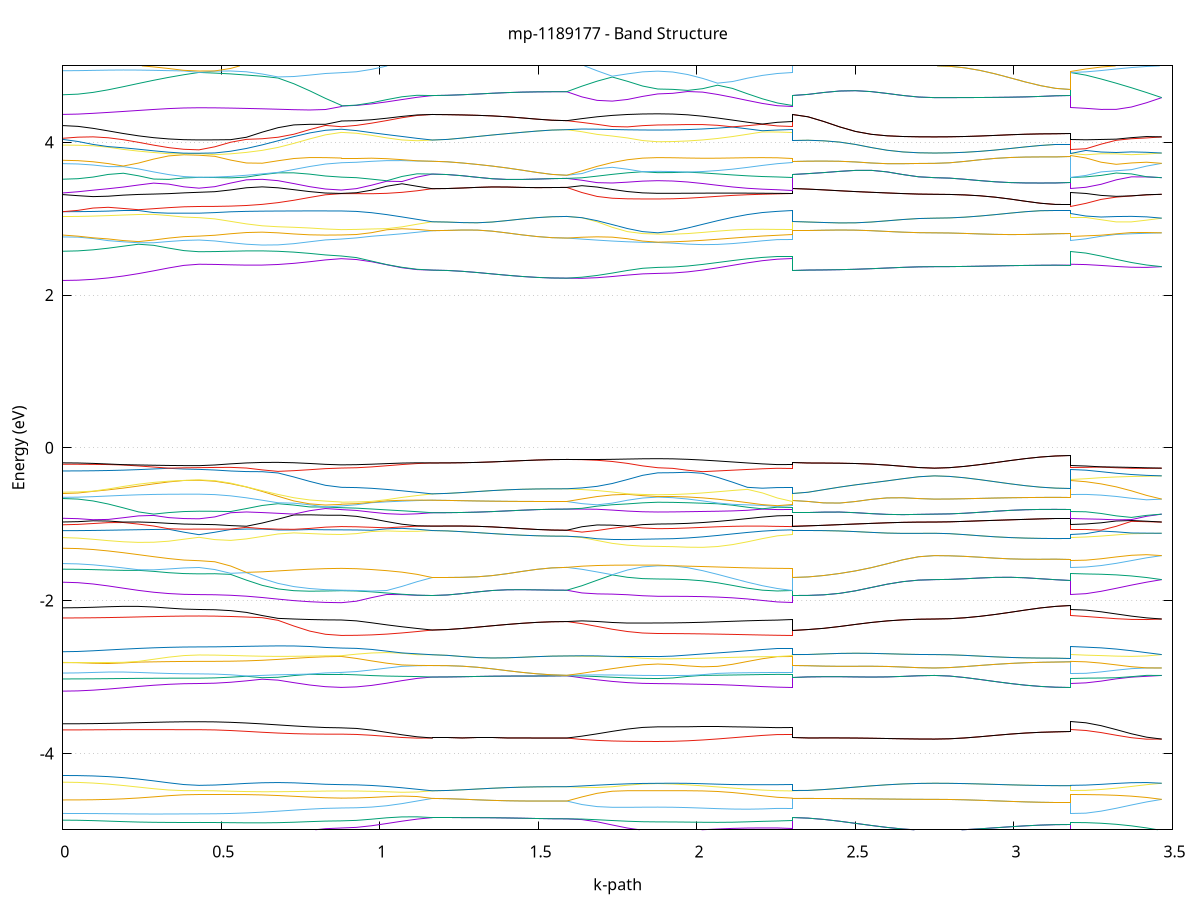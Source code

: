 set title 'mp-1189177 - Band Structure'
set xlabel 'k-path'
set ylabel 'Energy (eV)'
set grid y
set yrange [-5:5]
set terminal png size 800,600
set output 'mp-1189177_bands_gnuplot.png'
plot '-' using 1:2 with lines notitle, '-' using 1:2 with lines notitle, '-' using 1:2 with lines notitle, '-' using 1:2 with lines notitle, '-' using 1:2 with lines notitle, '-' using 1:2 with lines notitle, '-' using 1:2 with lines notitle, '-' using 1:2 with lines notitle, '-' using 1:2 with lines notitle, '-' using 1:2 with lines notitle, '-' using 1:2 with lines notitle, '-' using 1:2 with lines notitle, '-' using 1:2 with lines notitle, '-' using 1:2 with lines notitle, '-' using 1:2 with lines notitle, '-' using 1:2 with lines notitle, '-' using 1:2 with lines notitle, '-' using 1:2 with lines notitle, '-' using 1:2 with lines notitle, '-' using 1:2 with lines notitle, '-' using 1:2 with lines notitle, '-' using 1:2 with lines notitle, '-' using 1:2 with lines notitle, '-' using 1:2 with lines notitle, '-' using 1:2 with lines notitle, '-' using 1:2 with lines notitle, '-' using 1:2 with lines notitle, '-' using 1:2 with lines notitle, '-' using 1:2 with lines notitle, '-' using 1:2 with lines notitle, '-' using 1:2 with lines notitle, '-' using 1:2 with lines notitle, '-' using 1:2 with lines notitle, '-' using 1:2 with lines notitle, '-' using 1:2 with lines notitle, '-' using 1:2 with lines notitle, '-' using 1:2 with lines notitle, '-' using 1:2 with lines notitle, '-' using 1:2 with lines notitle, '-' using 1:2 with lines notitle, '-' using 1:2 with lines notitle, '-' using 1:2 with lines notitle, '-' using 1:2 with lines notitle, '-' using 1:2 with lines notitle, '-' using 1:2 with lines notitle, '-' using 1:2 with lines notitle, '-' using 1:2 with lines notitle, '-' using 1:2 with lines notitle, '-' using 1:2 with lines notitle, '-' using 1:2 with lines notitle, '-' using 1:2 with lines notitle, '-' using 1:2 with lines notitle, '-' using 1:2 with lines notitle, '-' using 1:2 with lines notitle, '-' using 1:2 with lines notitle, '-' using 1:2 with lines notitle, '-' using 1:2 with lines notitle, '-' using 1:2 with lines notitle, '-' using 1:2 with lines notitle, '-' using 1:2 with lines notitle, '-' using 1:2 with lines notitle, '-' using 1:2 with lines notitle, '-' using 1:2 with lines notitle, '-' using 1:2 with lines notitle, '-' using 1:2 with lines notitle, '-' using 1:2 with lines notitle, '-' using 1:2 with lines notitle, '-' using 1:2 with lines notitle, '-' using 1:2 with lines notitle, '-' using 1:2 with lines notitle, '-' using 1:2 with lines notitle, '-' using 1:2 with lines notitle, '-' using 1:2 with lines notitle, '-' using 1:2 with lines notitle, '-' using 1:2 with lines notitle, '-' using 1:2 with lines notitle, '-' using 1:2 with lines notitle, '-' using 1:2 with lines notitle, '-' using 1:2 with lines notitle, '-' using 1:2 with lines notitle, '-' using 1:2 with lines notitle, '-' using 1:2 with lines notitle, '-' using 1:2 with lines notitle, '-' using 1:2 with lines notitle, '-' using 1:2 with lines notitle, '-' using 1:2 with lines notitle, '-' using 1:2 with lines notitle, '-' using 1:2 with lines notitle, '-' using 1:2 with lines notitle, '-' using 1:2 with lines notitle, '-' using 1:2 with lines notitle, '-' using 1:2 with lines notitle, '-' using 1:2 with lines notitle, '-' using 1:2 with lines notitle, '-' using 1:2 with lines notitle, '-' using 1:2 with lines notitle, '-' using 1:2 with lines notitle, '-' using 1:2 with lines notitle, '-' using 1:2 with lines notitle, '-' using 1:2 with lines notitle, '-' using 1:2 with lines notitle, '-' using 1:2 with lines notitle, '-' using 1:2 with lines notitle, '-' using 1:2 with lines notitle, '-' using 1:2 with lines notitle, '-' using 1:2 with lines notitle, '-' using 1:2 with lines notitle, '-' using 1:2 with lines notitle, '-' using 1:2 with lines notitle, '-' using 1:2 with lines notitle, '-' using 1:2 with lines notitle, '-' using 1:2 with lines notitle, '-' using 1:2 with lines notitle, '-' using 1:2 with lines notitle, '-' using 1:2 with lines notitle, '-' using 1:2 with lines notitle, '-' using 1:2 with lines notitle, '-' using 1:2 with lines notitle, '-' using 1:2 with lines notitle, '-' using 1:2 with lines notitle, '-' using 1:2 with lines notitle, '-' using 1:2 with lines notitle, '-' using 1:2 with lines notitle, '-' using 1:2 with lines notitle, '-' using 1:2 with lines notitle, '-' using 1:2 with lines notitle, '-' using 1:2 with lines notitle, '-' using 1:2 with lines notitle
0.000000 -15.798943
0.047738 -15.798243
0.095476 -15.796443
0.143214 -15.793543
0.190952 -15.789743
0.238690 -15.785443
0.286427 -15.781143
0.334165 -15.777243
0.381903 -15.774443
0.429641 -15.773443
0.429641 -15.773443
0.479486 -15.772843
0.529331 -15.771043
0.579175 -15.768343
0.629020 -15.764943
0.678865 -15.761343
0.728709 -15.757943
0.778554 -15.755143
0.828399 -15.753243
0.878243 -15.752543
0.878243 -15.752543
0.878243 -15.752543
0.878243 -15.752543
0.926113 -15.751943
0.973983 -15.750143
1.021853 -15.747243
1.069723 -15.743543
1.117593 -15.739243
1.165462 -15.734643
1.165462 -15.734643
1.165462 -15.734643
1.165462 -15.734643
1.212573 -15.734943
1.259684 -15.735743
1.306796 -15.736843
1.353907 -15.738243
1.401018 -15.739643
1.448129 -15.741043
1.495240 -15.742143
1.542351 -15.742843
1.589462 -15.743043
1.589462 -15.743043
1.637332 -15.747943
1.685202 -15.752443
1.733071 -15.756343
1.780941 -15.759343
1.828811 -15.761243
1.876681 -15.761843
1.876681 -15.761843
1.923792 -15.761543
1.970903 -15.760743
2.018014 -15.759543
2.065125 -15.758043
2.112236 -15.756443
2.159347 -15.754943
2.206458 -15.753643
2.253569 -15.752843
2.300680 -15.752543
2.300680 -15.734643
2.350525 -15.735443
2.400370 -15.737343
2.450215 -15.740243
2.500059 -15.743743
2.549904 -15.747343
2.599749 -15.750743
2.649593 -15.753443
2.699438 -15.755243
2.749283 -15.755843
2.749283 -15.755843
2.797021 -15.756143
2.844759 -15.756943
2.892496 -15.758243
2.940234 -15.759743
2.987972 -15.761443
3.035710 -15.762943
3.083448 -15.764243
3.131186 -15.765043
3.178924 -15.765343
3.178924 -15.773443
3.226794 -15.772843
3.274664 -15.771043
3.322533 -15.768243
3.370403 -15.764643
3.418273 -15.760343
3.466143 -15.755843
e
0.000000 -15.730043
0.047738 -15.730143
0.095476 -15.730543
0.143214 -15.731243
0.190952 -15.732243
0.238690 -15.733543
0.286427 -15.735143
0.334165 -15.736743
0.381903 -15.738043
0.429641 -15.738543
0.429641 -15.738543
0.479486 -15.737943
0.529331 -15.736143
0.579175 -15.733343
0.629020 -15.729943
0.678865 -15.726243
0.728709 -15.722743
0.778554 -15.719743
0.828399 -15.717643
0.878243 -15.716843
0.878243 -15.716843
0.878243 -15.716843
0.878243 -15.716843
0.926113 -15.717443
0.973983 -15.719243
1.021853 -15.722043
1.069723 -15.725743
1.117593 -15.730043
1.165462 -15.734643
1.165462 -15.734643
1.165462 -15.734643
1.165462 -15.734643
1.212573 -15.734943
1.259684 -15.735743
1.306796 -15.736843
1.353907 -15.738243
1.401018 -15.739643
1.448129 -15.741043
1.495240 -15.742143
1.542351 -15.742843
1.589462 -15.743043
1.589462 -15.743043
1.637332 -15.738243
1.685202 -15.733743
1.733071 -15.729943
1.780941 -15.726943
1.828811 -15.725143
1.876681 -15.724443
1.876681 -15.724443
1.923792 -15.724243
1.970903 -15.723643
2.018014 -15.722643
2.065125 -15.721443
2.112236 -15.720143
2.159347 -15.718943
2.206458 -15.717943
2.253569 -15.717143
2.300680 -15.716843
2.300680 -15.734643
2.350525 -15.735443
2.400370 -15.737343
2.450215 -15.740243
2.500059 -15.743743
2.549904 -15.747343
2.599749 -15.750743
2.649593 -15.753443
2.699438 -15.755243
2.749283 -15.755843
2.749283 -15.755843
2.797021 -15.756143
2.844759 -15.756943
2.892496 -15.758243
2.940234 -15.759743
2.987972 -15.761443
3.035710 -15.762943
3.083448 -15.764243
3.131186 -15.765043
3.178924 -15.765343
3.178924 -15.738543
3.226794 -15.739143
3.274664 -15.740843
3.322533 -15.743543
3.370403 -15.747143
3.418273 -15.751343
3.466143 -15.755843
e
0.000000 -14.232643
0.047738 -14.234143
0.095476 -14.237943
0.143214 -14.242743
0.190952 -14.248143
0.238690 -14.253343
0.286427 -14.258043
0.334165 -14.261743
0.381903 -14.264043
0.429641 -14.264843
0.429641 -14.264843
0.479486 -14.265343
0.529331 -14.266743
0.579175 -14.268743
0.629020 -14.271143
0.678865 -14.273543
0.728709 -14.275543
0.778554 -14.276543
0.828399 -14.276143
0.878243 -14.274243
0.878243 -14.274243
0.878243 -14.273643
0.878243 -14.273643
0.926113 -14.273843
0.973983 -14.274343
1.021853 -14.275143
1.069723 -14.276043
1.117593 -14.276543
1.165462 -14.276743
1.165462 -14.276743
1.165462 -14.276743
1.165462 -14.276743
1.212573 -14.276543
1.259684 -14.276043
1.306796 -14.275143
1.353907 -14.274243
1.401018 -14.273243
1.448129 -14.272343
1.495240 -14.271643
1.542351 -14.271143
1.589462 -14.270943
1.589462 -14.270943
1.637332 -14.275843
1.685202 -14.278943
1.733071 -14.280443
1.780941 -14.280643
1.828811 -14.280443
1.876681 -14.280343
1.876681 -14.280343
1.923792 -14.280443
1.970903 -14.280643
2.018014 -14.280943
2.065125 -14.281143
2.112236 -14.281043
2.159347 -14.280543
2.206458 -14.279243
2.253569 -14.277243
2.300680 -14.274243
2.300680 -14.276743
2.350525 -14.276043
2.400370 -14.274243
2.450215 -14.271643
2.500059 -14.268643
2.549904 -14.265643
2.599749 -14.263043
2.649593 -14.261043
2.699438 -14.259843
2.749283 -14.259443
2.749283 -14.259443
2.797021 -14.258643
2.844759 -14.256243
2.892496 -14.252743
2.940234 -14.248243
2.987972 -14.243443
3.035710 -14.238843
3.083448 -14.234943
3.131186 -14.232443
3.178924 -14.231543
3.178924 -14.264843
3.226794 -14.265143
3.274664 -14.265843
3.322533 -14.266143
3.370403 -14.265443
3.418273 -14.263343
3.466143 -14.259443
e
0.000000 -14.222343
0.047738 -14.221943
0.095476 -14.221443
0.143214 -14.221543
0.190952 -14.222243
0.238690 -14.223443
0.286427 -14.224843
0.334165 -14.226143
0.381903 -14.227043
0.429641 -14.227343
0.429641 -14.227343
0.479486 -14.228443
0.529331 -14.231543
0.579175 -14.236443
0.629020 -14.242743
0.678865 -14.249743
0.728709 -14.256743
0.778554 -14.263343
0.828399 -14.268743
0.878243 -14.272643
0.878243 -14.272643
0.878243 -14.273243
0.878243 -14.273243
0.926113 -14.273543
0.973983 -14.274243
1.021853 -14.275043
1.069723 -14.275843
1.117593 -14.276443
1.165462 -14.276743
1.165462 -14.276743
1.165462 -14.276743
1.165462 -14.276743
1.212573 -14.276543
1.259684 -14.276043
1.306796 -14.275143
1.353907 -14.274243
1.401018 -14.273243
1.448129 -14.272343
1.495240 -14.271643
1.542351 -14.271143
1.589462 -14.270943
1.589462 -14.270943
1.637332 -14.264543
1.685202 -14.257043
1.733071 -14.249343
1.780941 -14.242543
1.828811 -14.237743
1.876681 -14.236043
1.876681 -14.236043
1.923792 -14.236843
1.970903 -14.239243
2.018014 -14.242843
2.065125 -14.247543
2.112236 -14.252843
2.159347 -14.258443
2.206458 -14.263743
2.253569 -14.268643
2.300680 -14.272643
2.300680 -14.276743
2.350525 -14.276043
2.400370 -14.274243
2.450215 -14.271643
2.500059 -14.268643
2.549904 -14.265643
2.599749 -14.263043
2.649593 -14.261043
2.699438 -14.259843
2.749283 -14.259443
2.749283 -14.259443
2.797021 -14.258643
2.844759 -14.256243
2.892496 -14.252743
2.940234 -14.248243
2.987972 -14.243443
3.035710 -14.238843
3.083448 -14.234943
3.131186 -14.232443
3.178924 -14.231543
3.178924 -14.227343
3.226794 -14.228943
3.274664 -14.233543
3.322533 -14.240043
3.370403 -14.247143
3.418273 -14.253843
3.466143 -14.259443
e
0.000000 -14.169443
0.047738 -14.168843
0.095476 -14.166743
0.143214 -14.163443
0.190952 -14.159043
0.238690 -14.153543
0.286427 -14.147343
0.334165 -14.140643
0.381903 -14.134443
0.429641 -14.131243
0.429641 -14.131243
0.479486 -14.130743
0.529331 -14.129143
0.579175 -14.126743
0.629020 -14.123743
0.678865 -14.120643
0.728709 -14.117543
0.778554 -14.115143
0.828399 -14.113443
0.878243 -14.112843
0.878243 -14.112843
0.878243 -14.112843
0.878243 -14.112843
0.926113 -14.112443
0.973983 -14.111143
1.021853 -14.109343
1.069723 -14.107143
1.117593 -14.105043
1.165462 -14.103143
1.165462 -14.103143
1.165462 -14.103143
1.165462 -14.103143
1.212573 -14.102743
1.259684 -14.101743
1.306796 -14.100443
1.353907 -14.098743
1.401018 -14.097043
1.448129 -14.095343
1.495240 -14.093943
1.542351 -14.093043
1.589462 -14.092743
1.589462 -14.092743
1.637332 -14.098043
1.685202 -14.104643
1.733071 -14.111443
1.780941 -14.117643
1.828811 -14.121843
1.876681 -14.123443
1.876681 -14.123443
1.923792 -14.123143
1.970903 -14.122443
2.018014 -14.121443
2.065125 -14.119943
2.112236 -14.118243
2.159347 -14.116443
2.206458 -14.114743
2.253569 -14.113443
2.300680 -14.112843
2.300680 -14.103143
2.350525 -14.103343
2.400370 -14.104143
2.450215 -14.105243
2.500059 -14.106543
2.549904 -14.107743
2.599749 -14.108743
2.649593 -14.109343
2.699438 -14.109743
2.749283 -14.109943
2.749283 -14.109943
2.797021 -14.110143
2.844759 -14.110743
2.892496 -14.111643
2.940234 -14.112943
2.987972 -14.114343
3.035710 -14.115743
3.083448 -14.116943
3.131186 -14.117743
3.178924 -14.118043
3.178924 -14.131243
3.226794 -14.130043
3.274664 -14.126743
3.322533 -14.122143
3.370403 -14.117243
3.418273 -14.112943
3.466143 -14.109943
e
0.000000 -14.075643
0.047738 -14.076343
0.095476 -14.078443
0.143214 -14.081843
0.190952 -14.086343
0.238690 -14.091943
0.286427 -14.098243
0.334165 -14.104943
0.381903 -14.111243
0.429641 -14.114443
0.429641 -14.114443
0.479486 -14.113943
0.529331 -14.112643
0.579175 -14.110543
0.629020 -14.107943
0.678865 -14.105143
0.728709 -14.102443
0.778554 -14.100243
0.828399 -14.098643
0.878243 -14.098043
0.878243 -14.098043
0.878243 -14.098043
0.878243 -14.098043
0.926113 -14.098143
0.973983 -14.098543
1.021853 -14.099243
1.069723 -14.100143
1.117593 -14.101443
1.165462 -14.103143
1.165462 -14.103143
1.165462 -14.103143
1.165462 -14.103143
1.212573 -14.102743
1.259684 -14.101743
1.306796 -14.100443
1.353907 -14.098743
1.401018 -14.097043
1.448129 -14.095343
1.495240 -14.093943
1.542351 -14.093043
1.589462 -14.092743
1.589462 -14.092743
1.637332 -14.089043
1.685202 -14.087243
1.733071 -14.086943
1.780941 -14.087643
1.828811 -14.088543
1.876681 -14.088943
1.876681 -14.088943
1.923792 -14.089143
1.970903 -14.089743
2.018014 -14.090643
2.065125 -14.091843
2.112236 -14.093243
2.159347 -14.094843
2.206458 -14.096343
2.253569 -14.097543
2.300680 -14.098043
2.300680 -14.103143
2.350525 -14.103343
2.400370 -14.104143
2.450215 -14.105243
2.500059 -14.106543
2.549904 -14.107743
2.599749 -14.108743
2.649593 -14.109343
2.699438 -14.109743
2.749283 -14.109943
2.749283 -14.109943
2.797021 -14.110143
2.844759 -14.110743
2.892496 -14.111643
2.940234 -14.112943
2.987972 -14.114343
3.035710 -14.115743
3.083448 -14.116943
3.131186 -14.117743
3.178924 -14.118043
3.178924 -14.114443
3.226794 -14.113743
3.274664 -14.111943
3.322533 -14.109943
3.370403 -14.108543
3.418273 -14.108443
3.466143 -14.109943
e
0.000000 -13.310643
0.047738 -13.310843
0.095476 -13.311443
0.143214 -13.312143
0.190952 -13.312843
0.238690 -13.313443
0.286427 -13.313943
0.334165 -13.314343
0.381903 -13.314543
0.429641 -13.314543
0.429641 -13.314543
0.479486 -13.315143
0.529331 -13.316743
0.579175 -13.319243
0.629020 -13.322243
0.678865 -13.325343
0.728709 -13.328243
0.778554 -13.330543
0.828399 -13.332143
0.878243 -13.332743
0.878243 -13.332743
0.878243 -13.332743
0.878243 -13.332743
0.926113 -13.331543
0.973983 -13.328143
1.021853 -13.322843
1.069723 -13.315843
1.117593 -13.307743
1.165462 -13.299043
1.165462 -13.299043
1.165462 -13.299043
1.165462 -13.299043
1.212573 -13.299143
1.259684 -13.299443
1.306796 -13.299843
1.353907 -13.300243
1.401018 -13.300743
1.448129 -13.301243
1.495240 -13.301643
1.542351 -13.301843
1.589462 -13.301943
1.589462 -13.301943
1.637332 -13.307843
1.685202 -13.313243
1.733071 -13.317843
1.780941 -13.321443
1.828811 -13.323643
1.876681 -13.324343
1.876681 -13.324343
1.923792 -13.324743
1.970903 -13.325643
2.018014 -13.326843
2.065125 -13.328343
2.112236 -13.329743
2.159347 -13.330943
2.206458 -13.331843
2.253569 -13.332443
2.300680 -13.332743
2.300680 -13.299043
2.350525 -13.298443
2.400370 -13.296843
2.450215 -13.294343
2.500059 -13.291343
2.549904 -13.288143
2.599749 -13.285143
2.649593 -13.282643
2.699438 -13.281043
2.749283 -13.280443
2.749283 -13.280443
2.797021 -13.280643
2.844759 -13.281043
2.892496 -13.281843
2.940234 -13.282643
2.987972 -13.283643
3.035710 -13.284443
3.083448 -13.285243
3.131186 -13.285643
3.178924 -13.285843
3.178924 -13.314543
3.226794 -13.313443
3.274664 -13.309943
3.322533 -13.304443
3.370403 -13.297343
3.418273 -13.289143
3.466143 -13.280443
e
0.000000 -13.261243
0.047738 -13.260843
0.095476 -13.259543
0.143214 -13.257643
0.190952 -13.255343
0.238690 -13.253143
0.286427 -13.251243
0.334165 -13.249643
0.381903 -13.248643
0.429641 -13.248343
0.429641 -13.248343
0.479486 -13.248843
0.529331 -13.250343
0.579175 -13.252643
0.629020 -13.255443
0.678865 -13.258443
0.728709 -13.261143
0.778554 -13.263443
0.828399 -13.264943
0.878243 -13.265443
0.878243 -13.265443
0.878243 -13.265443
0.878243 -13.265443
0.926113 -13.266643
0.973983 -13.269943
1.021853 -13.275343
1.069723 -13.282243
1.117593 -13.290343
1.165462 -13.299043
1.165462 -13.299043
1.165462 -13.299043
1.165462 -13.299043
1.212573 -13.299143
1.259684 -13.299443
1.306796 -13.299843
1.353907 -13.300243
1.401018 -13.300743
1.448129 -13.301243
1.495240 -13.301643
1.542351 -13.301843
1.589462 -13.301943
1.589462 -13.301943
1.637332 -13.296043
1.685202 -13.290443
1.733071 -13.285643
1.780941 -13.281943
1.828811 -13.279643
1.876681 -13.278843
1.876681 -13.278843
1.923792 -13.278443
1.970903 -13.277043
2.018014 -13.275143
2.065125 -13.272943
2.112236 -13.270643
2.159347 -13.268643
2.206458 -13.266943
2.253569 -13.265943
2.300680 -13.265443
2.300680 -13.299043
2.350525 -13.298443
2.400370 -13.296843
2.450215 -13.294343
2.500059 -13.291343
2.549904 -13.288143
2.599749 -13.285143
2.649593 -13.282643
2.699438 -13.281043
2.749283 -13.280443
2.749283 -13.280443
2.797021 -13.280643
2.844759 -13.281043
2.892496 -13.281843
2.940234 -13.282643
2.987972 -13.283643
3.035710 -13.284443
3.083448 -13.285243
3.131186 -13.285643
3.178924 -13.285843
3.178924 -13.248343
3.226794 -13.249443
3.274664 -13.252543
3.322533 -13.257443
3.370403 -13.264143
3.418273 -13.271943
3.466143 -13.280443
e
0.000000 -12.380443
0.047738 -12.380443
0.095476 -12.380443
0.143214 -12.380343
0.190952 -12.380343
0.238690 -12.380243
0.286427 -12.380243
0.334165 -12.380243
0.381903 -12.380143
0.429641 -12.380143
0.429641 -12.380143
0.479486 -12.381443
0.529331 -12.385143
0.579175 -12.390743
0.629020 -12.397543
0.678865 -12.404943
0.728709 -12.411843
0.778554 -12.417543
0.828399 -12.421343
0.878243 -12.422643
0.878243 -12.422643
0.878243 -12.422643
0.878243 -12.422643
0.926113 -12.423043
0.973983 -12.424143
1.021853 -12.425843
1.069723 -12.427643
1.117593 -12.429443
1.165462 -12.429943
1.165462 -12.429943
1.165462 -12.429943
1.165462 -12.429943
1.212573 -12.429843
1.259684 -12.429843
1.306796 -12.429743
1.353907 -12.429743
1.401018 -12.429643
1.448129 -12.429543
1.495240 -12.429443
1.542351 -12.429443
1.589462 -12.429443
1.589462 -12.429443
1.637332 -12.437543
1.685202 -12.443943
1.733071 -12.448743
1.780941 -12.451943
1.828811 -12.453843
1.876681 -12.454443
1.876681 -12.454443
1.923792 -12.453843
1.970903 -12.452243
2.018014 -12.449643
2.065125 -12.446043
2.112236 -12.441643
2.159347 -12.436643
2.206458 -12.431143
2.253569 -12.425843
2.300680 -12.422643
2.300680 -12.429943
2.350525 -12.428143
2.400370 -12.423643
2.450215 -12.416843
2.500059 -12.408543
2.549904 -12.399443
2.599749 -12.390743
2.649593 -12.383243
2.699438 -12.378143
2.749283 -12.376343
2.749283 -12.376343
2.797021 -12.376443
2.844759 -12.376643
2.892496 -12.376843
2.940234 -12.377143
2.987972 -12.377443
3.035710 -12.377643
3.083448 -12.377943
3.131186 -12.378043
3.178924 -12.378043
3.178924 -12.380143
3.226794 -12.380443
3.274664 -12.380943
3.322533 -12.380843
3.370403 -12.380043
3.418273 -12.378543
3.466143 -12.376343
e
0.000000 -12.364243
0.047738 -12.364243
0.095476 -12.364243
0.143214 -12.364243
0.190952 -12.364143
0.238690 -12.364043
0.286427 -12.364043
0.334165 -12.363943
0.381903 -12.363943
0.429641 -12.363943
0.429641 -12.363943
0.479486 -12.365143
0.529331 -12.368843
0.579175 -12.374343
0.629020 -12.381143
0.678865 -12.388443
0.728709 -12.395443
0.778554 -12.401243
0.828399 -12.405243
0.878243 -12.406943
0.878243 -12.406943
0.878243 -12.406943
0.878243 -12.406943
0.926113 -12.410743
0.973983 -12.417443
1.021853 -12.423243
1.069723 -12.427343
1.117593 -12.429143
1.165462 -12.429943
1.165462 -12.429943
1.165462 -12.429943
1.165462 -12.429943
1.212573 -12.429843
1.259684 -12.429843
1.306796 -12.429743
1.353907 -12.429743
1.401018 -12.429643
1.448129 -12.429543
1.495240 -12.429443
1.542351 -12.429443
1.589462 -12.429443
1.589462 -12.429443
1.637332 -12.419643
1.685202 -12.408643
1.733071 -12.396843
1.780941 -12.385243
1.828811 -12.375843
1.876681 -12.371943
1.876681 -12.371943
1.923792 -12.372643
1.970903 -12.374443
2.018014 -12.377543
2.065125 -12.381543
2.112236 -12.386543
2.159347 -12.392143
2.206458 -12.398043
2.253569 -12.403643
2.300680 -12.406943
2.300680 -12.429943
2.350525 -12.428143
2.400370 -12.423643
2.450215 -12.416843
2.500059 -12.408543
2.549904 -12.399443
2.599749 -12.390743
2.649593 -12.383243
2.699438 -12.378143
2.749283 -12.376343
2.749283 -12.376343
2.797021 -12.376443
2.844759 -12.376643
2.892496 -12.376843
2.940234 -12.377143
2.987972 -12.377443
3.035710 -12.377643
3.083448 -12.377943
3.131186 -12.378043
3.178924 -12.378043
3.178924 -12.363943
3.226794 -12.364443
3.274664 -12.365943
3.322533 -12.368243
3.370403 -12.370943
3.418273 -12.373743
3.466143 -12.376343
e
0.000000 -12.326643
0.047738 -12.329243
0.095476 -12.334743
0.143214 -12.341043
0.190952 -12.347143
0.238690 -12.352743
0.286427 -12.357343
0.334165 -12.360843
0.381903 -12.362943
0.429641 -12.363643
0.429641 -12.363643
0.479486 -12.364243
0.529331 -12.365843
0.579175 -12.368243
0.629020 -12.371043
0.678865 -12.373943
0.728709 -12.376643
0.778554 -12.378843
0.828399 -12.380343
0.878243 -12.380943
0.878243 -12.380943
0.878243 -12.380943
0.878243 -12.380943
0.926113 -12.375543
0.973983 -12.364043
1.021853 -12.350743
1.069723 -12.337143
1.117593 -12.324043
1.165462 -12.312143
1.165462 -12.312143
1.165462 -12.312143
1.165462 -12.312143
1.212573 -12.311843
1.259684 -12.311043
1.306796 -12.309943
1.353907 -12.308543
1.401018 -12.307043
1.448129 -12.305743
1.495240 -12.304643
1.542351 -12.303943
1.589462 -12.303643
1.589462 -12.303643
1.637332 -12.305143
1.685202 -12.307843
1.733071 -12.311043
1.780941 -12.316643
1.828811 -12.322543
1.876681 -12.325343
1.876681 -12.325343
1.923792 -12.330943
1.970903 -12.339543
2.018014 -12.348443
2.065125 -12.356943
2.112236 -12.364643
2.159347 -12.371243
2.206458 -12.376343
2.253569 -12.379643
2.300680 -12.380943
2.300680 -12.312143
2.350525 -12.312243
2.400370 -12.312543
2.450215 -12.313043
2.500059 -12.313743
2.549904 -12.314743
2.599749 -12.316043
2.649593 -12.317343
2.699438 -12.318443
2.749283 -12.318843
2.749283 -12.318843
2.797021 -12.318543
2.844759 -12.317943
2.892496 -12.316843
2.940234 -12.315643
2.987972 -12.314343
3.035710 -12.313043
3.083448 -12.312043
3.131186 -12.311443
3.178924 -12.311143
3.178924 -12.363643
3.226794 -12.361743
3.274664 -12.356543
3.322533 -12.348943
3.370403 -12.339643
3.418273 -12.329443
3.466143 -12.318843
e
0.000000 -12.308543
0.047738 -12.306243
0.095476 -12.301543
0.143214 -12.296543
0.190952 -12.292043
0.238690 -12.288243
0.286427 -12.285243
0.334165 -12.283043
0.381903 -12.281743
0.429641 -12.281343
0.429641 -12.281343
0.479486 -12.281143
0.529331 -12.280843
0.579175 -12.280343
0.629020 -12.279843
0.678865 -12.279343
0.728709 -12.278943
0.778554 -12.278643
0.828399 -12.278443
0.878243 -12.278443
0.878243 -12.278443
0.878243 -12.278443
0.878243 -12.278443
0.926113 -12.279243
0.973983 -12.282043
1.021853 -12.286643
1.069723 -12.293143
1.117593 -12.301743
1.165462 -12.312143
1.165462 -12.312143
1.165462 -12.312143
1.165462 -12.312143
1.212573 -12.311843
1.259684 -12.311043
1.306796 -12.309943
1.353907 -12.308543
1.401018 -12.307043
1.448129 -12.305743
1.495240 -12.304643
1.542351 -12.303943
1.589462 -12.303643
1.589462 -12.303643
1.637332 -12.303943
1.685202 -12.306343
1.733071 -12.310743
1.780941 -12.313943
1.828811 -12.316043
1.876681 -12.316743
1.876681 -12.316743
1.923792 -12.311643
1.970903 -12.304443
2.018014 -12.297843
2.065125 -12.292043
2.112236 -12.287243
2.159347 -12.283543
2.206458 -12.280743
2.253569 -12.279043
2.300680 -12.278443
2.300680 -12.312143
2.350525 -12.312243
2.400370 -12.312543
2.450215 -12.313043
2.500059 -12.313743
2.549904 -12.314743
2.599749 -12.316043
2.649593 -12.317343
2.699438 -12.318443
2.749283 -12.318843
2.749283 -12.318843
2.797021 -12.318543
2.844759 -12.317943
2.892496 -12.316843
2.940234 -12.315643
2.987972 -12.314343
3.035710 -12.313043
3.083448 -12.312043
3.131186 -12.311443
3.178924 -12.311143
3.178924 -12.281343
3.226794 -12.282543
3.274664 -12.286043
3.322533 -12.291743
3.370403 -12.299443
3.418273 -12.308643
3.466143 -12.318843
e
0.000000 -10.569743
0.047738 -10.569743
0.095476 -10.569743
0.143214 -10.569743
0.190952 -10.569543
0.238690 -10.569243
0.286427 -10.568743
0.334165 -10.568243
0.381903 -10.567743
0.429641 -10.567543
0.429641 -10.567543
0.479486 -10.573743
0.529331 -10.587843
0.579175 -10.604843
0.629020 -10.622143
0.678865 -10.638343
0.728709 -10.652343
0.778554 -10.663143
0.828399 -10.670243
0.878243 -10.673043
0.878243 -10.673043
0.878243 -10.673043
0.878243 -10.673043
0.926113 -10.669943
0.973983 -10.660543
1.021853 -10.645443
1.069723 -10.625643
1.117593 -10.602143
1.165462 -10.576643
1.165462 -10.576643
1.165462 -10.576643
1.165462 -10.576643
1.212573 -10.576143
1.259684 -10.575043
1.306796 -10.573443
1.353907 -10.571543
1.401018 -10.569443
1.448129 -10.567543
1.495240 -10.565943
1.542351 -10.564943
1.589462 -10.564543
1.589462 -10.564543
1.637332 -10.574143
1.685202 -10.583043
1.733071 -10.590643
1.780941 -10.596443
1.828811 -10.600043
1.876681 -10.601243
1.876681 -10.601243
1.923792 -10.604743
1.970903 -10.613743
2.018014 -10.625243
2.065125 -10.637343
2.112236 -10.648743
2.159347 -10.658543
2.206458 -10.666143
2.253569 -10.671043
2.300680 -10.673043
2.300680 -10.576643
2.350525 -10.575343
2.400370 -10.572243
2.450215 -10.567643
2.500059 -10.561943
2.549904 -10.555943
2.599749 -10.550243
2.649593 -10.545643
2.699438 -10.542643
2.749283 -10.541643
2.749283 -10.541643
2.797021 -10.541243
2.844759 -10.540243
2.892496 -10.538743
2.940234 -10.536943
2.987972 -10.534943
3.035710 -10.533043
3.083448 -10.531543
3.131186 -10.530543
3.178924 -10.530243
3.178924 -10.567543
3.226794 -10.566543
3.274664 -10.563743
3.322533 -10.559443
3.370403 -10.553943
3.418273 -10.547843
3.466143 -10.541643
e
0.000000 -10.495843
0.047738 -10.496443
0.095476 -10.498443
0.143214 -10.501443
0.190952 -10.505343
0.238690 -10.509543
0.286427 -10.513743
0.334165 -10.517343
0.381903 -10.519843
0.429641 -10.520643
0.429641 -10.520643
0.479486 -10.516243
0.529331 -10.507243
0.579175 -10.498143
0.629020 -10.490443
0.678865 -10.484443
0.728709 -10.480043
0.778554 -10.477043
0.828399 -10.475343
0.878243 -10.474543
0.878243 -10.474543
0.878243 -10.474543
0.878243 -10.474543
0.926113 -10.478143
0.973983 -10.488543
1.021853 -10.504943
1.069723 -10.526243
1.117593 -10.550643
1.165462 -10.576643
1.165462 -10.576643
1.165462 -10.576643
1.165462 -10.576643
1.212573 -10.576143
1.259684 -10.575043
1.306796 -10.573443
1.353907 -10.571543
1.401018 -10.569443
1.448129 -10.567543
1.495240 -10.565943
1.542351 -10.564943
1.589462 -10.564543
1.589462 -10.564543
1.637332 -10.554943
1.685202 -10.546043
1.733071 -10.538443
1.780941 -10.532643
1.828811 -10.529043
1.876681 -10.527743
1.876681 -10.527743
1.923792 -10.524843
1.970903 -10.517443
2.018014 -10.508343
2.065125 -10.499243
2.112236 -10.491043
2.159347 -10.484243
2.206458 -10.479143
2.253569 -10.475943
2.300680 -10.474543
2.300680 -10.576643
2.350525 -10.575343
2.400370 -10.572243
2.450215 -10.567643
2.500059 -10.561943
2.549904 -10.555943
2.599749 -10.550243
2.649593 -10.545643
2.699438 -10.542643
2.749283 -10.541643
2.749283 -10.541643
2.797021 -10.541243
2.844759 -10.540243
2.892496 -10.538743
2.940234 -10.536943
2.987972 -10.534943
3.035710 -10.533043
3.083448 -10.531543
3.131186 -10.530543
3.178924 -10.530243
3.178924 -10.520643
3.226794 -10.521343
3.274664 -10.523243
3.322533 -10.526343
3.370403 -10.530543
3.418273 -10.535743
3.466143 -10.541643
e
0.000000 -8.759743
0.047738 -8.758243
0.095476 -8.753643
0.143214 -8.746443
0.190952 -8.737343
0.238690 -8.727143
0.286427 -8.716843
0.334165 -8.707943
0.381903 -8.701643
0.429641 -8.699343
0.429641 -8.699343
0.479486 -8.695643
0.529331 -8.684943
0.579175 -8.668343
0.629020 -8.647743
0.678865 -8.631743
0.728709 -8.626043
0.778554 -8.621143
0.828399 -8.617743
0.878243 -8.616143
0.878243 -8.616143
0.878243 -8.616043
0.878243 -8.616043
0.926113 -8.617443
0.973983 -8.620943
1.021853 -8.625343
1.069723 -8.629043
1.117593 -8.631043
1.165462 -8.630743
1.165462 -8.630743
1.165462 -8.630743
1.165462 -8.630743
1.212573 -8.630943
1.259684 -8.631543
1.306796 -8.632443
1.353907 -8.633543
1.401018 -8.634543
1.448129 -8.635543
1.495240 -8.636243
1.542351 -8.636743
1.589462 -8.636943
1.589462 -8.636943
1.637332 -8.647743
1.685202 -8.655143
1.733071 -8.659043
1.780941 -8.660343
1.828811 -8.660243
1.876681 -8.660143
1.876681 -8.660143
1.923792 -8.659443
1.970903 -8.657243
2.018014 -8.653743
2.065125 -8.649043
2.112236 -8.643143
2.159347 -8.636443
2.206458 -8.629043
2.253569 -8.621643
2.300680 -8.616143
2.300680 -8.630743
2.350525 -8.632743
2.400370 -8.637843
2.450215 -8.645943
2.500059 -8.656643
2.549904 -8.669043
2.599749 -8.681743
2.649593 -8.692843
2.699438 -8.700443
2.749283 -8.703143
2.749283 -8.703143
2.797021 -8.702943
2.844759 -8.702443
2.892496 -8.701643
2.940234 -8.700543
2.987972 -8.698943
3.035710 -8.697143
3.083448 -8.695143
3.131186 -8.693543
3.178924 -8.692943
3.178924 -8.699343
3.226794 -8.700243
3.274664 -8.702543
3.322533 -8.705143
3.370403 -8.706743
3.418273 -8.706343
3.466143 -8.703143
e
0.000000 -8.657543
0.047738 -8.657443
0.095476 -8.657043
0.143214 -8.656443
0.190952 -8.655543
0.238690 -8.654543
0.286427 -8.653443
0.334165 -8.652443
0.381903 -8.651643
0.429641 -8.651343
0.429641 -8.651343
0.479486 -8.650343
0.529331 -8.647543
0.579175 -8.643043
0.629020 -8.637643
0.678865 -8.625343
0.728709 -8.611143
0.778554 -8.607543
0.828399 -8.605343
0.878243 -8.604743
0.878243 -8.604743
0.878243 -8.604843
0.878243 -8.604843
0.926113 -8.606743
0.973983 -8.611543
1.021853 -8.617643
1.069723 -8.623443
1.117593 -8.628043
1.165462 -8.630743
1.165462 -8.630743
1.165462 -8.630743
1.165462 -8.630743
1.212573 -8.630943
1.259684 -8.631543
1.306796 -8.632443
1.353907 -8.633543
1.401018 -8.634543
1.448129 -8.635543
1.495240 -8.636243
1.542351 -8.636743
1.589462 -8.636943
1.589462 -8.636943
1.637332 -8.624443
1.685202 -8.618643
1.733071 -8.626743
1.780941 -8.635843
1.828811 -8.642043
1.876681 -8.644143
1.876681 -8.644143
1.923792 -8.642343
1.970903 -8.637243
2.018014 -8.629043
2.065125 -8.618443
2.112236 -8.606343
2.159347 -8.593643
2.206458 -8.591843
2.253569 -8.599343
2.300680 -8.604743
2.300680 -8.630743
2.350525 -8.632743
2.400370 -8.637843
2.450215 -8.645943
2.500059 -8.656643
2.549904 -8.669043
2.599749 -8.681743
2.649593 -8.692843
2.699438 -8.700443
2.749283 -8.703143
2.749283 -8.703143
2.797021 -8.702943
2.844759 -8.702443
2.892496 -8.701643
2.940234 -8.700543
2.987972 -8.698943
3.035710 -8.697143
3.083448 -8.695143
3.131186 -8.693543
3.178924 -8.692943
3.178924 -8.651343
3.226794 -8.655843
3.274664 -8.665743
3.322533 -8.677243
3.370403 -8.688043
3.418273 -8.696943
3.466143 -8.703143
e
0.000000 -8.623343
0.047738 -8.623543
0.095476 -8.624243
0.143214 -8.625243
0.190952 -8.626543
0.238690 -8.628143
0.286427 -8.629643
0.334165 -8.631143
0.381903 -8.632143
0.429641 -8.632543
0.429641 -8.632543
0.479486 -8.631643
0.529331 -8.629143
0.579175 -8.625243
0.629020 -8.620543
0.678865 -8.615643
0.728709 -8.603543
0.778554 -8.584743
0.828399 -8.571543
0.878243 -8.565843
0.878243 -8.565843
0.878243 -8.565743
0.878243 -8.565743
0.926113 -8.564043
0.973983 -8.560043
1.021853 -8.554943
1.069723 -8.549643
1.117593 -8.544543
1.165462 -8.540143
1.165462 -8.540143
1.165462 -8.540243
1.165462 -8.540243
1.212573 -8.541443
1.259684 -8.544443
1.306796 -8.549043
1.353907 -8.554543
1.401018 -8.560443
1.448129 -8.565943
1.495240 -8.570543
1.542351 -8.573543
1.589462 -8.574543
1.589462 -8.574543
1.637332 -8.589443
1.685202 -8.594943
1.733071 -8.584643
1.780941 -8.572543
1.828811 -8.564043
1.876681 -8.561043
1.876681 -8.561043
1.923792 -8.561743
1.970903 -8.563943
2.018014 -8.567343
2.065125 -8.572043
2.112236 -8.577843
2.159347 -8.584543
2.206458 -8.581343
2.253569 -8.571143
2.300680 -8.565843
2.300680 -8.540243
2.350525 -8.543343
2.400370 -8.551143
2.450215 -8.562243
2.500059 -8.574943
2.549904 -8.587243
2.599749 -8.597843
2.649593 -8.605743
2.699438 -8.610643
2.749283 -8.612243
2.749283 -8.612243
2.797021 -8.613343
2.844759 -8.616343
2.892496 -8.621143
2.940234 -8.627143
2.987972 -8.633943
3.035710 -8.640743
3.083448 -8.646743
3.131186 -8.650943
3.178924 -8.652443
3.178924 -8.632543
3.226794 -8.631443
3.274664 -8.628443
3.322533 -8.624443
3.370403 -8.619943
3.418273 -8.615743
3.466143 -8.612243
e
0.000000 -8.612243
0.047738 -8.612243
0.095476 -8.612343
0.143214 -8.612643
0.190952 -8.613343
0.238690 -8.614643
0.286427 -8.616643
0.334165 -8.618843
0.381903 -8.620743
0.429641 -8.621443
0.429641 -8.621443
0.479486 -8.618543
0.529331 -8.610243
0.579175 -8.597743
0.629020 -8.582643
0.678865 -8.567143
0.728709 -8.553243
0.778554 -8.542643
0.828399 -8.536243
0.878243 -8.534243
0.878243 -8.534243
0.878243 -8.534243
0.878243 -8.534243
0.926113 -8.534043
0.973983 -8.533543
1.021853 -8.533443
1.069723 -8.534443
1.117593 -8.536743
1.165462 -8.540143
1.165462 -8.540143
1.165462 -8.540243
1.165462 -8.540243
1.212573 -8.541443
1.259684 -8.544443
1.306796 -8.549043
1.353907 -8.554543
1.401018 -8.560443
1.448129 -8.565943
1.495240 -8.570543
1.542351 -8.573543
1.589462 -8.574543
1.589462 -8.574543
1.637332 -8.558343
1.685202 -8.543043
1.733071 -8.529943
1.780941 -8.520043
1.828811 -8.513843
1.876681 -8.511743
1.876681 -8.511743
1.923792 -8.511843
1.970903 -8.512243
2.018014 -8.513143
2.065125 -8.514643
2.112236 -8.517243
2.159347 -8.520843
2.206458 -8.525743
2.253569 -8.530943
2.300680 -8.534243
2.300680 -8.540243
2.350525 -8.543343
2.400370 -8.551143
2.450215 -8.562243
2.500059 -8.574943
2.549904 -8.587243
2.599749 -8.597843
2.649593 -8.605743
2.699438 -8.610643
2.749283 -8.612243
2.749283 -8.612243
2.797021 -8.613343
2.844759 -8.616343
2.892496 -8.621143
2.940234 -8.627143
2.987972 -8.633943
3.035710 -8.640743
3.083448 -8.646743
3.131186 -8.650943
3.178924 -8.652443
3.178924 -8.621443
3.226794 -8.618943
3.274664 -8.614343
3.322533 -8.610943
3.370403 -8.609543
3.418273 -8.610043
3.466143 -8.612243
e
0.000000 -7.438243
0.047738 -7.435043
0.095476 -7.425643
0.143214 -7.410643
0.190952 -7.391343
0.238690 -7.369243
0.286427 -7.346243
0.334165 -7.325043
0.381903 -7.308843
0.429641 -7.302443
0.429641 -7.302443
0.479486 -7.302643
0.529331 -7.302743
0.579175 -7.302443
0.629020 -7.301343
0.678865 -7.299443
0.728709 -7.296943
0.778554 -7.294343
0.828399 -7.292243
0.878243 -7.290843
0.878243 -7.290843
0.878243 -7.290643
0.878243 -7.290643
0.926113 -7.287743
0.973983 -7.279243
1.021853 -7.266243
1.069723 -7.250143
1.117593 -7.232443
1.165462 -7.214743
1.165462 -7.214743
1.165462 -7.214743
1.165462 -7.214743
1.212573 -7.217243
1.259684 -7.223343
1.306796 -7.232343
1.353907 -7.243143
1.401018 -7.254243
1.448129 -7.264443
1.495240 -7.272643
1.542351 -7.277843
1.589462 -7.279643
1.589462 -7.279643
1.637332 -7.322943
1.685202 -7.365543
1.733071 -7.404143
1.780941 -7.434943
1.828811 -7.454943
1.876681 -7.461843
1.876681 -7.461943
1.923792 -7.457943
1.970903 -7.446243
2.018014 -7.427743
2.065125 -7.403743
2.112236 -7.376143
2.159347 -7.347443
2.206458 -7.320843
2.253569 -7.300343
2.300680 -7.290843
2.300680 -7.214743
2.350525 -7.216543
2.400370 -7.221043
2.450215 -7.227643
2.500059 -7.235543
2.549904 -7.243643
2.599749 -7.251043
2.649593 -7.256943
2.699438 -7.260643
2.749283 -7.261943
2.749283 -7.261943
2.797021 -7.264043
2.844759 -7.269843
2.892496 -7.278543
2.940234 -7.289243
2.987972 -7.300343
3.035710 -7.310743
3.083448 -7.319043
3.131186 -7.324443
3.178924 -7.326243
3.178924 -7.302443
3.226794 -7.300843
3.274664 -7.296243
3.322533 -7.289243
3.370403 -7.280643
3.418273 -7.271343
3.466143 -7.261943
e
0.000000 -7.226843
0.047738 -7.226243
0.095476 -7.224643
0.143214 -7.222543
0.190952 -7.220743
0.238690 -7.220143
0.286427 -7.221443
0.334165 -7.224843
0.381903 -7.229243
0.429641 -7.231543
0.429641 -7.231543
0.479486 -7.229043
0.529331 -7.221943
0.579175 -7.211443
0.629020 -7.198943
0.678865 -7.186043
0.728709 -7.173943
0.778554 -7.164343
0.828399 -7.158043
0.878243 -7.156143
0.878243 -7.156143
0.878243 -7.156143
0.878243 -7.156143
0.926113 -7.157943
0.973983 -7.163243
1.021853 -7.171943
1.069723 -7.183643
1.117593 -7.198143
1.165462 -7.214743
1.165462 -7.214743
1.165462 -7.214743
1.165462 -7.214743
1.212573 -7.217243
1.259684 -7.223343
1.306796 -7.232343
1.353907 -7.243143
1.401018 -7.254243
1.448129 -7.264443
1.495240 -7.272643
1.542351 -7.277843
1.589462 -7.279643
1.589462 -7.279643
1.637332 -7.238743
1.685202 -7.202543
1.733071 -7.172843
1.780941 -7.151043
1.828811 -7.137643
1.876681 -7.133143
1.876681 -7.133143
1.923792 -7.132943
1.970903 -7.132443
2.018014 -7.132243
2.065125 -7.132843
2.112236 -7.135043
2.159347 -7.139443
2.206458 -7.145643
2.253569 -7.152243
2.300680 -7.156143
2.300680 -7.214743
2.350525 -7.216543
2.400370 -7.221043
2.450215 -7.227643
2.500059 -7.235543
2.549904 -7.243643
2.599749 -7.251043
2.649593 -7.256943
2.699438 -7.260643
2.749283 -7.261943
2.749283 -7.261943
2.797021 -7.264043
2.844759 -7.269843
2.892496 -7.278543
2.940234 -7.289243
2.987972 -7.300343
3.035710 -7.310743
3.083448 -7.319043
3.131186 -7.324443
3.178924 -7.326243
3.178924 -7.231543
3.226794 -7.232443
3.274664 -7.235143
3.322533 -7.239643
3.370403 -7.245743
3.418273 -7.253343
3.466143 -7.261943
e
0.000000 -5.419543
0.047738 -5.420743
0.095476 -5.423943
0.143214 -5.428443
0.190952 -5.433543
0.238690 -5.438543
0.286427 -5.442843
0.334165 -5.446243
0.381903 -5.448343
0.429641 -5.449043
0.429641 -5.449043
0.479486 -5.446443
0.529331 -5.438943
0.579175 -5.427643
0.629020 -5.413943
0.678865 -5.399743
0.728709 -5.386843
0.778554 -5.376843
0.828399 -5.370443
0.878243 -5.367943
0.878243 -5.367943
0.878243 -5.367943
0.878243 -5.367943
0.926113 -5.364943
0.973983 -5.356043
1.021853 -5.341843
1.069723 -5.323143
1.117593 -5.301343
1.165462 -5.277743
1.165462 -5.277743
1.165462 -5.277843
1.165462 -5.277843
1.212573 -5.278243
1.259684 -5.279243
1.306796 -5.280643
1.353907 -5.282343
1.401018 -5.284143
1.448129 -5.285843
1.495240 -5.287343
1.542351 -5.288243
1.589462 -5.288543
1.589462 -5.288543
1.637332 -5.296843
1.685202 -5.304543
1.733071 -5.311143
1.780941 -5.315943
1.828811 -5.318843
1.876681 -5.319843
1.876681 -5.319843
1.923792 -5.322843
1.970903 -5.330043
2.018014 -5.338843
2.065125 -5.347343
2.112236 -5.354743
2.159347 -5.360543
2.206458 -5.364643
2.253569 -5.367143
2.300680 -5.367943
2.300680 -5.277843
2.350525 -5.280943
2.400370 -5.289643
2.450215 -5.303443
2.500059 -5.320343
2.549904 -5.338143
2.599749 -5.354743
2.649593 -5.368043
2.699438 -5.376743
2.749283 -5.379743
2.749283 -5.379743
2.797021 -5.380443
2.844759 -5.382543
2.892496 -5.385543
2.940234 -5.389143
2.987972 -5.392743
3.035710 -5.396043
3.083448 -5.398643
3.131186 -5.400243
3.178924 -5.400843
3.178924 -5.449043
3.226794 -5.446643
3.274664 -5.439643
3.322533 -5.428543
3.370403 -5.414243
3.418273 -5.397543
3.466143 -5.379743
e
0.000000 -5.338543
0.047738 -5.337043
0.095476 -5.332843
0.143214 -5.326743
0.190952 -5.319743
0.238690 -5.313343
0.286427 -5.308343
0.334165 -5.305043
0.381903 -5.303243
0.429641 -5.302643
0.429641 -5.302643
0.479486 -5.299943
0.529331 -5.292443
0.579175 -5.282143
0.629020 -5.272043
0.678865 -5.263443
0.728709 -5.255643
0.778554 -5.248343
0.828399 -5.242643
0.878243 -5.240143
0.878243 -5.240143
0.878243 -5.240143
0.878243 -5.240143
0.926113 -5.242543
0.973983 -5.248943
1.021853 -5.256643
1.069723 -5.263143
1.117593 -5.266743
1.165462 -5.277743
1.165462 -5.277743
1.165462 -5.277843
1.165462 -5.277843
1.212573 -5.278243
1.259684 -5.279243
1.306796 -5.280643
1.353907 -5.282343
1.401018 -5.284143
1.448129 -5.285843
1.495240 -5.287343
1.542351 -5.288243
1.589462 -5.288543
1.589462 -5.288543
1.637332 -5.280543
1.685202 -5.273343
1.733071 -5.267143
1.780941 -5.262343
1.828811 -5.259343
1.876681 -5.258243
1.876681 -5.258243
1.923792 -5.255043
1.970903 -5.247243
2.018014 -5.237943
2.065125 -5.229943
2.112236 -5.226043
2.159347 -5.228443
2.206458 -5.233743
2.253569 -5.238143
2.300680 -5.240143
2.300680 -5.277843
2.350525 -5.280943
2.400370 -5.289643
2.450215 -5.303443
2.500059 -5.320343
2.549904 -5.338143
2.599749 -5.354743
2.649593 -5.368043
2.699438 -5.376743
2.749283 -5.379743
2.749283 -5.379743
2.797021 -5.380443
2.844759 -5.382543
2.892496 -5.385543
2.940234 -5.389143
2.987972 -5.392743
3.035710 -5.396043
3.083448 -5.398643
3.131186 -5.400243
3.178924 -5.400843
3.178924 -5.302643
3.226794 -5.306243
3.274664 -5.315643
3.322533 -5.328843
3.370403 -5.344443
3.418273 -5.361743
3.466143 -5.379743
e
0.000000 -5.302443
0.047738 -5.301943
0.095476 -5.300543
0.143214 -5.298043
0.190952 -5.294343
0.238690 -5.288843
0.286427 -5.281443
0.334165 -5.272843
0.381903 -5.265243
0.429641 -5.262043
0.429641 -5.262043
0.479486 -5.261243
0.529331 -5.258443
0.579175 -5.252643
0.629020 -5.242243
0.678865 -5.227843
0.728709 -5.213243
0.778554 -5.207643
0.828399 -5.209443
0.878243 -5.210643
0.878243 -5.210643
0.878243 -5.210643
0.878243 -5.210643
0.926113 -5.215043
0.973983 -5.225943
1.021853 -5.239343
1.069723 -5.251743
1.117593 -5.260943
1.165462 -5.265943
1.165462 -5.265943
1.165462 -5.265943
1.165462 -5.265943
1.212573 -5.263543
1.259684 -5.257643
1.306796 -5.248743
1.353907 -5.237743
1.401018 -5.225543
1.448129 -5.213643
1.495240 -5.203543
1.542351 -5.196643
1.589462 -5.194143
1.589462 -5.194143
1.637332 -5.193143
1.685202 -5.190143
1.733071 -5.185943
1.780941 -5.181543
1.828811 -5.178143
1.876681 -5.176943
1.876681 -5.176943
1.923792 -5.179443
1.970903 -5.184343
2.018014 -5.191043
2.065125 -5.198343
2.112236 -5.204143
2.159347 -5.206743
2.206458 -5.208543
2.253569 -5.210043
2.300680 -5.210643
2.300680 -5.265943
2.350525 -5.267443
2.400370 -5.270143
2.450215 -5.272443
2.500059 -5.273343
2.549904 -5.272543
2.599749 -5.270043
2.649593 -5.266543
2.699438 -5.263543
2.749283 -5.262343
2.749283 -5.262343
2.797021 -5.261443
2.844759 -5.258543
2.892496 -5.254043
2.940234 -5.248243
2.987972 -5.241743
3.035710 -5.235343
3.083448 -5.229943
3.131186 -5.226243
3.178924 -5.224943
3.178924 -5.262043
3.226794 -5.263743
3.274664 -5.267543
3.322533 -5.271343
3.370403 -5.272643
3.418273 -5.269843
3.466143 -5.262343
e
0.000000 -5.213643
0.047738 -5.212343
0.095476 -5.208643
0.143214 -5.203043
0.190952 -5.196543
0.238690 -5.190143
0.286427 -5.184743
0.334165 -5.181043
0.381903 -5.184743
0.429641 -5.189043
0.429641 -5.189043
0.479486 -5.189443
0.529331 -5.190643
0.579175 -5.192443
0.629020 -5.194943
0.678865 -5.197743
0.728709 -5.200043
0.778554 -5.195343
0.828399 -5.187043
0.878243 -5.183543
0.878243 -5.183543
0.878243 -5.183443
0.878243 -5.183443
0.926113 -5.186843
0.973983 -5.196443
1.021853 -5.211643
1.069723 -5.231243
1.117593 -5.253643
1.165462 -5.265943
1.165462 -5.265943
1.165462 -5.265943
1.165462 -5.265943
1.212573 -5.263543
1.259684 -5.257643
1.306796 -5.248743
1.353907 -5.237743
1.401018 -5.225543
1.448129 -5.213643
1.495240 -5.203543
1.542351 -5.196643
1.589462 -5.194143
1.589462 -5.194143
1.637332 -5.193043
1.685202 -5.190043
1.733071 -5.185743
1.780941 -5.181343
1.828811 -5.177943
1.876681 -5.176543
1.876681 -5.176543
1.923792 -5.176443
1.970903 -5.178243
2.018014 -5.181443
2.065125 -5.185043
2.112236 -5.187943
2.159347 -5.188343
2.206458 -5.186543
2.253569 -5.184443
2.300680 -5.183543
2.300680 -5.265943
2.350525 -5.267443
2.400370 -5.270143
2.450215 -5.272443
2.500059 -5.273343
2.549904 -5.272543
2.599749 -5.270043
2.649593 -5.266543
2.699438 -5.263543
2.749283 -5.262343
2.749283 -5.262343
2.797021 -5.261443
2.844759 -5.258543
2.892496 -5.254043
2.940234 -5.248243
2.987972 -5.241743
3.035710 -5.235343
3.083448 -5.229943
3.131186 -5.226243
3.178924 -5.224943
3.178924 -5.189043
3.226794 -5.193943
3.274664 -5.204743
3.322533 -5.219543
3.370403 -5.235643
3.418273 -5.250543
3.466143 -5.262343
e
0.000000 -5.097043
0.047738 -5.099343
0.095476 -5.105843
0.143214 -5.116043
0.190952 -5.129043
0.238690 -5.143943
0.286427 -5.159343
0.334165 -5.173743
0.381903 -5.178843
0.429641 -5.178243
0.429641 -5.178243
0.479486 -5.173343
0.529331 -5.159243
0.579175 -5.136643
0.629020 -5.107343
0.678865 -5.073743
0.728709 -5.039143
0.778554 -5.008043
0.828399 -4.985743
0.878243 -4.976743
0.878243 -4.976743
0.878243 -4.976643
0.878243 -4.976643
0.926113 -4.968543
0.973983 -4.947143
1.021853 -4.918043
1.069723 -4.887543
1.117593 -4.860343
1.165462 -4.840543
1.165462 -4.840543
1.165462 -4.840543
1.165462 -4.840543
1.212573 -4.840543
1.259684 -4.840743
1.306796 -4.841243
1.353907 -4.842543
1.401018 -4.845043
1.448129 -4.848543
1.495240 -4.852443
1.542351 -4.855443
1.589462 -4.856643
1.589462 -4.856643
1.637332 -4.866743
1.685202 -4.895643
1.733071 -4.937143
1.780941 -4.977243
1.828811 -5.005443
1.876681 -5.015543
1.876681 -5.015543
1.923792 -5.013543
1.970903 -5.007843
2.018014 -4.999443
2.065125 -4.989943
2.112236 -4.982043
2.159347 -4.977443
2.206458 -4.976043
2.253569 -4.976343
2.300680 -4.976743
2.300680 -4.840543
2.350525 -4.847543
2.400370 -4.864443
2.450215 -4.888343
2.500059 -4.915743
2.549904 -4.943543
2.599749 -4.969143
2.649593 -4.989943
2.699438 -5.003743
2.749283 -5.008543
2.749283 -5.008543
2.797021 -5.005843
2.844759 -4.998443
2.892496 -4.987243
2.940234 -4.974043
2.987972 -4.960543
3.035710 -4.948443
3.083448 -4.938943
3.131186 -4.932843
3.178924 -4.930843
3.178924 -5.178243
3.226794 -5.169743
3.274664 -5.148743
3.322533 -5.118843
3.370403 -5.083243
3.418273 -5.045343
3.466143 -5.008543
e
0.000000 -4.873743
0.047738 -4.875543
0.095476 -4.880143
0.143214 -4.886643
0.190952 -4.893343
0.238690 -4.898843
0.286427 -4.902243
0.334165 -4.903843
0.381903 -4.904243
0.429641 -4.904243
0.429641 -4.904243
0.479486 -4.905043
0.529331 -4.907143
0.579175 -4.909143
0.629020 -4.909443
0.678865 -4.906843
0.728709 -4.901143
0.778554 -4.893443
0.828399 -4.886443
0.878243 -4.883343
0.878243 -4.883343
0.878243 -4.883343
0.878243 -4.883343
0.926113 -4.877043
0.973983 -4.861243
1.021853 -4.843243
1.069723 -4.831443
1.117593 -4.830343
1.165462 -4.840543
1.165462 -4.840543
1.165462 -4.840543
1.165462 -4.840543
1.212573 -4.840543
1.259684 -4.840743
1.306796 -4.841243
1.353907 -4.842543
1.401018 -4.845043
1.448129 -4.848543
1.495240 -4.852443
1.542351 -4.855443
1.589462 -4.856643
1.589462 -4.856643
1.637332 -4.859643
1.685202 -4.868543
1.733071 -4.878943
1.780941 -4.888243
1.828811 -4.894643
1.876681 -4.896943
1.876681 -4.896943
1.923792 -4.897643
1.970903 -4.899543
2.018014 -4.901743
2.065125 -4.902743
2.112236 -4.900943
2.159347 -4.895943
2.206458 -4.889643
2.253569 -4.884943
2.300680 -4.883343
2.300680 -4.840543
2.350525 -4.847543
2.400370 -4.864443
2.450215 -4.888343
2.500059 -4.915743
2.549904 -4.943543
2.599749 -4.969143
2.649593 -4.989943
2.699438 -5.003743
2.749283 -5.008543
2.749283 -5.008543
2.797021 -5.005843
2.844759 -4.998443
2.892496 -4.987243
2.940234 -4.974043
2.987972 -4.960543
3.035710 -4.948443
3.083448 -4.938943
3.131186 -4.932843
3.178924 -4.930843
3.178924 -4.904243
3.226794 -4.906743
3.274664 -4.914443
3.322533 -4.928243
3.370403 -4.948543
3.418273 -4.975643
3.466143 -5.008543
e
0.000000 -4.786443
0.047738 -4.786743
0.095476 -4.787743
0.143214 -4.789343
0.190952 -4.791243
0.238690 -4.792943
0.286427 -4.793743
0.334165 -4.793343
0.381903 -4.792343
0.429641 -4.791743
0.429641 -4.791743
0.479486 -4.790543
0.529331 -4.786643
0.579175 -4.779543
0.629020 -4.769343
0.678865 -4.756643
0.728709 -4.742743
0.778554 -4.729743
0.828399 -4.719743
0.878243 -4.714943
0.878243 -4.714943
0.878243 -4.714743
0.878243 -4.714743
0.926113 -4.711943
0.973983 -4.702843
1.021853 -4.685143
1.069723 -4.657643
1.117593 -4.623443
1.165462 -4.589643
1.165462 -4.589643
1.165462 -4.589643
1.165462 -4.589643
1.212573 -4.592843
1.259684 -4.599643
1.306796 -4.607743
1.353907 -4.614943
1.401018 -4.620243
1.448129 -4.623143
1.495240 -4.624043
1.542351 -4.623843
1.589462 -4.623643
1.589462 -4.623643
1.637332 -4.669643
1.685202 -4.696643
1.733071 -4.705743
1.780941 -4.706143
1.828811 -4.704443
1.876681 -4.703543
1.876681 -4.703543
1.923792 -4.705143
1.970903 -4.709743
2.018014 -4.716243
2.065125 -4.723243
2.112236 -4.728743
2.159347 -4.730543
2.206458 -4.727243
2.253569 -4.720243
2.300680 -4.714943
2.300680 -4.589643
2.350525 -4.589943
2.400370 -4.590543
2.450215 -4.591643
2.500059 -4.593243
2.549904 -4.595343
2.599749 -4.597743
2.649593 -4.599843
2.699438 -4.601343
2.749283 -4.601943
2.749283 -4.601943
2.797021 -4.603443
2.844759 -4.607743
2.892496 -4.613943
2.940234 -4.621143
2.987972 -4.628343
3.035710 -4.634843
3.083448 -4.639843
3.131186 -4.643043
3.178924 -4.644143
3.178924 -4.791743
3.226794 -4.782443
3.274664 -4.756243
3.322533 -4.718343
3.370403 -4.675843
3.418273 -4.635443
3.466143 -4.601943
e
0.000000 -4.609443
0.047738 -4.608843
0.095476 -4.606743
0.143214 -4.602343
0.190952 -4.594843
0.238690 -4.583743
0.286427 -4.569343
0.334165 -4.553743
0.381903 -4.541943
0.429641 -4.538343
0.429641 -4.538343
0.479486 -4.538143
0.529331 -4.538143
0.579175 -4.539543
0.629020 -4.543843
0.678865 -4.551643
0.728709 -4.561643
0.778554 -4.572043
0.828399 -4.580743
0.878243 -4.585443
0.878243 -4.585443
0.878243 -4.585843
0.878243 -4.585843
0.926113 -4.583443
0.973983 -4.576543
1.021853 -4.566643
1.069723 -4.558443
1.117593 -4.564843
1.165462 -4.589643
1.165462 -4.589643
1.165462 -4.589643
1.165462 -4.589643
1.212573 -4.592843
1.259684 -4.599643
1.306796 -4.607743
1.353907 -4.614943
1.401018 -4.620243
1.448129 -4.623143
1.495240 -4.624043
1.542351 -4.623843
1.589462 -4.623643
1.589462 -4.623643
1.637332 -4.570043
1.685202 -4.522743
1.733071 -4.495343
1.780941 -4.488643
1.828811 -4.488443
1.876681 -4.488743
1.876681 -4.488743
1.923792 -4.488643
1.970903 -4.488943
2.018014 -4.491443
2.065125 -4.498743
2.112236 -4.512443
2.159347 -4.531943
2.206458 -4.554243
2.253569 -4.574643
2.300680 -4.585443
2.300680 -4.589643
2.350525 -4.589943
2.400370 -4.590543
2.450215 -4.591643
2.500059 -4.593243
2.549904 -4.595343
2.599749 -4.597743
2.649593 -4.599843
2.699438 -4.601343
2.749283 -4.601943
2.749283 -4.601943
2.797021 -4.603443
2.844759 -4.607743
2.892496 -4.613943
2.940234 -4.621143
2.987972 -4.628343
3.035710 -4.634843
3.083448 -4.639843
3.131186 -4.643043
3.178924 -4.644143
3.178924 -4.538343
3.226794 -4.539243
3.274664 -4.542443
3.322533 -4.548843
3.370403 -4.559843
3.418273 -4.577043
3.466143 -4.601943
e
0.000000 -4.376943
0.047738 -4.379843
0.095476 -4.388443
0.143214 -4.402243
0.190952 -4.420443
0.238690 -4.441343
0.286427 -4.462343
0.334165 -4.479443
0.381903 -4.487443
0.429641 -4.487643
0.429641 -4.487643
0.479486 -4.489843
0.529331 -4.494943
0.579175 -4.499643
0.629020 -4.502143
0.678865 -4.501743
0.728709 -4.499543
0.778554 -4.496443
0.828399 -4.493343
0.878243 -4.491543
0.878243 -4.491543
0.878243 -4.491543
0.878243 -4.491543
0.926113 -4.492643
0.973983 -4.496243
1.021853 -4.502443
1.069723 -4.508943
1.117593 -4.505543
1.165462 -4.489643
1.165462 -4.489643
1.165462 -4.489543
1.165462 -4.489543
1.212573 -4.485543
1.259684 -4.477043
1.306796 -4.466543
1.353907 -4.456443
1.401018 -4.448043
1.448129 -4.441943
1.495240 -4.438243
1.542351 -4.436443
1.589462 -4.435943
1.589462 -4.435943
1.637332 -4.443743
1.685202 -4.446443
1.733071 -4.436643
1.780941 -4.416543
1.828811 -4.400843
1.876681 -4.395243
1.876681 -4.395243
1.923792 -4.400843
1.970903 -4.411543
2.018014 -4.424643
2.065125 -4.439043
2.112236 -4.453743
2.159347 -4.468043
2.206458 -4.480243
2.253569 -4.488543
2.300680 -4.491543
2.300680 -4.489543
2.350525 -4.484643
2.400370 -4.473443
2.450215 -4.458143
2.500059 -4.441343
2.549904 -4.425143
2.599749 -4.411043
2.649593 -4.400143
2.699438 -4.393243
2.749283 -4.390843
2.749283 -4.390843
2.797021 -4.392043
2.844759 -4.395343
2.892496 -4.400243
2.940234 -4.405943
2.987972 -4.411643
3.035710 -4.416543
3.083448 -4.420243
3.131186 -4.422443
3.178924 -4.423243
3.178924 -4.487643
3.226794 -4.483843
3.274664 -4.472643
3.322533 -4.455143
3.370403 -4.432843
3.418273 -4.409643
3.466143 -4.390843
e
0.000000 -4.289343
0.047738 -4.290743
0.095476 -4.295343
0.143214 -4.303943
0.190952 -4.317443
0.238690 -4.336243
0.286427 -4.359543
0.334165 -4.385143
0.381903 -4.408043
0.429641 -4.418543
0.429641 -4.418543
0.479486 -4.414343
0.529331 -4.404343
0.579175 -4.392943
0.629020 -4.384543
0.678865 -4.381743
0.728709 -4.385543
0.778554 -4.394643
0.828399 -4.404443
0.878243 -4.409143
0.878243 -4.409143
0.878243 -4.409143
0.878243 -4.409143
0.926113 -4.411843
0.973983 -4.419943
1.021853 -4.432943
1.069723 -4.449943
1.117593 -4.469643
1.165462 -4.489643
1.165462 -4.489643
1.165462 -4.489543
1.165462 -4.489543
1.212573 -4.485543
1.259684 -4.477043
1.306796 -4.466543
1.353907 -4.456443
1.401018 -4.448043
1.448129 -4.441943
1.495240 -4.438243
1.542351 -4.436443
1.589462 -4.435943
1.589462 -4.435943
1.637332 -4.426143
1.685202 -4.415843
1.733071 -4.406243
1.780941 -4.398543
1.828811 -4.393543
1.876681 -4.391743
1.876681 -4.391743
1.923792 -4.390443
1.970903 -4.392143
2.018014 -4.397043
2.065125 -4.403143
2.112236 -4.407943
2.159347 -4.410143
2.206458 -4.410343
2.253569 -4.409743
2.300680 -4.409143
2.300680 -4.489543
2.350525 -4.484643
2.400370 -4.473443
2.450215 -4.458143
2.500059 -4.441343
2.549904 -4.425143
2.599749 -4.411043
2.649593 -4.400143
2.699438 -4.393243
2.749283 -4.390843
2.749283 -4.390843
2.797021 -4.392043
2.844759 -4.395343
2.892496 -4.400243
2.940234 -4.405943
2.987972 -4.411643
3.035710 -4.416543
3.083448 -4.420243
3.131186 -4.422443
3.178924 -4.423243
3.178924 -4.418543
3.226794 -4.414943
3.274664 -4.405443
3.322533 -4.393343
3.370403 -4.383743
3.418273 -4.381843
3.466143 -4.390843
e
0.000000 -3.692843
0.047738 -3.692443
0.095476 -3.691343
0.143214 -3.690243
0.190952 -3.689343
0.238690 -3.688943
0.286427 -3.689043
0.334165 -3.689343
0.381903 -3.689743
0.429641 -3.689843
0.429641 -3.689843
0.479486 -3.692743
0.529331 -3.700743
0.579175 -3.711743
0.629020 -3.723543
0.678865 -3.733943
0.728709 -3.741743
0.778554 -3.746343
0.828399 -3.748143
0.878243 -3.748343
0.878243 -3.748343
0.878243 -3.748143
0.878243 -3.748143
0.926113 -3.752043
0.973983 -3.762843
1.021853 -3.777543
1.069723 -3.791843
1.117593 -3.800243
1.165462 -3.798043
1.165462 -3.798043
1.165462 -3.798043
1.165462 -3.798043
1.212573 -3.798043
1.259684 -3.797943
1.306796 -3.797843
1.353907 -3.797843
1.401018 -3.797943
1.448129 -3.798343
1.495240 -3.798743
1.542351 -3.799043
1.589462 -3.799143
1.589462 -3.799143
1.637332 -3.817643
1.685202 -3.830043
1.733071 -3.837643
1.780941 -3.841743
1.828811 -3.843643
1.876681 -3.844143
1.876681 -3.844143
1.923792 -3.841843
1.970903 -3.835143
2.018014 -3.824543
2.065125 -3.810943
2.112236 -3.795443
2.159347 -3.779543
2.206458 -3.764843
2.253569 -3.753543
2.300680 -3.748343
2.300680 -3.798043
2.350525 -3.797943
2.400370 -3.797643
2.450215 -3.797743
2.500059 -3.799043
2.549904 -3.801643
2.599749 -3.805243
2.649593 -3.808943
2.699438 -3.811743
2.749283 -3.812743
2.749283 -3.812743
2.797021 -3.808843
2.844759 -3.797943
2.892496 -3.782243
2.940234 -3.764443
2.987972 -3.747643
3.035710 -3.733743
3.083448 -3.723843
3.131186 -3.718243
3.178924 -3.716343
3.178924 -3.689843
3.226794 -3.700143
3.274664 -3.727343
3.322533 -3.762343
3.370403 -3.794643
3.418273 -3.814043
3.466143 -3.812743
e
0.000000 -3.612743
0.047738 -3.612143
0.095476 -3.610243
0.143214 -3.607143
0.190952 -3.602943
0.238690 -3.598043
0.286427 -3.593343
0.334165 -3.589243
0.381903 -3.586543
0.429641 -3.585643
0.429641 -3.585643
0.479486 -3.587543
0.529331 -3.593243
0.579175 -3.602343
0.629020 -3.613943
0.678865 -3.627143
0.728709 -3.640543
0.778554 -3.652543
0.828399 -3.661543
0.878243 -3.665543
0.878243 -3.665543
0.878243 -3.665743
0.878243 -3.665743
0.926113 -3.673343
0.973983 -3.694543
1.021853 -3.724643
1.069723 -3.756543
1.117593 -3.782843
1.165462 -3.798043
1.165462 -3.798043
1.165462 -3.798043
1.165462 -3.798043
1.212573 -3.798043
1.259684 -3.797943
1.306796 -3.797843
1.353907 -3.797843
1.401018 -3.797943
1.448129 -3.798343
1.495240 -3.798743
1.542351 -3.799043
1.589462 -3.799143
1.589462 -3.799143
1.637332 -3.774343
1.685202 -3.744143
1.733071 -3.711443
1.780941 -3.681543
1.828811 -3.660243
1.876681 -3.652443
1.876681 -3.652443
1.923792 -3.652143
1.970903 -3.651443
2.018014 -3.650843
2.065125 -3.650843
2.112236 -3.652143
2.159347 -3.654943
2.206458 -3.658943
2.253569 -3.663143
2.300680 -3.665543
2.300680 -3.798043
2.350525 -3.797943
2.400370 -3.797643
2.450215 -3.797743
2.500059 -3.799043
2.549904 -3.801643
2.599749 -3.805243
2.649593 -3.808943
2.699438 -3.811743
2.749283 -3.812743
2.749283 -3.812743
2.797021 -3.808843
2.844759 -3.797943
2.892496 -3.782243
2.940234 -3.764443
2.987972 -3.747643
3.035710 -3.733743
3.083448 -3.723843
3.131186 -3.718243
3.178924 -3.716343
3.178924 -3.585643
3.226794 -3.599443
3.274664 -3.637043
3.322533 -3.688843
3.370403 -3.743143
3.418273 -3.787743
3.466143 -3.812743
e
0.000000 -3.185143
0.047738 -3.181843
0.095476 -3.172343
0.143214 -3.158143
0.190952 -3.141243
0.238690 -3.123743
0.286427 -3.108043
0.334165 -3.095743
0.381903 -3.087943
0.429641 -3.085343
0.429641 -3.085343
0.479486 -3.081043
0.529331 -3.068843
0.579175 -3.050443
0.629020 -3.028843
0.678865 -3.041143
0.728709 -3.074043
0.778554 -3.104743
0.828399 -3.126843
0.878243 -3.136143
0.878243 -3.136143
0.878243 -3.136243
0.878243 -3.136243
0.926113 -3.129543
0.973983 -3.110243
1.021853 -3.081243
1.069723 -3.047843
1.117593 -3.018343
1.165462 -3.000543
1.165462 -3.000543
1.165462 -3.000543
1.165462 -3.000543
1.212573 -2.999343
1.259684 -2.996443
1.306796 -2.992843
1.353907 -2.989743
1.401018 -2.988043
1.448129 -2.987443
1.495240 -2.987043
1.542351 -2.985743
1.589462 -2.983543
1.589462 -2.983543
1.637332 -3.011143
1.685202 -3.036643
1.733071 -3.057843
1.780941 -3.073543
1.828811 -3.083243
1.876681 -3.086543
1.876681 -3.086543
1.923792 -3.088443
1.970903 -3.092143
2.018014 -3.095543
2.065125 -3.099843
2.112236 -3.106843
2.159347 -3.116143
2.206458 -3.125643
2.253569 -3.132843
2.300680 -3.136143
2.300680 -3.000543
2.350525 -2.998743
2.400370 -2.996143
2.450215 -2.996043
2.500059 -2.998843
2.549904 -3.000843
2.599749 -2.998843
2.649593 -2.992143
2.699438 -2.983843
2.749283 -2.979743
2.749283 -2.979743
2.797021 -2.987543
2.844759 -3.006943
2.892496 -3.032243
2.940234 -3.059343
2.987972 -3.085043
3.035710 -3.107043
3.083448 -3.123543
3.131186 -3.133743
3.178924 -3.137143
3.178924 -3.085343
3.226794 -3.076843
3.274664 -3.054143
3.322533 -3.024343
3.370403 -3.001943
3.418273 -2.990843
3.466143 -2.979743
e
0.000000 -3.025643
0.047738 -3.025143
0.095476 -3.023843
0.143214 -3.021843
0.190952 -3.019843
0.238690 -3.017943
0.286427 -3.016643
0.334165 -3.015743
0.381903 -3.015343
0.429641 -3.015243
0.429641 -3.015243
0.479486 -3.011743
0.529331 -3.002443
0.579175 -2.990443
0.629020 -3.009243
0.678865 -3.003543
0.728709 -2.981443
0.778554 -2.965143
0.828399 -2.964843
0.878243 -2.964843
0.878243 -2.964843
0.878243 -2.964843
0.878243 -2.964843
0.926113 -2.971843
0.973983 -2.981343
1.021853 -2.987843
1.069723 -2.991343
1.117593 -2.993843
1.165462 -3.000543
1.165462 -3.000543
1.165462 -3.000543
1.165462 -3.000543
1.212573 -2.999343
1.259684 -2.996443
1.306796 -2.992843
1.353907 -2.989743
1.401018 -2.988043
1.448129 -2.987443
1.495240 -2.987043
1.542351 -2.985743
1.589462 -2.983543
1.589462 -2.983543
1.637332 -2.986143
1.685202 -2.994243
1.733071 -3.003043
1.780941 -3.011443
1.828811 -3.017843
1.876681 -3.020243
1.876681 -3.020243
1.923792 -3.012343
1.970903 -2.992643
2.018014 -2.978543
2.065125 -2.976643
2.112236 -2.973943
2.159347 -2.970943
2.206458 -2.967943
2.253569 -2.965743
2.300680 -2.964843
2.300680 -3.000543
2.350525 -2.998743
2.400370 -2.996143
2.450215 -2.996043
2.500059 -2.998843
2.549904 -3.000843
2.599749 -2.998843
2.649593 -2.992143
2.699438 -2.983843
2.749283 -2.979743
2.749283 -2.979743
2.797021 -2.987543
2.844759 -3.006943
2.892496 -3.032243
2.940234 -3.059343
2.987972 -3.085043
3.035710 -3.107043
3.083448 -3.123543
3.131186 -3.133743
3.178924 -3.137143
3.178924 -3.015243
3.226794 -3.015043
3.274664 -3.013643
3.322533 -3.009643
3.370403 -2.995843
3.418273 -2.978743
3.466143 -2.979743
e
0.000000 -2.948543
0.047738 -2.946343
0.095476 -2.940643
0.143214 -2.935343
0.190952 -2.935143
0.238690 -2.940443
0.286427 -2.947743
0.334165 -2.953843
0.381903 -2.957743
0.429641 -2.959043
0.429641 -2.959043
0.479486 -2.961843
0.529331 -2.970843
0.579175 -2.986743
0.629020 -2.979143
0.678865 -2.971043
0.728709 -2.966743
0.778554 -2.961743
0.828399 -2.946743
0.878243 -2.940143
0.878243 -2.940143
0.878243 -2.940043
0.878243 -2.940043
0.926113 -2.928943
0.973983 -2.907743
1.021853 -2.883343
1.069723 -2.860743
1.117593 -2.852543
1.165462 -2.849943
1.165462 -2.849943
1.165462 -2.849943
1.165462 -2.849943
1.212573 -2.851643
1.259684 -2.858443
1.306796 -2.872243
1.353907 -2.892943
1.401018 -2.916843
1.448129 -2.939543
1.495240 -2.958243
1.542351 -2.971543
1.589462 -2.977943
1.589462 -2.977943
1.637332 -2.974343
1.685202 -2.972543
1.733071 -2.973643
1.780941 -2.976443
1.828811 -2.979243
1.876681 -2.980443
1.876681 -2.980443
1.923792 -2.980243
1.970903 -2.979743
2.018014 -2.969343
2.065125 -2.952743
2.112236 -2.946743
2.159347 -2.944243
2.206458 -2.942143
2.253569 -2.940643
2.300680 -2.940143
2.300680 -2.849943
2.350525 -2.852543
2.400370 -2.857643
2.450215 -2.860243
2.500059 -2.859643
2.549904 -2.859143
2.599749 -2.862043
2.649593 -2.869243
2.699438 -2.878043
2.749283 -2.882243
2.749283 -2.882243
2.797021 -2.876743
2.844759 -2.863943
2.892496 -2.848943
2.940234 -2.834743
2.987972 -2.822643
3.035710 -2.813543
3.083448 -2.807543
3.131186 -2.804343
3.178924 -2.803343
3.178924 -2.959043
3.226794 -2.951743
3.274664 -2.933243
3.322533 -2.910443
3.370403 -2.890843
3.418273 -2.881443
3.466143 -2.882243
e
0.000000 -2.812043
0.047738 -2.812243
0.095476 -2.819743
0.143214 -2.823543
0.190952 -2.815843
0.238690 -2.805043
0.286427 -2.801743
0.334165 -2.798643
0.381903 -2.796343
0.429641 -2.795543
0.429641 -2.795543
0.479486 -2.795043
0.529331 -2.793243
0.579175 -2.788943
0.629020 -2.781143
0.678865 -2.769643
0.728709 -2.756243
0.778554 -2.743743
0.828399 -2.734643
0.878243 -2.731043
0.878243 -2.731043
0.878243 -2.731043
0.878243 -2.731043
0.926113 -2.756943
0.973983 -2.789243
1.021853 -2.819343
1.069723 -2.842243
1.117593 -2.848143
1.165462 -2.849943
1.165462 -2.849943
1.165462 -2.849943
1.165462 -2.849943
1.212573 -2.851643
1.259684 -2.858443
1.306796 -2.872243
1.353907 -2.892943
1.401018 -2.916843
1.448129 -2.939543
1.495240 -2.958243
1.542351 -2.971543
1.589462 -2.977943
1.589462 -2.977943
1.637332 -2.951543
1.685202 -2.920743
1.733071 -2.890843
1.780941 -2.863343
1.828811 -2.840643
1.876681 -2.830243
1.876681 -2.830243
1.923792 -2.838143
1.970903 -2.854543
2.018014 -2.866543
2.065125 -2.860943
2.112236 -2.833943
2.159347 -2.797043
2.206458 -2.760943
2.253569 -2.733543
2.300680 -2.731043
2.300680 -2.849943
2.350525 -2.852543
2.400370 -2.857643
2.450215 -2.860243
2.500059 -2.859643
2.549904 -2.859143
2.599749 -2.862043
2.649593 -2.869243
2.699438 -2.878043
2.749283 -2.882243
2.749283 -2.882243
2.797021 -2.876743
2.844759 -2.863943
2.892496 -2.848943
2.940234 -2.834743
2.987972 -2.822643
3.035710 -2.813543
3.083448 -2.807543
3.131186 -2.804343
3.178924 -2.803343
3.178924 -2.795543
3.226794 -2.801543
3.274664 -2.818043
3.322533 -2.841343
3.370403 -2.865243
3.418273 -2.880643
3.466143 -2.882243
e
0.000000 -2.808643
0.047738 -2.811843
0.095476 -2.811243
0.143214 -2.810043
0.190952 -2.807943
0.238690 -2.795543
0.286427 -2.767943
0.334165 -2.740243
0.381903 -2.719543
0.429641 -2.711843
0.429641 -2.711843
0.479486 -2.713543
0.529331 -2.718143
0.579175 -2.723643
0.629020 -2.728243
0.678865 -2.730343
0.728709 -2.729143
0.778554 -2.726043
0.828399 -2.723043
0.878243 -2.721443
0.878243 -2.721443
0.878243 -2.721143
0.878243 -2.721143
0.926113 -2.701143
0.973983 -2.685643
1.021853 -2.680243
1.069723 -2.688443
1.117593 -2.707743
1.165462 -2.708543
1.165462 -2.708543
1.165462 -2.708643
1.165462 -2.708643
1.212573 -2.716643
1.259684 -2.731843
1.306796 -2.745443
1.353907 -2.751243
1.401018 -2.748843
1.448129 -2.741643
1.495240 -2.733343
1.542351 -2.726943
1.589462 -2.724543
1.589462 -2.724543
1.637332 -2.727943
1.685202 -2.730843
1.733071 -2.732443
1.780941 -2.741243
1.828811 -2.755243
1.876681 -2.762943
1.876681 -2.762943
1.923792 -2.761843
1.970903 -2.758643
2.018014 -2.753943
2.065125 -2.748543
2.112236 -2.743043
2.159347 -2.738143
2.206458 -2.734343
2.253569 -2.731943
2.300680 -2.721443
2.300680 -2.708643
2.350525 -2.705243
2.400370 -2.697943
2.450215 -2.691343
2.500059 -2.688743
2.549904 -2.690743
2.599749 -2.695743
2.649593 -2.701243
2.699438 -2.705143
2.749283 -2.706543
2.749283 -2.706543
2.797021 -2.709343
2.844759 -2.716743
2.892496 -2.726543
2.940234 -2.736243
2.987972 -2.744143
3.035710 -2.749443
3.083448 -2.752243
3.131186 -2.753343
3.178924 -2.753643
3.178924 -2.711843
3.226794 -2.713943
3.274664 -2.719643
3.322533 -2.726643
3.370403 -2.730343
3.418273 -2.724443
3.466143 -2.706543
e
0.000000 -2.669243
0.047738 -2.665743
0.095476 -2.656943
0.143214 -2.646143
0.190952 -2.635543
0.238690 -2.626043
0.286427 -2.618043
0.334165 -2.611843
0.381903 -2.607743
0.429641 -2.606243
0.429641 -2.606243
0.479486 -2.605143
0.529331 -2.602243
0.579175 -2.598643
0.629020 -2.595143
0.678865 -2.592943
0.728709 -2.593843
0.778554 -2.600743
0.828399 -2.613143
0.878243 -2.620943
0.878243 -2.620943
0.878243 -2.621043
0.878243 -2.621043
0.926113 -2.625343
0.973983 -2.639043
1.021853 -2.661643
1.069723 -2.684843
1.117593 -2.696743
1.165462 -2.708543
1.165462 -2.708543
1.165462 -2.708643
1.165462 -2.708643
1.212573 -2.716643
1.259684 -2.731843
1.306796 -2.745443
1.353907 -2.751243
1.401018 -2.748843
1.448129 -2.741643
1.495240 -2.733343
1.542351 -2.726943
1.589462 -2.724543
1.589462 -2.724543
1.637332 -2.722443
1.685202 -2.723643
1.733071 -2.729843
1.780941 -2.732943
1.828811 -2.732943
1.876681 -2.732943
1.876681 -2.732943
1.923792 -2.726543
1.970903 -2.712943
2.018014 -2.698543
2.065125 -2.684943
2.112236 -2.671143
2.159347 -2.656143
2.206458 -2.640243
2.253569 -2.627043
2.300680 -2.620943
2.300680 -2.708643
2.350525 -2.705243
2.400370 -2.697943
2.450215 -2.691343
2.500059 -2.688843
2.549904 -2.690743
2.599749 -2.695743
2.649593 -2.701243
2.699438 -2.705143
2.749283 -2.706543
2.749283 -2.706543
2.797021 -2.709343
2.844759 -2.716743
2.892496 -2.726543
2.940234 -2.736243
2.987972 -2.744143
3.035710 -2.749443
3.083448 -2.752243
3.131186 -2.753343
3.178924 -2.753643
3.178924 -2.606243
3.226794 -2.609343
3.274664 -2.618543
3.322533 -2.634343
3.370403 -2.655943
3.418273 -2.681543
3.466143 -2.706543
e
0.000000 -2.227243
0.047738 -2.226643
0.095476 -2.224843
0.143214 -2.222043
0.190952 -2.218143
0.238690 -2.213743
0.286427 -2.209243
0.334165 -2.205243
0.381903 -2.202443
0.429641 -2.201443
0.429641 -2.201443
0.479486 -2.203143
0.529331 -2.207843
0.579175 -2.215043
0.629020 -2.223543
0.678865 -2.258143
0.728709 -2.332443
0.778554 -2.398743
0.828399 -2.440743
0.878243 -2.455643
0.878243 -2.455643
0.878243 -2.455843
0.878243 -2.455843
0.926113 -2.454343
0.973983 -2.448943
1.021853 -2.438543
1.069723 -2.423343
1.117593 -2.405143
1.165462 -2.385343
1.165462 -2.385343
1.165462 -2.385243
1.165462 -2.385243
1.212573 -2.378843
1.259684 -2.365043
1.306796 -2.347743
1.353907 -2.329643
1.401018 -2.312343
1.448129 -2.297143
1.495240 -2.284943
1.542351 -2.277043
1.589462 -2.274343
1.589462 -2.274343
1.637332 -2.301443
1.685202 -2.338043
1.733071 -2.374843
1.780941 -2.404943
1.828811 -2.424243
1.876681 -2.430843
1.876681 -2.430843
1.923792 -2.431543
1.970903 -2.433243
2.018014 -2.435743
2.065125 -2.438843
2.112236 -2.442343
2.159347 -2.446443
2.206458 -2.450543
2.253569 -2.453943
2.300680 -2.455643
2.300680 -2.385243
2.350525 -2.378843
2.400370 -2.362743
2.450215 -2.338943
2.500059 -2.311743
2.549904 -2.286143
2.599749 -2.265843
2.649593 -2.251843
2.699438 -2.243743
2.749283 -2.241143
2.749283 -2.241143
2.797021 -2.236943
2.844759 -2.224843
2.892496 -2.205943
2.940234 -2.181543
2.987972 -2.153343
3.035710 -2.123643
3.083448 -2.096043
3.131186 -2.075743
3.178924 -2.068143
3.178924 -2.201443
3.226794 -2.207843
3.274664 -2.222443
3.322533 -2.236943
3.370403 -2.246243
3.418273 -2.247843
3.466143 -2.241143
e
0.000000 -2.094643
0.047738 -2.092643
0.095476 -2.087243
0.143214 -2.080343
0.190952 -2.075243
0.238690 -2.075743
0.286427 -2.084043
0.334165 -2.097943
0.381903 -2.110943
0.429641 -2.116243
0.429641 -2.116243
0.479486 -2.119743
0.529331 -2.131143
0.579175 -2.154343
0.629020 -2.195643
0.678865 -2.232543
0.728709 -2.240843
0.778554 -2.247543
0.828399 -2.251943
0.878243 -2.253643
0.878243 -2.253643
0.878243 -2.253643
0.878243 -2.253643
0.926113 -2.265143
0.973983 -2.290243
1.021853 -2.317443
1.069723 -2.342343
1.117593 -2.364643
1.165462 -2.385343
1.165462 -2.385343
1.165462 -2.385243
1.165462 -2.385243
1.212573 -2.378843
1.259684 -2.365043
1.306796 -2.347743
1.353907 -2.329643
1.401018 -2.312343
1.448129 -2.297143
1.495240 -2.284943
1.542351 -2.277043
1.589462 -2.274343
1.589462 -2.274343
1.637332 -2.265243
1.685202 -2.273243
1.733071 -2.286343
1.780941 -2.293743
1.828811 -2.293943
1.876681 -2.292743
1.876681 -2.292743
1.923792 -2.291643
1.970903 -2.288443
2.018014 -2.283543
2.065125 -2.277443
2.112236 -2.270743
2.159347 -2.264243
2.206458 -2.258843
2.253569 -2.255143
2.300680 -2.253643
2.300680 -2.385243
2.350525 -2.378843
2.400370 -2.362743
2.450215 -2.338943
2.500059 -2.311743
2.549904 -2.286143
2.599749 -2.265843
2.649593 -2.251843
2.699438 -2.243743
2.749283 -2.241143
2.749283 -2.241143
2.797021 -2.236943
2.844759 -2.224843
2.892496 -2.205943
2.940234 -2.181543
2.987972 -2.153343
3.035710 -2.123643
3.083448 -2.096043
3.131186 -2.075743
3.178924 -2.068143
3.178924 -2.116243
3.226794 -2.124443
3.274664 -2.146243
3.322533 -2.174743
3.370403 -2.202943
3.418273 -2.225943
3.466143 -2.241143
e
0.000000 -1.759143
0.047738 -1.765243
0.095476 -1.782443
0.143214 -1.807943
0.190952 -1.837443
0.238690 -1.866243
0.286427 -1.890443
0.334165 -1.907743
0.381903 -1.917943
0.429641 -1.921243
0.429641 -1.921243
0.479486 -1.923443
0.529331 -1.930143
0.579175 -1.942043
0.629020 -1.959543
0.678865 -1.980543
0.728709 -2.000043
0.778554 -2.014543
0.828399 -2.023543
0.878243 -2.027143
0.878243 -2.027143
0.878243 -2.027343
0.878243 -2.027343
0.926113 -2.007743
0.973983 -1.961043
1.021853 -1.919743
1.069723 -1.921443
1.117593 -1.930243
1.165462 -1.933343
1.165462 -1.933343
1.165462 -1.933343
1.165462 -1.933343
1.212573 -1.926143
1.259684 -1.908443
1.306796 -1.886343
1.353907 -1.867843
1.401018 -1.858343
1.448129 -1.856943
1.495240 -1.859543
1.542351 -1.862743
1.589462 -1.864043
1.589462 -1.864043
1.637332 -1.899443
1.685202 -1.911943
1.733071 -1.915243
1.780941 -1.923043
1.828811 -1.936343
1.876681 -1.943443
1.876681 -1.943443
1.923792 -1.943643
1.970903 -1.944743
2.018014 -1.947843
2.065125 -1.953843
2.112236 -1.963643
2.159347 -1.978243
2.206458 -1.997943
2.253569 -2.017443
2.300680 -2.027143
2.300680 -1.933343
2.350525 -1.932043
2.400370 -1.924243
2.450215 -1.905043
2.500059 -1.871843
2.549904 -1.828543
2.599749 -1.785243
2.649593 -1.751743
2.699438 -1.731743
2.749283 -1.725243
2.749283 -1.725243
2.797021 -1.722243
2.844759 -1.714243
2.892496 -1.704143
2.940234 -1.696143
2.987972 -1.694443
3.035710 -1.701143
3.083448 -1.713843
3.131186 -1.726243
3.178924 -1.731443
3.178924 -1.921243
3.226794 -1.909243
3.274664 -1.878543
3.322533 -1.838643
3.370403 -1.797243
3.418273 -1.758643
3.466143 -1.725243
e
0.000000 -1.588643
0.047738 -1.590143
0.095476 -1.594343
0.143214 -1.599743
0.190952 -1.603843
0.238690 -1.603743
0.286427 -1.617143
0.334165 -1.634643
0.381903 -1.646043
0.429641 -1.649943
0.429641 -1.649943
0.479486 -1.648143
0.529331 -1.656543
0.579175 -1.731843
0.629020 -1.800143
0.678865 -1.846843
0.728709 -1.870143
0.778554 -1.876943
0.828399 -1.874243
0.878243 -1.870243
0.878243 -1.870243
0.878243 -1.870143
0.878243 -1.870143
0.926113 -1.874043
0.973983 -1.885043
1.021853 -1.900543
1.069723 -1.916443
1.117593 -1.928443
1.165462 -1.933343
1.165462 -1.933343
1.165462 -1.933343
1.165462 -1.933343
1.212573 -1.926143
1.259684 -1.908443
1.306796 -1.886343
1.353907 -1.867843
1.401018 -1.858343
1.448129 -1.856943
1.495240 -1.859543
1.542351 -1.862743
1.589462 -1.864043
1.589462 -1.864043
1.637332 -1.805243
1.685202 -1.733443
1.733071 -1.663343
1.780941 -1.694943
1.828811 -1.712143
1.876681 -1.717043
1.876681 -1.717043
1.923792 -1.719043
1.970903 -1.726143
2.018014 -1.741043
2.065125 -1.766443
2.112236 -1.800943
2.159347 -1.836943
2.206458 -1.863443
2.253569 -1.874043
2.300680 -1.870243
2.300680 -1.933343
2.350525 -1.932043
2.400370 -1.924243
2.450215 -1.905043
2.500059 -1.871843
2.549904 -1.828543
2.599749 -1.785243
2.649593 -1.751743
2.699438 -1.731743
2.749283 -1.725243
2.749283 -1.725243
2.797021 -1.722243
2.844759 -1.714243
2.892496 -1.704143
2.940234 -1.696143
2.987972 -1.694443
3.035710 -1.701143
3.083448 -1.713843
3.131186 -1.726243
3.178924 -1.731443
3.178924 -1.649943
3.226794 -1.651043
3.274664 -1.654843
3.322533 -1.663143
3.370403 -1.677343
3.418273 -1.697943
3.466143 -1.725243
e
0.000000 -1.515143
0.047738 -1.519443
0.095476 -1.531743
0.143214 -1.550243
0.190952 -1.572443
0.238690 -1.595643
0.286427 -1.597343
0.334165 -1.585643
0.381903 -1.572743
0.429641 -1.566543
0.429641 -1.566543
0.479486 -1.593543
0.529331 -1.642643
0.579175 -1.634143
0.629020 -1.711443
0.678865 -1.774543
0.728709 -1.816443
0.778554 -1.841843
0.828399 -1.856643
0.878243 -1.863243
0.878243 -1.863243
0.878243 -1.863443
0.878243 -1.863443
0.926113 -1.867043
0.973983 -1.875043
1.021853 -1.867843
1.069723 -1.813943
1.117593 -1.752143
1.165462 -1.698043
1.165462 -1.698043
1.165462 -1.697843
1.165462 -1.697843
1.212573 -1.697243
1.259684 -1.695143
1.306796 -1.688343
1.353907 -1.672843
1.401018 -1.647843
1.448129 -1.618043
1.495240 -1.590643
1.542351 -1.571743
1.589462 -1.564943
1.589462 -1.564943
1.637332 -1.590043
1.685202 -1.624743
1.733071 -1.661043
1.780941 -1.599643
1.828811 -1.558743
1.876681 -1.544443
1.876681 -1.544443
1.923792 -1.545643
1.970903 -1.569043
2.018014 -1.608043
2.065125 -1.656243
2.112236 -1.708143
2.159347 -1.759143
2.206458 -1.805043
2.253569 -1.841543
2.300680 -1.863243
2.300680 -1.697843
2.350525 -1.689943
2.400370 -1.671443
2.450215 -1.644943
2.500059 -1.611143
2.549904 -1.568943
2.599749 -1.518143
2.649593 -1.465643
2.699438 -1.425643
2.749283 -1.410943
2.749283 -1.410943
2.797021 -1.413543
2.844759 -1.420843
2.892496 -1.431843
2.940234 -1.443943
2.987972 -1.453643
3.035710 -1.458543
3.083448 -1.458943
3.131186 -1.457443
3.178924 -1.456643
3.178924 -1.566543
3.226794 -1.560043
3.274664 -1.541243
3.322533 -1.512143
3.370403 -1.476443
3.418273 -1.439943
3.466143 -1.410943
e
0.000000 -1.314443
0.047738 -1.318743
0.095476 -1.331043
0.143214 -1.349843
0.190952 -1.372943
0.238690 -1.398643
0.286427 -1.424943
0.334165 -1.449643
0.381903 -1.469243
0.429641 -1.477443
0.429641 -1.477443
0.479486 -1.491543
0.529331 -1.547043
0.579175 -1.630143
0.629020 -1.623343
0.678865 -1.611343
0.728709 -1.599343
0.778554 -1.588943
0.828399 -1.581443
0.878243 -1.578143
0.878243 -1.578143
0.878243 -1.578043
0.878243 -1.578043
0.926113 -1.582343
0.973983 -1.593243
1.021853 -1.607943
1.069723 -1.627443
1.117593 -1.656343
1.165462 -1.698043
1.165462 -1.698043
1.165462 -1.697843
1.165462 -1.697843
1.212573 -1.697243
1.259684 -1.695143
1.306796 -1.688343
1.353907 -1.672843
1.401018 -1.647843
1.448129 -1.618043
1.495240 -1.590643
1.542351 -1.571743
1.589462 -1.564943
1.589462 -1.564943
1.637332 -1.549343
1.685202 -1.540643
1.733071 -1.536643
1.780941 -1.535243
1.828811 -1.535043
1.876681 -1.535143
1.876681 -1.535143
1.923792 -1.543743
1.970903 -1.549043
2.018014 -1.554043
2.065125 -1.559943
2.112236 -1.565943
2.159347 -1.571143
2.206458 -1.575143
2.253569 -1.577543
2.300680 -1.578143
2.300680 -1.697843
2.350525 -1.689943
2.400370 -1.671443
2.450215 -1.644943
2.500059 -1.611143
2.549904 -1.568943
2.599749 -1.518143
2.649593 -1.465643
2.699438 -1.425643
2.749283 -1.410943
2.749283 -1.410943
2.797021 -1.413543
2.844759 -1.420843
2.892496 -1.431843
2.940234 -1.443943
2.987972 -1.453643
3.035710 -1.458543
3.083448 -1.458943
3.131186 -1.457443
3.178924 -1.456643
3.178924 -1.477443
3.226794 -1.470643
3.274664 -1.452343
3.322533 -1.428143
3.370403 -1.406743
3.418273 -1.398743
3.466143 -1.410943
e
0.000000 -1.175143
0.047738 -1.181543
0.095476 -1.197143
0.143214 -1.215143
0.190952 -1.229943
0.238690 -1.237843
0.286427 -1.235843
0.334165 -1.222143
0.381903 -1.196443
0.429641 -1.171343
0.429641 -1.171343
0.479486 -1.201443
0.529331 -1.211843
0.579175 -1.192143
0.629020 -1.160143
0.678865 -1.127843
0.728709 -1.113343
0.778554 -1.122243
0.828399 -1.131143
0.878243 -1.134443
0.878243 -1.134443
0.878243 -1.134243
0.878243 -1.134243
0.926113 -1.123243
0.973983 -1.095843
1.021853 -1.088243
1.069723 -1.093443
1.117593 -1.092843
1.165462 -1.082743
1.165462 -1.082743
1.165462 -1.082843
1.165462 -1.082843
1.212573 -1.087643
1.259684 -1.097443
1.306796 -1.109643
1.353907 -1.122243
1.401018 -1.133943
1.448129 -1.143843
1.495240 -1.151243
1.542351 -1.155743
1.589462 -1.157243
1.589462 -1.157243
1.637332 -1.174343
1.685202 -1.212843
1.733071 -1.250643
1.780941 -1.274343
1.828811 -1.286543
1.876681 -1.290243
1.876681 -1.290243
1.923792 -1.293843
1.970903 -1.300643
2.018014 -1.302543
2.065125 -1.292143
2.112236 -1.267143
2.159347 -1.230343
2.206458 -1.188643
2.253569 -1.152343
2.300680 -1.134443
2.300680 -1.082843
2.350525 -1.082843
2.400370 -1.083743
2.450215 -1.088143
2.500059 -1.096543
2.549904 -1.106843
2.599749 -1.115843
2.649593 -1.120143
2.699438 -1.119743
2.749283 -1.118443
2.749283 -1.118443
2.797021 -1.123643
2.844759 -1.136343
2.892496 -1.151343
2.940234 -1.164743
2.987972 -1.174843
3.035710 -1.181643
3.083448 -1.185643
3.131186 -1.187743
3.178924 -1.188343
3.178924 -1.171343
3.226794 -1.167043
3.274664 -1.155443
3.322533 -1.139843
3.370403 -1.125043
3.418273 -1.121443
3.466143 -1.118443
e
0.000000 -1.084343
0.047738 -1.083643
0.095476 -1.081643
0.143214 -1.078643
0.190952 -1.075343
0.238690 -1.071943
0.286427 -1.068843
0.334165 -1.066343
0.381903 -1.104143
0.429641 -1.136843
0.429641 -1.136843
0.479486 -1.105143
0.529331 -1.069243
0.579175 -1.063443
0.629020 -1.063643
0.678865 -1.074943
0.728709 -1.075443
0.778554 -1.069743
0.828399 -1.072643
0.878243 -1.073943
0.878243 -1.073943
0.878243 -1.073843
0.878243 -1.073843
0.926113 -1.075343
0.973983 -1.079043
1.021853 -1.060043
1.069723 -1.054143
1.117593 -1.066043
1.165462 -1.082743
1.165462 -1.082743
1.165462 -1.082843
1.165462 -1.082843
1.212573 -1.087643
1.259684 -1.097443
1.306796 -1.109643
1.353907 -1.122243
1.401018 -1.133943
1.448129 -1.143843
1.495240 -1.151243
1.542351 -1.155743
1.589462 -1.157243
1.589462 -1.157243
1.637332 -1.167343
1.685202 -1.189943
1.733071 -1.199543
1.780941 -1.201243
1.828811 -1.196443
1.876681 -1.192843
1.876681 -1.192843
1.923792 -1.189543
1.970903 -1.180143
2.018014 -1.165543
2.065125 -1.147243
2.112236 -1.127243
2.159347 -1.107643
2.206458 -1.090743
2.253569 -1.078943
2.300680 -1.073943
2.300680 -1.082843
2.350525 -1.082843
2.400370 -1.083743
2.450215 -1.088143
2.500059 -1.096543
2.549904 -1.106843
2.599749 -1.115843
2.649593 -1.120143
2.699438 -1.119743
2.749283 -1.118443
2.749283 -1.118443
2.797021 -1.123643
2.844759 -1.136343
2.892496 -1.151343
2.940234 -1.164743
2.987972 -1.174843
3.035710 -1.181643
3.083448 -1.185643
3.131186 -1.187743
3.178924 -1.188343
3.178924 -1.136843
3.226794 -1.123743
3.274664 -1.089643
3.322533 -1.099643
3.370403 -1.114843
3.418273 -1.116843
3.466143 -1.118443
e
0.000000 -1.007343
0.047738 -1.002343
0.095476 -0.990943
0.143214 -0.979343
0.190952 -0.977743
0.238690 -0.998443
0.286427 -1.023643
0.334165 -1.059343
0.381903 -1.064743
0.429641 -1.064143
0.429641 -1.064143
0.479486 -1.064043
0.529331 -1.063743
0.579175 -1.040543
0.629020 -1.057443
0.678865 -1.064643
0.728709 -1.066743
0.778554 -1.055243
0.828399 -1.038343
0.878243 -1.031043
0.878243 -1.031043
0.878243 -1.030943
0.878243 -1.030943
0.926113 -1.033743
0.973983 -1.040243
1.021853 -1.047243
1.069723 -1.035443
1.117593 -1.025643
1.165462 -1.024843
1.165462 -1.024843
1.165462 -1.024743
1.165462 -1.024743
1.212573 -1.024043
1.259684 -1.024143
1.306796 -1.027443
1.353907 -1.034943
1.401018 -1.045743
1.448129 -1.057843
1.495240 -1.068743
1.542351 -1.076243
1.589462 -1.078943
1.589462 -1.078943
1.637332 -1.103343
1.685202 -1.082443
1.733071 -1.053243
1.780941 -1.029443
1.828811 -1.049143
1.876681 -1.058343
1.876681 -1.058343
1.923792 -1.055843
1.970903 -1.049443
2.018014 -1.041443
2.065125 -1.033643
2.112236 -1.027543
2.159347 -1.024243
2.206458 -1.024643
2.253569 -1.028243
2.300680 -1.031043
2.300680 -1.024743
2.350525 -1.021443
2.400370 -1.014143
2.450215 -1.005543
2.500059 -0.997243
2.549904 -0.989143
2.599749 -0.981543
2.649593 -0.975443
2.699438 -0.972243
2.749283 -0.971543
2.749283 -0.971543
2.797021 -0.968843
2.844759 -0.962543
2.892496 -0.955543
2.940234 -0.949043
2.987972 -0.942743
3.035710 -0.936443
3.083448 -0.930243
3.131186 -0.925243
3.178924 -0.923243
3.178924 -1.064143
3.226794 -1.068643
3.274664 -1.077543
3.322533 -1.027243
3.370403 -0.962443
3.418273 -0.967043
3.466143 -0.971543
e
0.000000 -0.970743
0.047738 -0.966743
0.095476 -0.955143
0.143214 -0.958443
0.190952 -0.971843
0.238690 -0.970843
0.286427 -0.977043
0.334165 -0.988643
0.381903 -0.998043
0.429641 -1.001443
0.429641 -1.001443
0.479486 -1.005543
0.529331 -1.017843
0.579175 -1.026343
0.629020 -0.984543
0.678865 -0.933743
0.728709 -0.878743
0.778554 -0.876843
0.828399 -0.881943
0.878243 -0.882743
0.878243 -0.882743
0.878243 -0.882643
0.878243 -0.882643
0.926113 -0.896843
0.973983 -0.928443
1.021853 -0.965443
1.069723 -0.999943
1.117593 -1.020643
1.165462 -1.024843
1.165462 -1.024843
1.165462 -1.024743
1.165462 -1.024743
1.212573 -1.024043
1.259684 -1.024143
1.306796 -1.027443
1.353907 -1.034943
1.401018 -1.045743
1.448129 -1.057843
1.495240 -1.068743
1.542351 -1.076243
1.589462 -1.078943
1.589462 -1.078943
1.637332 -1.033143
1.685202 -1.009743
1.733071 -1.012243
1.780941 -1.025443
1.828811 -1.005143
1.876681 -0.997643
1.876681 -0.997643
1.923792 -0.995443
1.970903 -0.988843
2.018014 -0.978043
2.065125 -0.963643
2.112236 -0.946043
2.159347 -0.926443
2.206458 -0.906543
2.253569 -0.890243
2.300680 -0.882743
2.300680 -1.024743
2.350525 -1.021443
2.400370 -1.014143
2.450215 -1.005543
2.500059 -0.997243
2.549904 -0.989143
2.599749 -0.981543
2.649593 -0.975443
2.699438 -0.972243
2.749283 -0.971543
2.749283 -0.971543
2.797021 -0.968843
2.844759 -0.962543
2.892496 -0.955543
2.940234 -0.949043
2.987972 -0.942743
3.035710 -0.936443
3.083448 -0.930243
3.131186 -0.925243
3.178924 -0.923243
3.178924 -1.001443
3.226794 -0.996543
3.274664 -0.981643
3.322533 -0.957643
3.370403 -0.951643
3.418273 -0.960643
3.466143 -0.971543
e
0.000000 -0.922143
0.047738 -0.927343
0.095476 -0.940743
0.143214 -0.937243
0.190952 -0.915043
0.238690 -0.890943
0.286427 -0.885043
0.334165 -0.913543
0.381903 -0.925843
0.429641 -0.929143
0.429641 -0.929143
0.479486 -0.904343
0.529331 -0.849743
0.579175 -0.839543
0.629020 -0.847343
0.678865 -0.857143
0.728709 -0.867743
0.778554 -0.823343
0.828399 -0.794743
0.878243 -0.808443
0.878243 -0.808443
0.878243 -0.808743
0.878243 -0.808743
0.926113 -0.819643
0.973983 -0.842143
1.021853 -0.862343
1.069723 -0.870543
1.117593 -0.863843
1.165462 -0.849743
1.165462 -0.849743
1.165462 -0.849743
1.165462 -0.849743
1.212573 -0.848743
1.259684 -0.846343
1.306796 -0.841743
1.353907 -0.834743
1.401018 -0.825843
1.448129 -0.816743
1.495240 -0.808943
1.542351 -0.803843
1.589462 -0.802143
1.589462 -0.802143
1.637332 -0.802043
1.685202 -0.804243
1.733071 -0.815043
1.780941 -0.828043
1.828811 -0.837043
1.876681 -0.840143
1.876681 -0.840143
1.923792 -0.838943
1.970903 -0.836143
2.018014 -0.833043
2.065125 -0.830043
2.112236 -0.825843
2.159347 -0.817643
2.206458 -0.802343
2.253569 -0.808143
2.300680 -0.808443
2.300680 -0.849743
2.350525 -0.846943
2.400370 -0.841743
2.450215 -0.840743
2.500059 -0.849143
2.549904 -0.861443
2.599749 -0.871243
2.649593 -0.874643
2.699438 -0.871143
2.749283 -0.867943
2.749283 -0.867943
2.797021 -0.864743
2.844759 -0.856143
2.892496 -0.843743
2.940234 -0.830443
2.987972 -0.818643
3.035710 -0.810443
3.083448 -0.806543
3.131186 -0.805843
3.178924 -0.806043
3.178924 -0.929143
3.226794 -0.930443
3.274664 -0.934843
3.322533 -0.943043
3.370403 -0.939543
3.418273 -0.895943
3.466143 -0.867943
e
0.000000 -0.663643
0.047738 -0.671043
0.095476 -0.695343
0.143214 -0.735343
0.190952 -0.785543
0.238690 -0.838743
0.286427 -0.867443
0.334165 -0.847643
0.381903 -0.834243
0.429641 -0.829543
0.429641 -0.829543
0.479486 -0.830643
0.529331 -0.833943
0.579175 -0.795143
0.629020 -0.754643
0.678865 -0.731343
0.728709 -0.749343
0.778554 -0.773643
0.828399 -0.775143
0.878243 -0.783343
0.878243 -0.783343
0.878243 -0.783643
0.878243 -0.783643
0.926113 -0.789643
0.973983 -0.800743
1.021853 -0.812443
1.069723 -0.823843
1.117593 -0.835843
1.165462 -0.849743
1.165462 -0.849743
1.165462 -0.849743
1.165462 -0.849743
1.212573 -0.848743
1.259684 -0.846343
1.306796 -0.841743
1.353907 -0.834743
1.401018 -0.825843
1.448129 -0.816743
1.495240 -0.808943
1.542351 -0.803843
1.589462 -0.802143
1.589462 -0.802143
1.637332 -0.791943
1.685202 -0.763543
1.733071 -0.745143
1.780941 -0.734043
1.828811 -0.720043
1.876681 -0.712243
1.876681 -0.712243
1.923792 -0.714043
1.970903 -0.718743
2.018014 -0.725143
2.065125 -0.732343
2.112236 -0.751143
2.159347 -0.777643
2.206458 -0.798043
2.253569 -0.776843
2.300680 -0.783343
2.300680 -0.849743
2.350525 -0.846943
2.400370 -0.841743
2.450215 -0.840743
2.500059 -0.849143
2.549904 -0.861443
2.599749 -0.871243
2.649593 -0.874643
2.699438 -0.871143
2.749283 -0.867943
2.749283 -0.867943
2.797021 -0.864743
2.844759 -0.856143
2.892496 -0.843743
2.940234 -0.830443
2.987972 -0.818643
3.035710 -0.810443
3.083448 -0.806543
3.131186 -0.805843
3.178924 -0.806043
3.178924 -0.829543
3.226794 -0.837343
3.274664 -0.859243
3.322533 -0.890543
3.370403 -0.911043
3.418273 -0.884343
3.466143 -0.867943
e
0.000000 -0.648143
0.047738 -0.645743
0.095476 -0.639343
0.143214 -0.630643
0.190952 -0.621943
0.238690 -0.614843
0.286427 -0.610143
0.334165 -0.607743
0.381903 -0.606843
0.429641 -0.606743
0.429641 -0.606743
0.479486 -0.612343
0.529331 -0.628643
0.579175 -0.654243
0.629020 -0.685943
0.678865 -0.719243
0.728709 -0.724643
0.778554 -0.745243
0.828399 -0.774743
0.878243 -0.761043
0.878243 -0.761043
0.878243 -0.761143
0.878243 -0.761143
0.926113 -0.744843
0.973983 -0.718443
1.021853 -0.707043
1.069723 -0.697943
1.117593 -0.690543
1.165462 -0.685543
1.165462 -0.685543
1.165462 -0.685843
1.165462 -0.685843
1.212573 -0.688343
1.259684 -0.692043
1.306796 -0.695543
1.353907 -0.698343
1.401018 -0.700443
1.448129 -0.701743
1.495240 -0.702343
1.542351 -0.702543
1.589462 -0.702543
1.589462 -0.702543
1.637332 -0.730543
1.685202 -0.746243
1.733071 -0.723943
1.780941 -0.686043
1.828811 -0.657243
1.876681 -0.644443
1.876681 -0.644443
1.923792 -0.652543
1.970903 -0.670343
2.018014 -0.694443
2.065125 -0.722343
2.112236 -0.739743
2.159347 -0.746843
2.206458 -0.753043
2.253569 -0.768143
2.300680 -0.761043
2.300680 -0.685843
2.350525 -0.702143
2.400370 -0.721143
2.450215 -0.722943
2.500059 -0.702843
2.549904 -0.674643
2.599749 -0.655443
2.649593 -0.653643
2.699438 -0.664343
2.749283 -0.671343
2.749283 -0.671343
2.797021 -0.670043
2.844759 -0.666543
2.892496 -0.661943
2.940234 -0.657343
2.987972 -0.653643
3.035710 -0.651043
3.083448 -0.649243
3.131186 -0.648143
3.178924 -0.647743
3.178924 -0.606743
3.226794 -0.609743
3.274664 -0.619243
3.322533 -0.636443
3.370403 -0.660243
3.418273 -0.680743
3.466143 -0.671343
e
0.000000 -0.598443
0.047738 -0.591443
0.095476 -0.569843
0.143214 -0.550043
0.190952 -0.527143
0.238690 -0.500243
0.286427 -0.472143
0.334165 -0.446143
0.381903 -0.427643
0.429641 -0.424743
0.429641 -0.424743
0.479486 -0.437143
0.529331 -0.469343
0.579175 -0.512843
0.629020 -0.570843
0.678865 -0.634443
0.728709 -0.695043
0.778554 -0.733343
0.828399 -0.749143
0.878243 -0.740443
0.878243 -0.740443
0.878243 -0.737843
0.878243 -0.737843
0.926113 -0.730943
0.973983 -0.712643
1.021853 -0.693543
1.069723 -0.687243
1.117593 -0.684243
1.165462 -0.685543
1.165462 -0.685543
1.165462 -0.685843
1.165462 -0.685843
1.212573 -0.688343
1.259684 -0.692043
1.306796 -0.695543
1.353907 -0.698343
1.401018 -0.700443
1.448129 -0.701743
1.495240 -0.702343
1.542351 -0.702543
1.589462 -0.702543
1.589462 -0.702543
1.637332 -0.669243
1.685202 -0.637743
1.733071 -0.616443
1.780941 -0.608543
1.828811 -0.626243
1.876681 -0.638043
1.876681 -0.638043
1.923792 -0.638043
1.970903 -0.643443
2.018014 -0.655043
2.065125 -0.672043
2.112236 -0.693343
2.159347 -0.717643
2.206458 -0.743443
2.253569 -0.757343
2.300680 -0.740443
2.300680 -0.685843
2.350525 -0.702143
2.400370 -0.721143
2.450215 -0.722943
2.500059 -0.702843
2.549904 -0.674643
2.599749 -0.655443
2.649593 -0.653643
2.699438 -0.664343
2.749283 -0.671343
2.749283 -0.671343
2.797021 -0.670043
2.844759 -0.666543
2.892496 -0.661943
2.940234 -0.657343
2.987972 -0.653643
3.035710 -0.651043
3.083448 -0.649243
3.131186 -0.648143
3.178924 -0.647743
3.178924 -0.424743
3.226794 -0.443743
3.274664 -0.471943
3.322533 -0.511043
3.370403 -0.562943
3.418273 -0.622643
3.466143 -0.671343
e
0.000000 -0.580843
0.047738 -0.577343
0.095476 -0.567043
0.143214 -0.538843
0.190952 -0.505743
0.238690 -0.475943
0.286427 -0.452743
0.334165 -0.436743
0.381903 -0.426643
0.429641 -0.419243
0.429641 -0.419243
0.479486 -0.429943
0.529331 -0.461743
0.579175 -0.510843
0.629020 -0.561543
0.678865 -0.610443
0.728709 -0.653343
0.778554 -0.682543
0.828399 -0.697243
0.878243 -0.709043
0.878243 -0.709043
0.878243 -0.711843
0.878243 -0.711843
0.926113 -0.708443
0.973983 -0.700943
1.021853 -0.678443
1.069723 -0.649043
1.117593 -0.624643
1.165462 -0.603043
1.165462 -0.603043
1.165462 -0.602543
1.165462 -0.602543
1.212573 -0.596543
1.259684 -0.585543
1.306796 -0.572443
1.353907 -0.559843
1.401018 -0.549643
1.448129 -0.542543
1.495240 -0.538543
1.542351 -0.536743
1.589462 -0.536243
1.589462 -0.536243
1.637332 -0.546143
1.685202 -0.559243
1.733071 -0.578143
1.780941 -0.602143
1.828811 -0.610343
1.876681 -0.614343
1.876681 -0.614343
1.923792 -0.611443
1.970903 -0.603243
2.018014 -0.590643
2.065125 -0.575143
2.112236 -0.558543
2.159347 -0.543943
2.206458 -0.590243
2.253569 -0.656543
2.300680 -0.709043
2.300680 -0.602543
2.350525 -0.581343
2.400370 -0.547643
2.450215 -0.514343
2.500059 -0.484843
2.549904 -0.458643
2.599749 -0.432443
2.649593 -0.404343
2.699438 -0.378643
2.749283 -0.367143
2.749283 -0.367143
2.797021 -0.374243
2.844759 -0.392343
2.892496 -0.416643
2.940234 -0.443743
2.987972 -0.470943
3.035710 -0.495543
3.083448 -0.515043
3.131186 -0.527343
3.178924 -0.531643
3.178924 -0.419243
3.226794 -0.404343
3.274664 -0.390743
3.322533 -0.381243
3.370403 -0.375443
3.418273 -0.371443
3.466143 -0.367143
e
0.000000 -0.302843
0.047738 -0.302143
0.095476 -0.300243
0.143214 -0.297043
0.190952 -0.292143
0.238690 -0.285243
0.286427 -0.276743
0.334165 -0.268143
0.381903 -0.277543
0.429641 -0.282243
0.429641 -0.282243
0.479486 -0.290543
0.529331 -0.303243
0.579175 -0.310943
0.629020 -0.312543
0.678865 -0.329043
0.728709 -0.381443
0.778554 -0.439143
0.828399 -0.490743
0.878243 -0.516743
0.878243 -0.516743
0.878243 -0.517043
0.878243 -0.517043
0.926113 -0.520343
0.973983 -0.529943
1.021853 -0.544443
1.069723 -0.562443
1.117593 -0.582343
1.165462 -0.603043
1.165462 -0.603043
1.165462 -0.602543
1.165462 -0.602543
1.212573 -0.596543
1.259684 -0.585543
1.306796 -0.572443
1.353907 -0.559843
1.401018 -0.549643
1.448129 -0.542543
1.495240 -0.538543
1.542351 -0.536743
1.589462 -0.536243
1.589462 -0.536243
1.637332 -0.524743
1.685202 -0.504243
1.733071 -0.467043
1.780941 -0.414943
1.828811 -0.359943
1.876681 -0.327543
1.876681 -0.327543
1.923792 -0.325543
1.970903 -0.319943
2.018014 -0.333443
2.065125 -0.386343
2.112236 -0.449143
2.159347 -0.517043
2.206458 -0.528443
2.253569 -0.520143
2.300680 -0.516743
2.300680 -0.602543
2.350525 -0.581343
2.400370 -0.547643
2.450215 -0.514343
2.500059 -0.484843
2.549904 -0.458643
2.599749 -0.432443
2.649593 -0.404343
2.699438 -0.378643
2.749283 -0.367143
2.749283 -0.367143
2.797021 -0.374243
2.844759 -0.392343
2.892496 -0.416643
2.940234 -0.443743
2.987972 -0.470943
3.035710 -0.495543
3.083448 -0.515043
3.131186 -0.527343
3.178924 -0.531643
3.178924 -0.282243
3.226794 -0.292543
3.274664 -0.312343
3.322533 -0.332943
3.370403 -0.349443
3.418273 -0.360443
3.466143 -0.367143
e
0.000000 -0.214643
0.047738 -0.215143
0.095476 -0.216543
0.143214 -0.219043
0.190952 -0.224743
0.238690 -0.237243
0.286427 -0.251643
0.334165 -0.265943
0.381903 -0.261743
0.429641 -0.259343
0.429641 -0.259343
0.479486 -0.257043
0.529331 -0.255743
0.579175 -0.264643
0.629020 -0.288843
0.678865 -0.308343
0.728709 -0.299043
0.778554 -0.286243
0.828399 -0.272443
0.878243 -0.264843
0.878243 -0.264843
0.878243 -0.264843
0.878243 -0.264843
0.926113 -0.260743
0.973983 -0.249743
1.021853 -0.234543
1.069723 -0.218843
1.117593 -0.205843
1.165462 -0.197943
1.165462 -0.197943
1.165462 -0.198043
1.165462 -0.198043
1.212573 -0.197443
1.259684 -0.195143
1.306796 -0.190843
1.353907 -0.184443
1.401018 -0.176443
1.448129 -0.167743
1.495240 -0.159843
1.542351 -0.154243
1.589462 -0.152343
1.589462 -0.152343
1.637332 -0.154843
1.685202 -0.162943
1.733071 -0.178843
1.780941 -0.203643
1.828811 -0.236443
1.876681 -0.260543
1.876681 -0.260543
1.923792 -0.268843
1.970903 -0.293543
2.018014 -0.311943
2.065125 -0.302543
2.112236 -0.292843
2.159347 -0.283243
2.206458 -0.274443
2.253569 -0.267543
2.300680 -0.264843
2.300680 -0.198043
2.350525 -0.198543
2.400370 -0.199343
2.450215 -0.201143
2.500059 -0.205343
2.549904 -0.213143
2.599749 -0.225443
2.649593 -0.241643
2.699438 -0.258143
2.749283 -0.266143
2.749283 -0.266143
2.797021 -0.259543
2.844759 -0.242743
2.892496 -0.219943
2.940234 -0.193843
2.987972 -0.166743
3.035710 -0.141343
3.083448 -0.120543
3.131186 -0.106843
3.178924 -0.102043
3.178924 -0.259343
3.226794 -0.255143
3.274664 -0.251443
3.322533 -0.260743
3.370403 -0.267643
3.418273 -0.268843
3.466143 -0.266143
e
0.000000 -0.196643
0.047738 -0.198443
0.095476 -0.203743
0.143214 -0.211943
0.190952 -0.220343
0.238690 -0.224443
0.286427 -0.227843
0.334165 -0.230843
0.381903 -0.232743
0.429641 -0.233443
0.429641 -0.233443
0.479486 -0.224643
0.529331 -0.209843
0.579175 -0.197943
0.629020 -0.191243
0.678865 -0.190443
0.728709 -0.195343
0.778554 -0.204743
0.828399 -0.216243
0.878243 -0.222943
0.878243 -0.222943
0.878243 -0.222943
0.878243 -0.222943
0.926113 -0.220643
0.973983 -0.214443
1.021853 -0.206543
1.069723 -0.199543
1.117593 -0.196143
1.165462 -0.197943
1.165462 -0.197943
1.165462 -0.198043
1.165462 -0.198043
1.212573 -0.197443
1.259684 -0.195143
1.306796 -0.190843
1.353907 -0.184443
1.401018 -0.176443
1.448129 -0.167743
1.495240 -0.159843
1.542351 -0.154243
1.589462 -0.152343
1.589462 -0.152343
1.637332 -0.152443
1.685202 -0.152443
1.733071 -0.150543
1.780941 -0.146943
1.828811 -0.143543
1.876681 -0.142043
1.876681 -0.142043
1.923792 -0.144243
1.970903 -0.150443
2.018014 -0.159943
2.065125 -0.171843
2.112236 -0.184943
2.159347 -0.198143
2.206458 -0.210243
2.253569 -0.219443
2.300680 -0.222943
2.300680 -0.198043
2.350525 -0.198543
2.400370 -0.199343
2.450215 -0.201143
2.500059 -0.205343
2.549904 -0.213143
2.599749 -0.225443
2.649593 -0.241643
2.699438 -0.258143
2.749283 -0.266143
2.749283 -0.266143
2.797021 -0.259543
2.844759 -0.242743
2.892496 -0.219943
2.940234 -0.193843
2.987972 -0.166743
3.035710 -0.141343
3.083448 -0.120543
3.131186 -0.106843
3.178924 -0.102043
3.178924 -0.233443
3.226794 -0.238043
3.274664 -0.249143
3.322533 -0.252243
3.370403 -0.256143
3.418273 -0.261443
3.466143 -0.266143
e
0.000000 2.190857
0.047738 2.194557
0.095476 2.205657
0.143214 2.223957
0.190952 2.249157
0.238690 2.280657
0.286427 2.316857
0.334165 2.354857
0.381903 2.388357
0.429641 2.403257
0.429641 2.403257
0.479486 2.400857
0.529331 2.395657
0.579175 2.391657
0.629020 2.392357
0.678865 2.399957
0.728709 2.414957
0.778554 2.436057
0.828399 2.459957
0.878243 2.476057
0.878243 2.476057
0.878243 2.476057
0.878243 2.476057
0.926113 2.464957
0.973983 2.435957
1.021853 2.396557
1.069723 2.357357
1.117593 2.333057
1.165462 2.326457
1.165462 2.326457
1.165462 2.326357
1.165462 2.326357
1.212573 2.321857
1.259684 2.310757
1.306796 2.295057
1.353907 2.276957
1.401018 2.259057
1.448129 2.243157
1.495240 2.231057
1.542351 2.223457
1.589462 2.220957
1.589462 2.220957
1.637332 2.219157
1.685202 2.227157
1.733071 2.242557
1.780941 2.261257
1.828811 2.277057
1.876681 2.283357
1.876681 2.283357
1.923792 2.288457
1.970903 2.303357
2.018014 2.326657
2.065125 2.356157
2.112236 2.388857
2.159347 2.421457
2.206458 2.449757
2.253569 2.469457
2.300680 2.476057
2.300680 2.326357
2.350525 2.326957
2.400370 2.328857
2.450215 2.332157
2.500059 2.337557
2.549904 2.344957
2.599749 2.353857
2.649593 2.362557
2.699438 2.369157
2.749283 2.371557
2.749283 2.371557
2.797021 2.372357
2.844759 2.374557
2.892496 2.377757
2.940234 2.381357
2.987972 2.384757
3.035710 2.387557
3.083448 2.389757
3.131186 2.391057
3.178924 2.391457
3.178924 2.403257
3.226794 2.398857
3.274664 2.387557
3.322533 2.374157
3.370403 2.363957
3.418273 2.362057
3.466143 2.371557
e
0.000000 2.573357
0.047738 2.578157
0.095476 2.591957
0.143214 2.613357
0.190952 2.639657
0.238690 2.665157
0.286427 2.650857
0.334165 2.614357
0.381903 2.581757
0.429641 2.567057
0.429641 2.567057
0.479486 2.569157
0.529331 2.573857
0.579175 2.577757
0.629020 2.578057
0.678865 2.572857
0.728709 2.561857
0.778554 2.545257
0.828399 2.525157
0.878243 2.511057
0.878243 2.511057
0.878243 2.511257
0.878243 2.511257
0.926113 2.490257
0.973983 2.444657
1.021853 2.398657
1.069723 2.363257
1.117593 2.337357
1.165462 2.326457
1.165462 2.326457
1.165462 2.326357
1.165462 2.326357
1.212573 2.321857
1.259684 2.310757
1.306796 2.295057
1.353907 2.276957
1.401018 2.259057
1.448129 2.243157
1.495240 2.231057
1.542351 2.223457
1.589462 2.220957
1.589462 2.220957
1.637332 2.233557
1.685202 2.256557
1.733071 2.287557
1.780941 2.321757
1.828811 2.350357
1.876681 2.361957
1.876681 2.361957
1.923792 2.366757
1.970903 2.380357
2.018014 2.400857
2.065125 2.425657
2.112236 2.451257
2.159347 2.474457
2.206458 2.492557
2.253569 2.504557
2.300680 2.511057
2.300680 2.326357
2.350525 2.326957
2.400370 2.328857
2.450215 2.332157
2.500059 2.337557
2.549904 2.344957
2.599749 2.353857
2.649593 2.362557
2.699438 2.369157
2.749283 2.371557
2.749283 2.371557
2.797021 2.372357
2.844759 2.374557
2.892496 2.377757
2.940234 2.381357
2.987972 2.384757
3.035710 2.387557
3.083448 2.389757
3.131186 2.391057
3.178924 2.391457
3.178924 2.567057
3.226794 2.549557
3.274664 2.510857
3.322533 2.466957
3.370403 2.426057
3.418273 2.393257
3.466143 2.371557
e
0.000000 2.760957
0.047738 2.758157
0.095476 2.740157
0.143214 2.712257
0.190952 2.697057
0.238690 2.684657
0.286427 2.684157
0.334165 2.700857
0.381903 2.714857
0.429641 2.720557
0.429641 2.720557
0.479486 2.708057
0.529331 2.685357
0.579175 2.665257
0.629020 2.654457
0.678865 2.656757
0.728709 2.672557
0.778554 2.697357
0.828399 2.721657
0.878243 2.732857
0.878243 2.732857
0.878243 2.733057
0.878243 2.733057
0.926113 2.747957
0.973983 2.769757
1.021853 2.785157
1.069723 2.802057
1.117593 2.822157
1.165462 2.842657
1.165462 2.842657
1.165462 2.842757
1.165462 2.842757
1.212573 2.846057
1.259684 2.851257
1.306796 2.850357
1.353907 2.836557
1.401018 2.813257
1.448129 2.787957
1.495240 2.765957
1.542351 2.751157
1.589462 2.745857
1.589462 2.745857
1.637332 2.732557
1.685202 2.719057
1.733071 2.706957
1.780941 2.697257
1.828811 2.690757
1.876681 2.688457
1.876681 2.688457
1.923792 2.679557
1.970903 2.666857
2.018014 2.660057
2.065125 2.662557
2.112236 2.673657
2.159347 2.690757
2.206458 2.709757
2.253569 2.725557
2.300680 2.732857
2.300680 2.842757
2.350525 2.844857
2.400370 2.848657
2.450215 2.851457
2.500059 2.849657
2.549904 2.842557
2.599749 2.832657
2.649593 2.823257
2.699438 2.816657
2.749283 2.814357
2.749283 2.814357
2.797021 2.812157
2.844759 2.806657
2.892496 2.799957
2.940234 2.794357
2.987972 2.791657
3.035710 2.792857
3.083448 2.797257
3.131186 2.802357
3.178924 2.804557
3.178924 2.720557
3.226794 2.736257
3.274664 2.769357
3.322533 2.793557
3.370403 2.802257
3.418273 2.808857
3.466143 2.814357
e
0.000000 2.785357
0.047738 2.770757
0.095476 2.749457
0.143214 2.734557
0.190952 2.712957
0.238690 2.699657
0.286427 2.720257
0.334165 2.745457
0.381903 2.764557
0.429641 2.771557
0.429641 2.771557
0.479486 2.782757
0.529331 2.802357
0.579175 2.818357
0.629020 2.823357
0.678865 2.814257
0.728709 2.799657
0.778554 2.788457
0.828399 2.784757
0.878243 2.786557
0.878243 2.786557
0.878243 2.786557
0.878243 2.786557
0.926113 2.792357
0.973983 2.816457
1.021853 2.854557
1.069723 2.867957
1.117593 2.859057
1.165462 2.842657
1.165462 2.842657
1.165462 2.842757
1.165462 2.842757
1.212573 2.846057
1.259684 2.851257
1.306796 2.850357
1.353907 2.836557
1.401018 2.813257
1.448129 2.787957
1.495240 2.765957
1.542351 2.751157
1.589462 2.745857
1.589462 2.745857
1.637332 2.756857
1.685202 2.762257
1.733071 2.757857
1.780941 2.737257
1.828811 2.706457
1.876681 2.692257
1.876681 2.692257
1.923792 2.696957
1.970903 2.705057
2.018014 2.716557
2.065125 2.730357
2.112236 2.745157
2.159347 2.759657
2.206458 2.772557
2.253569 2.782257
2.300680 2.786557
2.300680 2.842757
2.350525 2.844857
2.400370 2.848657
2.450215 2.851457
2.500059 2.849657
2.549904 2.842557
2.599749 2.832657
2.649593 2.823257
2.699438 2.816657
2.749283 2.814357
2.749283 2.814357
2.797021 2.812157
2.844759 2.806657
2.892496 2.799957
2.940234 2.794357
2.987972 2.791657
3.035710 2.792857
3.083448 2.797257
3.131186 2.802357
3.178924 2.804557
3.178924 2.771557
3.226794 2.774957
3.274664 2.783357
3.322533 2.801357
3.370403 2.818057
3.418273 2.818857
3.466143 2.814357
e
0.000000 3.027657
0.047738 3.029057
0.095476 3.033357
0.143214 3.039857
0.190952 3.047457
0.238690 3.054357
0.286427 3.056357
0.334165 3.040257
0.381903 3.020857
0.429641 3.013257
0.429641 3.013257
0.479486 2.997057
0.529331 2.964557
0.579175 2.931257
0.629020 2.906357
0.678865 2.894057
0.728709 2.886957
0.778554 2.877657
0.828399 2.865057
0.878243 2.856657
0.878243 2.856657
0.878243 2.856557
0.878243 2.856557
0.926113 2.859157
0.973983 2.864857
1.021853 2.869157
1.069723 2.892557
1.117593 2.927057
1.165462 2.959257
1.165462 2.959257
1.165462 2.959157
1.165462 2.959157
1.212573 2.955557
1.259684 2.948457
1.306796 2.946057
1.353907 2.955757
1.401018 2.974557
1.448129 2.995557
1.495240 3.013357
1.542351 3.025057
1.589462 3.028957
1.589462 3.028957
1.637332 3.012357
1.685202 2.958957
1.733071 2.886857
1.780941 2.830157
1.828811 2.804757
1.876681 2.798357
1.876681 2.798357
1.923792 2.796857
1.970903 2.804857
2.018014 2.819757
2.065125 2.836657
2.112236 2.850857
2.159347 2.859357
2.206458 2.861357
2.253569 2.858857
2.300680 2.856657
2.300680 2.959157
2.350525 2.956257
2.400370 2.949757
2.450215 2.944257
2.500059 2.945557
2.549904 2.955757
2.599749 2.971757
2.649593 2.988757
2.699438 3.001657
2.749283 3.006457
2.749283 3.006457
2.797021 3.009857
2.844759 3.019557
2.892496 3.034257
2.940234 3.052457
2.987972 3.072257
3.035710 3.090757
3.083448 3.103957
3.131186 3.108657
3.178924 3.108657
3.178924 3.013257
3.226794 3.015457
3.274664 2.986057
3.322533 2.957357
3.370403 2.957857
3.418273 2.980657
3.466143 3.006457
e
0.000000 3.091157
0.047738 3.091857
0.095476 3.094257
0.143214 3.098957
0.190952 3.106457
0.238690 3.106557
0.286427 3.079857
0.334165 3.071457
0.381903 3.071557
0.429641 3.071757
0.429641 3.071757
0.479486 3.079357
0.529331 3.089657
0.579175 3.095457
0.629020 3.098257
0.678865 3.099757
0.728709 3.100757
0.778554 3.101357
0.828399 3.101157
0.878243 3.100657
0.878243 3.100657
0.878243 3.100657
0.878243 3.100657
0.926113 3.094757
0.973983 3.078057
1.021853 3.052957
1.069723 3.022757
1.117593 2.990957
1.165462 2.959257
1.165462 2.959257
1.165462 2.959157
1.165462 2.959157
1.212573 2.955557
1.259684 2.948457
1.306796 2.946057
1.353907 2.955757
1.401018 2.974557
1.448129 2.995557
1.495240 3.013357
1.542351 3.025057
1.589462 3.028957
1.589462 3.028957
1.637332 3.012757
1.685202 2.973457
1.733071 2.922457
1.780941 2.870457
1.828811 2.830357
1.876681 2.814857
1.876681 2.814857
1.923792 2.836257
1.970903 2.877657
2.018014 2.925557
2.065125 2.973257
2.112236 3.016957
2.159347 3.053457
2.206458 3.080057
2.253569 3.095457
2.300680 3.100657
2.300680 2.959157
2.350525 2.956257
2.400370 2.949757
2.450215 2.944257
2.500059 2.945557
2.549904 2.955757
2.599749 2.971757
2.649593 2.988757
2.699438 3.001657
2.749283 3.006457
2.749283 3.006457
2.797021 3.009857
2.844759 3.019557
2.892496 3.034257
2.940234 3.052457
2.987972 3.072257
3.035710 3.090757
3.083448 3.103957
3.131186 3.108657
3.178924 3.108657
3.178924 3.071757
3.226794 3.034357
3.274664 3.021357
3.322533 3.027757
3.370403 3.029957
3.418273 3.023657
3.466143 3.006457
e
0.000000 3.091457
0.047738 3.108457
0.095476 3.138757
0.143214 3.148857
0.190952 3.133457
0.238690 3.117157
0.286427 3.130357
0.334165 3.144157
0.381903 3.155157
0.429641 3.159457
0.429641 3.159457
0.479486 3.160457
0.529331 3.164257
0.579175 3.172257
0.629020 3.186857
0.678865 3.209657
0.728709 3.240757
0.778554 3.277657
0.828399 3.312457
0.878243 3.327457
0.878243 3.327457
0.878243 3.327257
0.878243 3.327257
0.926113 3.327457
0.973983 3.326257
1.021853 3.331557
1.069723 3.344457
1.117593 3.364957
1.165462 3.392157
1.165462 3.392157
1.165462 3.392057
1.165462 3.392057
1.212573 3.394557
1.259684 3.401157
1.306796 3.409457
1.353907 3.414957
1.401018 3.413957
1.448129 3.408957
1.495240 3.406057
1.542351 3.407357
1.589462 3.408957
1.589462 3.408957
1.637332 3.341957
1.685202 3.290657
1.733071 3.267457
1.780941 3.259657
1.828811 3.257857
1.876681 3.257657
1.876681 3.257657
1.923792 3.260257
1.970903 3.267557
2.018014 3.278957
2.065125 3.292257
2.112236 3.304457
2.159347 3.313257
2.206458 3.319357
2.253569 3.324657
2.300680 3.327457
2.300680 3.392057
2.350525 3.386857
2.400370 3.376657
2.450215 3.365057
2.500059 3.354457
2.549904 3.345257
2.599749 3.336657
2.649593 3.328257
2.699438 3.321557
2.749283 3.318957
2.749283 3.318957
2.797021 3.316957
2.844759 3.310757
2.892496 3.299357
2.940234 3.281457
2.987972 3.256857
3.035710 3.228157
3.083448 3.201957
3.131186 3.185957
3.178924 3.181457
3.178924 3.159457
3.226794 3.200257
3.274664 3.251957
3.322533 3.281857
3.370403 3.298157
3.418273 3.310857
3.466143 3.318957
e
0.000000 3.315057
0.047738 3.300857
0.095476 3.288557
0.143214 3.293857
0.190952 3.307957
0.238690 3.316957
0.286427 3.321757
0.334165 3.327557
0.381903 3.337557
0.429641 3.345257
0.429641 3.345257
0.479486 3.352957
0.529331 3.376057
0.579175 3.404357
0.629020 3.416157
0.678865 3.403757
0.728709 3.379457
0.778554 3.354257
0.828399 3.335457
0.878243 3.330257
0.878243 3.330257
0.878243 3.330457
0.878243 3.330457
0.926113 3.339157
0.973983 3.373057
1.021853 3.424357
1.069723 3.456857
1.117593 3.423957
1.165462 3.392157
1.165462 3.392157
1.165462 3.392057
1.165462 3.392057
1.212573 3.394557
1.259684 3.401157
1.306796 3.409457
1.353907 3.414957
1.401018 3.413957
1.448129 3.408957
1.495240 3.406057
1.542351 3.407357
1.589462 3.408957
1.589462 3.408957
1.637332 3.431657
1.685202 3.413657
1.733071 3.382357
1.780941 3.354857
1.828811 3.337457
1.876681 3.331557
1.876681 3.331557
1.923792 3.331857
1.970903 3.332757
2.018014 3.333957
2.065125 3.334757
2.112236 3.334957
2.159347 3.334057
2.206458 3.332557
2.253569 3.331057
2.300680 3.330257
2.300680 3.392057
2.350525 3.386857
2.400370 3.376657
2.450215 3.365057
2.500059 3.354457
2.549904 3.345257
2.599749 3.336657
2.649593 3.328257
2.699438 3.321557
2.749283 3.318957
2.749283 3.318957
2.797021 3.316957
2.844759 3.310757
2.892496 3.299357
2.940234 3.281457
2.987972 3.256857
3.035710 3.228157
3.083448 3.201957
3.131186 3.185957
3.178924 3.181457
3.178924 3.345257
3.226794 3.329857
3.274664 3.304457
3.322533 3.292057
3.370403 3.298257
3.418273 3.313257
3.466143 3.318957
e
0.000000 3.336557
0.047738 3.352257
0.095476 3.372857
0.143214 3.391957
0.190952 3.413757
0.238690 3.440557
0.286427 3.465257
0.334165 3.451857
0.381903 3.416757
0.429641 3.399157
0.429641 3.399157
0.479486 3.418657
0.529331 3.465857
0.579175 3.508057
0.629020 3.514957
0.678865 3.497257
0.728709 3.459057
0.778554 3.418857
0.828399 3.388057
0.878243 3.374657
0.878243 3.374657
0.878243 3.374357
0.878243 3.374357
0.926113 3.393057
0.973983 3.438157
1.021853 3.489957
1.069723 3.486157
1.117593 3.543757
1.165462 3.583657
1.165462 3.583657
1.165462 3.583657
1.165462 3.583657
1.212573 3.577457
1.259684 3.562157
1.306796 3.541557
1.353907 3.522857
1.401018 3.513257
1.448129 3.513357
1.495240 3.518157
1.542351 3.523857
1.589462 3.527157
1.589462 3.527157
1.637332 3.502657
1.685202 3.471357
1.733071 3.466757
1.780941 3.477657
1.828811 3.491357
1.876681 3.497157
1.876681 3.497157
1.923792 3.492757
1.970903 3.479857
2.018014 3.460057
2.065125 3.436857
2.112236 3.414857
2.159347 3.397657
2.206458 3.386157
2.253569 3.378457
2.300680 3.374657
2.300680 3.583657
2.350525 3.589657
2.400370 3.603157
2.450215 3.619157
2.500059 3.631757
2.549904 3.632557
2.599749 3.612157
2.649593 3.577257
2.699438 3.547857
2.749283 3.536657
2.749283 3.536657
2.797021 3.530557
2.844759 3.515657
2.892496 3.498057
2.940234 3.482657
2.987972 3.472257
3.035710 3.467457
3.083448 3.466557
3.131186 3.467357
3.178924 3.467957
3.178924 3.399157
3.226794 3.410757
3.274664 3.449757
3.322533 3.507957
3.370403 3.547257
3.418273 3.546557
3.466143 3.536657
e
0.000000 3.516457
0.047738 3.523057
0.095476 3.544457
0.143214 3.578957
0.190952 3.594557
0.238690 3.560957
0.286427 3.518457
0.334165 3.513857
0.381903 3.532457
0.429641 3.540557
0.429641 3.540557
0.479486 3.538357
0.529331 3.534057
0.579175 3.544157
0.629020 3.576157
0.678865 3.599857
0.728709 3.599557
0.778554 3.582957
0.828399 3.558357
0.878243 3.543857
0.878243 3.543857
0.878243 3.543657
0.878243 3.543657
0.926113 3.536457
0.973983 3.517157
1.021853 3.496257
1.069723 3.552257
1.117593 3.587157
1.165462 3.583657
1.165462 3.583657
1.165462 3.583657
1.165462 3.583657
1.212573 3.577457
1.259684 3.562157
1.306796 3.541557
1.353907 3.522857
1.401018 3.513257
1.448129 3.513357
1.495240 3.518157
1.542351 3.523857
1.589462 3.527157
1.589462 3.527157
1.637332 3.534757
1.685202 3.556557
1.733071 3.579857
1.780941 3.600157
1.828811 3.614157
1.876681 3.602157
1.876681 3.602157
1.923792 3.603757
1.970903 3.608557
2.018014 3.599057
2.065125 3.585957
2.112236 3.572457
2.159347 3.560457
2.206458 3.551457
2.253569 3.545857
2.300680 3.543857
2.300680 3.583657
2.350525 3.589657
2.400370 3.603157
2.450215 3.619157
2.500059 3.631757
2.549904 3.632557
2.599749 3.612157
2.649593 3.577257
2.699438 3.547857
2.749283 3.536657
2.749283 3.536657
2.797021 3.530557
2.844759 3.515657
2.892496 3.498057
2.940234 3.482657
2.987972 3.472257
3.035710 3.467457
3.083448 3.466557
3.131186 3.467357
3.178924 3.467957
3.178924 3.540557
3.226794 3.547157
3.274664 3.566357
3.322533 3.597357
3.370403 3.585657
3.418273 3.548557
3.466143 3.536657
e
0.000000 3.720157
0.047738 3.715857
0.095476 3.702257
0.143214 3.681357
0.190952 3.681457
0.238690 3.651357
0.286427 3.612057
0.334165 3.576457
0.381903 3.551057
0.429641 3.541757
0.429641 3.541757
0.479486 3.544557
0.529331 3.553457
0.579175 3.568357
0.629020 3.586457
0.678865 3.605957
0.728709 3.644157
0.778554 3.682557
0.828399 3.714657
0.878243 3.731557
0.878243 3.731557
0.878243 3.732057
0.878243 3.732057
0.926113 3.738057
0.973983 3.750557
1.021853 3.759557
1.069723 3.760057
1.117593 3.754757
1.165462 3.751157
1.165462 3.751157
1.165462 3.751157
1.165462 3.751157
1.212573 3.744357
1.259684 3.728957
1.306796 3.710057
1.353907 3.688557
1.401018 3.663657
1.448129 3.635057
1.495240 3.605157
1.542351 3.579457
1.589462 3.568157
1.589462 3.568157
1.637332 3.590357
1.685202 3.653557
1.733071 3.672257
1.780941 3.647057
1.828811 3.615057
1.876681 3.619257
1.876681 3.619257
1.923792 3.616857
1.970903 3.609857
2.018014 3.617057
2.065125 3.629857
2.112236 3.647957
2.159347 3.671157
2.206458 3.696857
2.253569 3.719657
2.300680 3.731557
2.300680 3.751157
2.350525 3.752557
2.400370 3.753657
2.450215 3.751157
2.500059 3.742457
2.549904 3.728757
2.599749 3.719657
2.649593 3.719457
2.699438 3.722457
2.749283 3.723957
2.749283 3.723957
2.797021 3.731357
2.844759 3.749457
2.892496 3.770857
2.940234 3.788957
2.987972 3.800657
3.035710 3.806457
3.083448 3.808157
3.131186 3.808057
3.178924 3.807757
3.178924 3.541757
3.226794 3.565857
3.274664 3.611957
3.322533 3.627057
3.370403 3.641357
3.418273 3.687957
3.466143 3.723957
e
0.000000 3.764157
0.047738 3.759257
0.095476 3.744757
0.143214 3.720957
0.190952 3.689057
0.238690 3.727557
0.286427 3.779757
0.334165 3.821457
0.381903 3.836357
0.429641 3.830557
0.429641 3.830557
0.479486 3.815957
0.529331 3.766757
0.579175 3.728757
0.629020 3.725757
0.678865 3.758057
0.728709 3.787357
0.778554 3.799857
0.828399 3.799057
0.878243 3.793657
0.878243 3.793657
0.878243 3.793357
0.878243 3.793357
0.926113 3.793357
0.973983 3.791657
1.021853 3.785057
1.069723 3.772257
1.117593 3.757657
1.165462 3.751157
1.165462 3.751157
1.165462 3.751157
1.165462 3.751157
1.212573 3.744357
1.259684 3.728957
1.306796 3.710057
1.353907 3.688557
1.401018 3.663657
1.448129 3.635057
1.495240 3.605157
1.542351 3.579457
1.589462 3.568157
1.589462 3.568157
1.637332 3.625457
1.685202 3.684657
1.733071 3.734857
1.780941 3.771257
1.828811 3.792457
1.876681 3.799257
1.876681 3.799257
1.923792 3.797357
1.970903 3.793557
2.018014 3.790957
2.065125 3.791557
2.112236 3.794457
2.159347 3.797557
2.206458 3.798757
2.253569 3.796857
2.300680 3.793657
2.300680 3.751157
2.350525 3.752557
2.400370 3.753657
2.450215 3.751157
2.500059 3.742457
2.549904 3.728757
2.599749 3.719657
2.649593 3.719457
2.699438 3.722457
2.749283 3.723957
2.749283 3.723957
2.797021 3.731357
2.844759 3.749457
2.892496 3.770857
2.940234 3.788957
2.987972 3.800657
3.035710 3.806457
3.083448 3.808157
3.131186 3.808057
3.178924 3.807757
3.178924 3.830557
3.226794 3.794557
3.274664 3.739057
3.322533 3.711257
3.370403 3.729057
3.418273 3.739157
3.466143 3.723957
e
0.000000 3.963357
0.047738 3.961157
0.095476 3.954557
0.143214 3.935457
0.190952 3.906357
0.238690 3.884057
0.286427 3.865957
0.334165 3.849957
0.381903 3.847757
0.429641 3.852357
0.429641 3.852357
0.479486 3.837357
0.529331 3.848557
0.579175 3.867457
0.629020 3.894057
0.678865 3.932557
0.728709 3.985257
0.778554 4.043957
0.828399 4.097257
0.878243 4.128757
0.878243 4.128757
0.878243 4.129257
0.878243 4.129257
0.926113 4.118257
0.973983 4.090457
1.021853 4.057057
1.069723 4.030157
1.117593 4.019957
1.165462 4.029257
1.165462 4.029257
1.165462 4.029257
1.165462 4.029257
1.212573 4.037257
1.259684 4.054757
1.306796 4.075057
1.353907 4.094657
1.401018 4.112757
1.448129 4.130057
1.495240 4.146457
1.542351 4.159657
1.589462 4.164957
1.589462 4.164957
1.637332 4.137757
1.685202 4.103057
1.733071 4.081457
1.780941 4.056457
1.828811 4.022357
1.876681 4.006857
1.876681 4.006857
1.923792 4.009357
1.970903 4.017057
2.018014 4.030357
2.065125 4.049657
2.112236 4.074757
2.159347 4.104457
2.206458 4.135157
2.253569 4.134157
2.300680 4.128757
2.300680 4.029257
2.350525 4.026557
2.400370 4.018857
2.450215 4.002157
2.500059 3.971557
2.549904 3.931057
2.599749 3.895757
2.649593 3.873457
2.699438 3.862257
2.749283 3.858957
2.749283 3.858957
2.797021 3.861457
2.844759 3.868857
2.892496 3.881057
2.940234 3.897957
2.987972 3.918257
3.035710 3.939357
3.083448 3.957957
3.131186 3.971057
3.178924 3.975957
3.178924 3.852357
3.226794 3.836457
3.274664 3.849657
3.322533 3.848557
3.370403 3.837157
3.418273 3.845657
3.466143 3.858957
e
0.000000 4.037557
0.047738 4.010257
0.095476 3.971657
0.143214 3.943357
0.190952 3.927857
0.238690 3.908857
0.286427 3.888357
0.334165 3.869857
0.381903 3.856957
0.429641 3.856557
0.429641 3.856557
0.479486 3.859957
0.529331 3.882557
0.579175 3.918857
0.629020 3.965857
0.678865 4.019457
0.728709 4.074057
0.778554 4.122057
0.828399 4.156657
0.878243 4.170557
0.878243 4.170557
0.878243 4.170657
0.878243 4.170657
0.926113 4.152657
0.973983 4.125657
1.021853 4.100357
1.069723 4.076057
1.117593 4.051157
1.165462 4.029257
1.165462 4.029257
1.165462 4.029257
1.165462 4.029257
1.212573 4.037257
1.259684 4.054757
1.306796 4.075057
1.353907 4.094657
1.401018 4.112757
1.448129 4.130057
1.495240 4.146457
1.542351 4.159657
1.589462 4.164957
1.589462 4.164957
1.637332 4.173457
1.685202 4.171557
1.733071 4.167057
1.780941 4.163157
1.828811 4.160757
1.876681 4.159957
1.876681 4.159957
1.923792 4.161457
1.970903 4.166157
2.018014 4.173957
2.065125 4.185057
2.112236 4.199557
2.159347 4.175657
2.206458 4.151057
2.253569 4.160057
2.300680 4.170557
2.300680 4.029257
2.350525 4.026557
2.400370 4.018857
2.450215 4.002157
2.500059 3.971557
2.549904 3.931057
2.599749 3.895757
2.649593 3.873457
2.699438 3.862257
2.749283 3.858957
2.749283 3.858957
2.797021 3.861457
2.844759 3.868857
2.892496 3.881057
2.940234 3.897957
2.987972 3.918257
3.035710 3.939357
3.083448 3.957957
3.131186 3.971057
3.178924 3.975957
3.178924 3.856557
3.226794 3.892857
3.274664 3.872257
3.322533 3.866057
3.370403 3.873757
3.418273 3.868857
3.466143 3.858957
e
0.000000 4.052257
0.047738 4.066857
0.095476 4.070857
0.143214 4.058857
0.190952 4.033557
0.238690 3.999557
0.286427 3.962557
0.334165 3.929757
0.381903 3.908057
0.429641 3.900757
0.429641 3.900757
0.479486 3.940857
0.529331 4.000257
0.579175 4.037957
0.629020 4.046157
0.678865 4.065857
0.728709 4.104957
0.778554 4.165757
0.828399 4.220457
0.878243 4.203757
0.878243 4.203757
0.878243 4.203257
0.878243 4.203257
0.926113 4.220957
0.973983 4.250057
1.021853 4.284257
1.069723 4.321057
1.117593 4.350957
1.165462 4.363857
1.165462 4.363857
1.165462 4.363457
1.165462 4.363457
1.212573 4.361457
1.259684 4.357957
1.306796 4.352857
1.353907 4.345257
1.401018 4.334057
1.448129 4.319157
1.495240 4.302757
1.542351 4.288757
1.589462 4.282957
1.589462 4.282957
1.637332 4.259857
1.685202 4.234657
1.733071 4.206157
1.780941 4.201257
1.828811 4.217657
1.876681 4.226257
1.876681 4.226257
1.923792 4.228357
1.970903 4.231957
2.018014 4.231557
2.065125 4.221957
2.112236 4.201857
2.159347 4.217257
2.206458 4.235457
2.253569 4.213757
2.300680 4.203757
2.300680 4.363457
2.350525 4.333257
2.400370 4.271657
2.450215 4.201357
2.500059 4.141757
2.549904 4.104257
2.599749 4.084657
2.649593 4.075357
2.699438 4.071457
2.749283 4.070457
2.749283 4.070457
2.797021 4.071657
2.844759 4.075457
2.892496 4.081657
2.940234 4.089657
2.987972 4.098157
3.035710 4.105257
3.083448 4.109657
3.131186 4.111257
3.178924 4.111457
3.178924 3.900757
3.226794 3.915057
3.274664 3.975157
3.322533 4.026257
3.370403 4.046357
3.418273 4.056757
3.466143 4.070457
e
0.000000 4.218357
0.047738 4.208257
0.095476 4.182357
0.143214 4.148957
0.190952 4.114557
0.238690 4.084157
0.286427 4.060157
0.334165 4.043457
0.381903 4.033757
0.429641 4.030557
0.429641 4.030557
0.479486 4.031557
0.529331 4.034057
0.579175 4.065457
0.629020 4.132557
0.678865 4.191057
0.728709 4.227257
0.778554 4.234857
0.828399 4.235057
0.878243 4.277257
0.878243 4.277257
0.878243 4.278457
0.878243 4.278457
0.926113 4.282457
0.973983 4.294757
1.021853 4.314857
1.069723 4.338357
1.117593 4.357657
1.165462 4.363857
1.165462 4.363857
1.165462 4.363457
1.165462 4.363457
1.212573 4.361457
1.259684 4.357957
1.306796 4.352857
1.353907 4.345257
1.401018 4.334057
1.448129 4.319157
1.495240 4.302757
1.542351 4.288757
1.589462 4.282957
1.589462 4.282957
1.637332 4.309457
1.685202 4.333557
1.733071 4.351757
1.780941 4.363657
1.828811 4.370257
1.876681 4.372357
1.876681 4.372357
1.923792 4.369357
1.970903 4.359357
2.018014 4.341357
2.065125 4.317357
2.112236 4.290557
2.159347 4.262657
2.206458 4.238357
2.253569 4.261057
2.300680 4.277257
2.300680 4.363457
2.350525 4.333257
2.400370 4.271657
2.450215 4.201357
2.500059 4.141757
2.549904 4.104257
2.599749 4.084657
2.649593 4.075357
2.699438 4.071457
2.749283 4.070457
2.749283 4.070457
2.797021 4.071657
2.844759 4.075457
2.892496 4.081657
2.940234 4.089657
2.987972 4.098157
3.035710 4.105257
3.083448 4.109657
3.131186 4.111257
3.178924 4.111457
3.178924 4.030557
3.226794 4.032457
3.274664 4.036557
3.322533 4.040857
3.370403 4.060357
3.418273 4.074757
3.466143 4.070457
e
0.000000 4.364657
0.047738 4.368857
0.095476 4.378857
0.143214 4.390757
0.190952 4.403357
0.238690 4.416457
0.286427 4.429457
0.334165 4.440957
0.381903 4.448857
0.429641 4.451757
0.429641 4.451757
0.479486 4.450557
0.529331 4.447357
0.579175 4.443057
0.629020 4.438157
0.678865 4.432457
0.728709 4.426557
0.778554 4.422557
0.828399 4.428757
0.878243 4.467357
0.878243 4.467357
0.878243 4.474757
0.878243 4.474757
0.926113 4.482657
0.973983 4.502257
1.021853 4.529057
1.069723 4.559057
1.117593 4.588757
1.165462 4.611157
1.165462 4.611157
1.165462 4.611457
1.165462 4.611457
1.212573 4.614957
1.259684 4.622057
1.306796 4.631457
1.353907 4.641457
1.401018 4.650057
1.448129 4.656257
1.495240 4.659857
1.542351 4.661557
1.589462 4.661957
1.589462 4.661957
1.637332 4.593957
1.685202 4.548457
1.733071 4.538757
1.780941 4.560257
1.828811 4.600457
1.876681 4.632857
1.876681 4.632857
1.923792 4.640757
1.970903 4.664257
2.018014 4.656557
2.065125 4.625857
2.112236 4.588357
2.159347 4.547457
2.206458 4.508357
2.253569 4.478557
2.300680 4.467357
2.300680 4.611457
2.350525 4.626857
2.400370 4.651857
2.450215 4.670757
2.500059 4.675157
2.549904 4.663057
2.599749 4.639157
2.649593 4.612457
2.699438 4.591957
2.749283 4.584357
2.749283 4.584357
2.797021 4.584457
2.844759 4.584957
2.892496 4.585957
2.940234 4.587557
2.987972 4.590057
3.035710 4.593957
3.083448 4.600157
3.131186 4.608257
3.178924 4.613057
3.178924 4.451757
3.226794 4.444057
3.274664 4.430157
3.322533 4.430757
3.370403 4.461357
3.418273 4.517557
3.466143 4.584357
e
0.000000 4.621857
0.047738 4.629957
0.095476 4.652857
0.143214 4.686857
0.190952 4.727357
0.238690 4.769957
0.286427 4.811457
0.334165 4.849757
0.381903 4.884057
0.429641 4.914257
0.429641 4.914257
0.479486 4.905557
0.529331 4.894957
0.579175 4.879957
0.629020 4.863957
0.678865 4.841057
0.728709 4.766157
0.778554 4.674257
0.828399 4.574757
0.878243 4.484257
0.878243 4.484257
0.878243 4.475357
0.878243 4.475357
0.926113 4.486357
0.973983 4.517457
1.021853 4.558157
1.069723 4.595357
1.117593 4.615157
1.165462 4.611157
1.165462 4.611157
1.165462 4.611457
1.165462 4.611457
1.212573 4.614957
1.259684 4.622057
1.306796 4.631457
1.353907 4.641457
1.401018 4.650057
1.448129 4.656257
1.495240 4.659857
1.542351 4.661557
1.589462 4.661957
1.589462 4.661957
1.637332 4.734357
1.685202 4.799857
1.733071 4.853957
1.780941 4.798057
1.828811 4.735957
1.876681 4.697057
1.876681 4.697057
1.923792 4.692557
1.970903 4.678957
2.018014 4.701557
2.065125 4.747257
2.112236 4.704857
2.159347 4.634957
2.206458 4.569057
2.253569 4.514757
2.300680 4.484257
2.300680 4.611457
2.350525 4.626857
2.400370 4.651857
2.450215 4.670757
2.500059 4.675157
2.549904 4.663057
2.599749 4.639157
2.649593 4.612457
2.699438 4.591957
2.749283 4.584357
2.749283 4.584357
2.797021 4.584457
2.844759 4.584957
2.892496 4.585957
2.940234 4.587557
2.987972 4.590057
3.035710 4.593957
3.083448 4.600157
3.131186 4.608257
3.178924 4.613057
3.178924 4.914257
3.226794 4.878857
3.274664 4.828557
3.322533 4.773057
3.370403 4.713857
3.418273 4.650957
3.466143 4.584357
e
0.000000 4.936357
0.047738 4.937757
0.095476 4.941057
0.143214 4.944357
0.190952 4.946057
0.238690 4.944957
0.286427 4.941657
0.334165 4.937457
0.381903 4.934057
0.429641 4.914657
0.429641 4.914657
0.479486 4.931457
0.529331 4.933257
0.579175 4.922657
0.629020 4.893557
0.678865 4.855057
0.728709 4.860657
0.778554 4.879457
0.828399 4.900257
0.878243 4.910757
0.878243 4.910757
0.878243 4.911157
0.878243 4.911157
0.926113 4.922857
0.973983 4.954357
1.021853 4.998457
1.069723 5.050357
1.117593 5.109157
1.165462 5.174857
1.165462 5.174857
1.165462 5.174657
1.165462 5.174657
1.212573 5.171557
1.259684 5.163557
1.306796 5.150457
1.353907 5.133857
1.401018 5.117457
1.448129 5.104657
1.495240 5.096857
1.542351 5.093257
1.589462 5.092257
1.589462 5.092257
1.637332 5.012457
1.685202 4.935757
1.733071 4.864857
1.780941 4.895257
1.828811 4.921857
1.876681 4.931157
1.876681 4.931157
1.923792 4.919657
1.970903 4.886657
2.018014 4.836157
2.065125 4.773757
2.112236 4.794957
2.159347 4.839057
2.206458 4.875257
2.253569 4.900157
2.300680 4.910757
2.300680 5.174657
2.350525 5.159957
2.400370 5.126257
2.450215 5.084157
2.500059 5.046557
2.549904 5.021557
2.599749 5.008957
2.649593 5.003657
2.699438 5.001657
2.749283 5.001157
2.749283 5.001157
2.797021 4.994557
2.844759 4.974457
2.892496 4.940957
2.940234 4.895857
2.987972 4.843357
3.035710 4.789657
3.083448 4.741557
3.131186 4.705657
3.178924 4.691157
3.178924 4.914657
3.226794 4.921557
3.274664 4.938757
3.322533 4.959357
3.370403 4.978157
3.418273 4.992057
3.466143 5.001157
e
0.000000 5.034357
0.047738 5.034057
0.095476 5.032257
0.143214 5.027157
0.190952 5.017757
0.238690 5.003957
0.286427 4.986357
0.334165 4.965457
0.381903 4.941457
0.429641 4.932757
0.429641 4.932757
0.479486 4.933757
0.529331 4.966557
0.579175 5.023757
0.629020 5.101857
0.678865 5.194157
0.728709 5.289557
0.778554 5.373957
0.828399 5.433057
0.878243 5.456557
0.878243 5.456557
0.878243 5.456857
0.878243 5.456857
0.926113 5.447057
0.973983 5.418057
1.021853 5.371857
1.069723 5.312057
1.117593 5.244257
1.165462 5.174857
1.165462 5.174857
1.165462 5.174657
1.165462 5.174657
1.212573 5.171557
1.259684 5.163557
1.306796 5.150457
1.353907 5.133857
1.401018 5.117457
1.448129 5.104657
1.495240 5.096857
1.542351 5.093257
1.589462 5.092257
1.589462 5.092257
1.637332 5.164857
1.685202 5.217557
1.733071 5.245957
1.780941 5.255657
1.828811 5.255857
1.876681 5.254857
1.876681 5.254857
1.923792 5.257557
1.970903 5.267257
2.018014 5.287357
2.065125 5.318857
2.112236 5.358457
2.159347 5.398657
2.206458 5.430857
2.253569 5.450157
2.300680 5.456557
2.300680 5.174657
2.350525 5.159957
2.400370 5.126257
2.450215 5.084157
2.500059 5.046557
2.549904 5.021557
2.599749 5.008957
2.649593 5.003657
2.699438 5.001657
2.749283 5.001157
2.749283 5.001157
2.797021 4.994557
2.844759 4.974457
2.892496 4.940957
2.940234 4.895857
2.987972 4.843357
3.035710 4.789657
3.083448 4.741557
3.131186 4.705657
3.178924 4.691157
3.178924 4.932757
3.226794 4.959457
3.274664 4.984557
3.322533 5.000557
3.370403 5.007357
3.418273 5.006557
3.466143 5.001157
e
0.000000 5.513957
0.047738 5.531957
0.095476 5.585057
0.143214 5.669757
0.190952 5.778157
0.238690 5.888057
0.286427 5.956857
0.334165 5.997657
0.381903 6.023457
0.429641 6.032857
0.429641 6.032857
0.479486 6.001557
0.529331 5.959057
0.579175 5.922357
0.629020 5.896357
0.678865 5.885557
0.728709 5.855857
0.778554 5.818557
0.828399 5.794757
0.878243 5.785557
0.878243 5.785557
0.878243 5.785357
0.878243 5.785357
0.926113 5.760657
0.973983 5.716957
1.021853 5.684057
1.069723 5.677057
1.117593 5.705957
1.165462 5.774857
1.165462 5.774857
1.165462 5.774957
1.165462 5.774957
1.212573 5.770257
1.259684 5.759957
1.306796 5.752057
1.353907 5.752757
1.401018 5.764157
1.448129 5.783757
1.495240 5.806157
1.542351 5.824457
1.589462 5.831657
1.589462 5.831657
1.637332 5.779657
1.685202 5.734157
1.733071 5.697757
1.780941 5.672157
1.828811 5.657457
1.876681 5.652757
1.876681 5.652757
1.923792 5.662257
1.970903 5.689957
2.018014 5.733257
2.065125 5.788157
2.112236 5.847557
2.159347 5.863357
2.206458 5.821857
2.253569 5.795657
2.300680 5.785557
2.300680 5.774957
2.350525 5.779957
2.400370 5.791057
2.450215 5.807757
2.500059 5.829257
2.549904 5.853557
2.599749 5.877157
2.649593 5.896157
2.699438 5.907757
2.749283 5.911557
2.749283 5.911557
2.797021 5.902957
2.844759 5.878557
2.892496 5.842557
2.940234 5.801657
2.987972 5.762757
3.035710 5.731157
3.083448 5.709257
3.131186 5.696857
3.178924 5.692957
3.178924 6.032857
3.226794 6.012757
3.274664 5.966857
3.322533 5.913657
3.370403 5.874157
3.418273 5.870357
3.466143 5.911557
e
0.000000 5.802157
0.047738 5.810257
0.095476 5.833657
0.143214 5.870057
0.190952 5.914557
0.238690 5.969757
0.286427 6.022257
0.334165 6.052457
0.381903 6.066557
0.429641 6.070157
0.429641 6.070157
0.479486 6.095357
0.529331 6.074957
0.579175 6.019457
0.629020 5.960457
0.678865 5.904257
0.728709 5.891757
0.778554 5.912957
0.828399 5.942157
0.878243 5.964457
0.878243 5.964457
0.878243 5.965157
0.878243 5.965157
0.926113 5.994857
0.973983 6.015057
1.021853 6.008157
1.069723 5.967957
1.117593 5.874657
1.165462 5.774857
1.165462 5.774857
1.165462 5.774957
1.165462 5.774957
1.212573 5.770257
1.259684 5.759957
1.306796 5.752057
1.353907 5.752757
1.401018 5.764157
1.448129 5.783757
1.495240 5.806157
1.542351 5.824457
1.589462 5.831657
1.589462 5.831657
1.637332 5.886557
1.685202 5.937557
1.733071 5.977357
1.780941 6.004457
1.828811 6.020157
1.876681 6.025157
1.876681 6.025157
1.923792 6.020357
1.970903 6.007257
2.018014 5.989557
2.065125 5.972157
2.112236 5.918057
2.159347 5.898057
2.206458 5.929357
2.253569 5.951657
2.300680 5.964457
2.300680 5.774957
2.350525 5.779957
2.400370 5.791057
2.450215 5.807757
2.500059 5.829257
2.549904 5.853557
2.599749 5.877157
2.649593 5.896157
2.699438 5.907757
2.749283 5.911557
2.749283 5.911557
2.797021 5.902957
2.844759 5.878557
2.892496 5.842557
2.940234 5.801657
2.987972 5.762757
3.035710 5.731157
3.083448 5.709257
3.131186 5.696857
3.178924 5.692957
3.178924 6.070157
3.226794 6.073157
3.274664 6.079857
3.322533 6.081757
3.370403 6.055357
3.418273 5.985057
3.466143 5.911557
e
0.000000 5.882857
0.047738 5.885657
0.095476 5.895457
0.143214 5.915757
0.190952 5.951257
0.238690 6.006857
0.286427 6.117257
0.334165 6.153157
0.381903 6.140857
0.429641 6.136457
0.429641 6.136457
0.479486 6.118557
0.529331 6.118157
0.579175 6.123657
0.629020 6.115157
0.678865 6.098757
0.728709 6.078657
0.778554 6.056457
0.828399 6.032257
0.878243 6.012557
0.878243 6.012557
0.878243 6.012057
0.878243 6.012057
0.926113 6.013357
0.973983 6.053457
1.021853 6.107957
1.069723 6.137857
1.117593 6.130057
1.165462 6.127057
1.165462 6.127057
1.165462 6.127157
1.165462 6.127157
1.212573 6.128857
1.259684 6.128957
1.306796 6.120957
1.353907 6.102257
1.401018 6.075657
1.448129 6.046257
1.495240 6.019457
1.542351 5.999857
1.589462 5.992557
1.589462 5.992557
1.637332 5.975257
1.685202 5.985857
1.733071 6.021957
1.780941 6.079357
1.828811 6.147857
1.876681 6.190157
1.876681 6.190157
1.923792 6.168857
1.970903 6.116857
2.018014 6.051257
2.065125 5.982557
2.112236 5.961457
2.159347 5.966557
2.206458 5.989357
2.253569 6.008357
2.300680 6.012557
2.300680 6.127157
2.350525 6.132557
2.400370 6.146157
2.450215 6.165457
2.500059 6.186057
2.549904 6.201457
2.599749 6.206157
2.649593 6.199857
2.699438 6.190157
2.749283 6.185657
2.749283 6.185657
2.797021 6.191057
2.844759 6.206957
2.892496 6.231757
2.940234 6.259257
2.987972 6.274757
3.035710 6.267957
3.083448 6.252357
3.131186 6.240057
3.178924 6.235557
3.178924 6.136457
3.226794 6.150057
3.274664 6.175657
3.322533 6.196557
3.370403 6.181157
3.418273 6.174257
3.466143 6.185657
e
0.000000 6.330057
0.047738 6.320157
0.095476 6.294157
0.143214 6.260457
0.190952 6.226557
0.238690 6.196757
0.286427 6.172157
0.334165 6.264557
0.381903 6.328557
0.429641 6.325057
0.429641 6.325057
0.479486 6.346157
0.529331 6.399157
0.579175 6.426857
0.629020 6.428357
0.678865 6.440957
0.728709 6.460957
0.778554 6.482557
0.828399 6.499657
0.878243 6.507857
0.878243 6.507857
0.878243 6.508257
0.878243 6.508257
0.926113 6.507857
0.973983 6.432357
1.021853 6.290057
1.069723 6.175657
1.117593 6.137657
1.165462 6.127057
1.165462 6.127057
1.165462 6.127157
1.165462 6.127157
1.212573 6.128857
1.259684 6.128957
1.306796 6.120957
1.353907 6.102257
1.401018 6.075657
1.448129 6.046257
1.495240 6.019457
1.542351 5.999857
1.589462 5.992557
1.589462 5.992557
1.637332 6.040257
1.685202 6.119857
1.733071 6.223157
1.780941 6.327357
1.828811 6.387957
1.876681 6.342857
1.876681 6.342857
1.923792 6.344557
1.970903 6.350257
2.018014 6.361457
2.065125 6.379357
2.112236 6.404057
2.159347 6.434357
2.206458 6.466657
2.253569 6.494357
2.300680 6.507857
2.300680 6.127157
2.350525 6.132557
2.400370 6.146157
2.450215 6.165457
2.500059 6.186057
2.549904 6.201457
2.599749 6.206157
2.649593 6.199857
2.699438 6.190157
2.749283 6.185657
2.749283 6.185657
2.797021 6.191057
2.844759 6.206957
2.892496 6.231757
2.940234 6.259257
2.987972 6.274757
3.035710 6.267957
3.083448 6.252357
3.131186 6.240057
3.178924 6.235557
3.178924 6.325057
3.226794 6.312657
3.274664 6.277257
3.322533 6.225057
3.370403 6.204257
3.418273 6.198757
3.466143 6.185657
e
0.000000 6.509857
0.047738 6.504157
0.095476 6.486857
0.143214 6.459257
0.190952 6.424857
0.238690 6.389957
0.286427 6.360357
0.334165 6.339857
0.381903 6.397357
0.429641 6.452257
0.429641 6.452257
0.479486 6.447057
0.529331 6.435357
0.579175 6.468557
0.629020 6.538057
0.678865 6.588657
0.728709 6.612257
0.778554 6.617257
0.828399 6.615257
0.878243 6.613357
0.878243 6.613357
0.878243 6.613257
0.878243 6.613257
0.926113 6.556657
0.973983 6.501857
1.021853 6.486057
1.069723 6.475457
1.117593 6.491557
1.165462 6.533957
1.165462 6.533957
1.165462 6.533957
1.165462 6.533957
1.212573 6.535357
1.259684 6.542457
1.306796 6.559957
1.353907 6.588957
1.401018 6.625757
1.448129 6.664157
1.495240 6.697857
1.542351 6.721157
1.589462 6.729657
1.589462 6.729657
1.637332 6.677557
1.685202 6.615757
1.733071 6.544757
1.780941 6.466557
1.828811 6.405657
1.876681 6.435357
1.876681 6.435357
1.923792 6.451757
1.970903 6.488857
2.018014 6.529957
2.065125 6.565657
2.112236 6.591257
2.159347 6.606057
2.206458 6.612257
2.253569 6.613657
2.300680 6.613357
2.300680 6.533957
2.350525 6.535457
2.400370 6.537957
2.450215 6.538057
2.500059 6.535057
2.549904 6.533957
2.599749 6.544857
2.649593 6.577357
2.699438 6.632257
2.749283 6.684457
2.749283 6.684457
2.797021 6.647557
2.844759 6.578157
2.892496 6.506757
2.940234 6.452057
2.987972 6.431157
3.035710 6.449757
3.083448 6.486357
3.131186 6.518557
3.178924 6.531257
3.178924 6.452257
3.226794 6.467957
3.274664 6.489357
3.322533 6.510157
3.370403 6.561157
3.418273 6.640857
3.466143 6.684457
e
0.000000 6.632357
0.047738 6.619357
0.095476 6.585357
0.143214 6.543257
0.190952 6.505657
0.238690 6.480557
0.286427 6.472057
0.334165 6.478357
0.381903 6.493357
0.429641 6.509557
0.429641 6.509557
0.479486 6.532657
0.529331 6.596757
0.579175 6.672957
0.629020 6.728557
0.678865 6.766657
0.728709 6.799257
0.778554 6.833257
0.828399 6.863557
0.878243 6.876357
0.878243 6.876357
0.878243 6.876357
0.878243 6.876357
0.926113 6.893457
0.973983 6.870157
1.021853 6.775657
1.069723 6.676357
1.117593 6.595457
1.165462 6.533957
1.165462 6.533957
1.165462 6.533957
1.165462 6.533957
1.212573 6.535357
1.259684 6.542457
1.306796 6.559957
1.353907 6.588957
1.401018 6.625757
1.448129 6.664157
1.495240 6.697857
1.542351 6.721157
1.589462 6.729657
1.589462 6.729657
1.637332 6.769457
1.685202 6.751557
1.733071 6.696457
1.780941 6.654757
1.828811 6.628057
1.876681 6.618357
1.876681 6.618357
1.923792 6.627457
1.970903 6.652657
2.018014 6.689457
2.065125 6.733457
2.112236 6.782557
2.159347 6.833257
2.206458 6.869157
2.253569 6.876957
2.300680 6.876357
2.300680 6.533957
2.350525 6.535457
2.400370 6.537957
2.450215 6.538057
2.500059 6.535057
2.549904 6.533957
2.599749 6.544857
2.649593 6.577357
2.699438 6.632257
2.749283 6.684457
2.749283 6.684457
2.797021 6.647557
2.844759 6.578157
2.892496 6.506757
2.940234 6.452057
2.987972 6.431157
3.035710 6.449757
3.083448 6.486357
3.131186 6.518557
3.178924 6.531257
3.178924 6.509557
3.226794 6.506457
3.274664 6.528657
3.322533 6.587557
3.370403 6.642657
3.418273 6.676257
3.466143 6.684457
e
0.000000 6.894457
0.047738 6.868657
0.095476 6.830457
0.143214 6.802757
0.190952 6.784057
0.238690 6.770257
0.286427 6.756357
0.334165 6.737057
0.381903 6.709357
0.429641 6.688757
0.429641 6.688757
0.479486 6.698557
0.529331 6.727757
0.579175 6.780957
0.629020 6.854257
0.678865 6.927057
0.728709 6.998557
0.778554 7.060057
0.828399 7.078757
0.878243 7.083957
0.878243 7.083957
0.878243 7.085957
0.878243 7.085957
0.926113 7.079657
0.973983 7.055257
1.021853 7.034757
1.069723 7.041157
1.117593 7.068757
1.165462 7.102957
1.165462 7.102957
1.165462 7.102957
1.165462 7.102957
1.212573 7.102357
1.259684 7.097757
1.306796 7.083857
1.353907 7.058557
1.401018 7.024557
1.448129 6.986557
1.495240 6.951057
1.542351 6.925157
1.589462 6.915557
1.589462 6.915557
1.637332 6.832457
1.685202 6.808657
1.733071 6.825757
1.780941 6.838957
1.828811 6.849357
1.876681 6.853757
1.876681 6.853757
1.923792 6.859957
1.970903 6.876957
2.018014 6.898857
2.065125 6.916857
2.112236 6.925757
2.159347 6.931457
2.206458 6.957557
2.253569 7.020857
2.300680 7.083957
2.300680 7.102957
2.350525 7.106057
2.400370 7.111557
2.450215 7.107557
2.500059 7.076257
2.549904 7.023457
2.599749 6.960057
2.649593 6.885557
2.699438 6.802857
2.749283 6.740857
2.749283 6.740857
2.797021 6.760557
2.844759 6.792857
2.892496 6.832057
2.940234 6.877057
2.987972 6.924957
3.035710 6.970857
3.083448 7.006357
3.131186 7.021957
3.178924 7.023657
3.178924 6.688757
3.226794 6.687857
3.274664 6.683157
3.322533 6.675157
3.370403 6.672157
3.418273 6.678157
3.466143 6.740857
e
0.000000 7.084257
0.047738 7.131557
0.095476 7.143557
0.143214 7.117857
0.190952 7.087457
0.238690 7.066657
0.286427 7.055957
0.334165 7.052357
0.381903 7.052257
0.429641 7.052557
0.429641 7.052557
0.479486 7.026657
0.529331 6.996357
0.579175 6.983657
0.629020 6.997157
0.678865 7.047257
0.728709 7.132557
0.778554 7.150457
0.828399 7.184557
0.878243 7.207357
0.878243 7.207357
0.878243 7.204957
0.878243 7.204957
0.926113 7.158557
0.973983 7.112957
1.021853 7.126057
1.069723 7.139657
1.117593 7.130457
1.165462 7.102957
1.165462 7.102957
1.165462 7.102957
1.165462 7.102957
1.212573 7.102357
1.259684 7.097757
1.306796 7.083857
1.353907 7.058557
1.401018 7.024557
1.448129 6.986557
1.495240 6.951057
1.542351 6.925157
1.589462 6.915557
1.589462 6.915557
1.637332 7.012657
1.685202 7.119057
1.733071 7.227657
1.780941 7.305457
1.828811 7.310057
1.876681 7.307857
1.876681 7.307857
1.923792 7.283157
1.970903 7.234857
2.018014 7.192457
2.065125 7.170157
2.112236 7.170257
2.159347 7.186257
2.206458 7.209657
2.253569 7.232257
2.300680 7.207357
2.300680 7.102957
2.350525 7.106057
2.400370 7.111557
2.450215 7.107557
2.500059 7.076257
2.549904 7.023457
2.599749 6.960057
2.649593 6.885557
2.699438 6.802857
2.749283 6.740857
2.749283 6.740857
2.797021 6.760557
2.844759 6.792857
2.892496 6.832057
2.940234 6.877057
2.987972 6.924957
3.035710 6.970857
3.083448 7.006357
3.131186 7.021957
3.178924 7.023657
3.178924 7.052557
3.226794 7.065157
3.274664 7.098557
3.322533 7.054157
3.370403 6.960757
3.418273 6.850957
3.466143 6.740857
e
0.000000 7.128157
0.047738 7.132857
0.095476 7.148957
0.143214 7.154957
0.190952 7.160757
0.238690 7.159957
0.286427 7.153657
0.334165 7.144957
0.381903 7.137557
0.429641 7.134757
0.429641 7.134757
0.479486 7.174957
0.529331 7.183057
0.579175 7.184957
0.629020 7.198657
0.678865 7.191357
0.728709 7.165257
0.778554 7.231457
0.828399 7.256657
0.878243 7.248357
0.878243 7.248357
0.878243 7.249057
0.878243 7.249057
0.926113 7.218457
0.973983 7.206257
1.021853 7.238257
1.069723 7.293157
1.117593 7.354057
1.165462 7.415657
1.165462 7.415657
1.165462 7.415757
1.165462 7.415757
1.212573 7.409457
1.259684 7.399357
1.306796 7.402857
1.353907 7.425257
1.401018 7.460857
1.448129 7.499457
1.495240 7.529657
1.542351 7.545157
1.589462 7.549657
1.589462 7.549657
1.637332 7.479357
1.685202 7.412857
1.733071 7.370057
1.780941 7.373357
1.828811 7.443557
1.876681 7.462257
1.876681 7.462257
1.923792 7.464657
1.970903 7.469957
2.018014 7.458457
2.065125 7.426257
2.112236 7.405357
2.159347 7.377957
2.206458 7.358057
2.253569 7.298357
2.300680 7.248357
2.300680 7.415757
2.350525 7.390957
2.400370 7.340057
2.450215 7.298857
2.500059 7.294057
2.549904 7.311557
2.599749 7.296457
2.649593 7.245457
2.699438 7.210757
2.749283 7.199457
2.749283 7.199457
2.797021 7.209457
2.844759 7.230257
2.892496 7.250357
2.940234 7.264057
2.987972 7.263057
3.035710 7.241257
3.083448 7.211857
3.131186 7.196657
3.178924 7.195057
3.178924 7.134757
3.226794 7.131457
3.274664 7.112457
3.322533 7.144257
3.370403 7.176457
3.418273 7.187157
3.466143 7.199457
e
0.000000 7.167357
0.047738 7.164357
0.095476 7.220957
0.143214 7.280357
0.190952 7.274057
0.238690 7.256357
0.286427 7.243557
0.334165 7.235357
0.381903 7.219957
0.429641 7.201357
0.429641 7.201357
0.479486 7.193857
0.529331 7.241057
0.579175 7.283957
0.629020 7.284657
0.678865 7.301357
0.728709 7.302057
0.778554 7.281757
0.828399 7.311357
0.878243 7.343457
0.878243 7.343457
0.878243 7.343757
0.878243 7.343757
0.926113 7.380057
0.973983 7.427357
1.021853 7.466557
1.069723 7.510257
1.117593 7.472157
1.165462 7.415657
1.165462 7.415657
1.165462 7.415757
1.165462 7.415757
1.212573 7.409457
1.259684 7.399357
1.306796 7.402857
1.353907 7.425257
1.401018 7.460857
1.448129 7.499457
1.495240 7.529657
1.542351 7.545157
1.589462 7.549657
1.589462 7.549657
1.637332 7.534157
1.685202 7.521657
1.733071 7.503257
1.780941 7.463857
1.828811 7.445757
1.876681 7.474657
1.876681 7.474657
1.923792 7.489457
1.970903 7.514457
2.018014 7.485357
2.065125 7.452857
2.112236 7.412857
2.159347 7.409857
2.206458 7.424457
2.253569 7.347257
2.300680 7.343457
2.300680 7.415757
2.350525 7.390957
2.400370 7.340057
2.450215 7.298857
2.500059 7.294057
2.549904 7.311557
2.599749 7.296457
2.649593 7.245457
2.699438 7.210757
2.749283 7.199457
2.749283 7.199457
2.797021 7.209457
2.844759 7.230257
2.892496 7.250357
2.940234 7.264057
2.987972 7.263057
3.035710 7.241257
3.083448 7.211857
3.131186 7.196657
3.178924 7.195057
3.178924 7.201357
3.226794 7.191757
3.274664 7.173657
3.322533 7.169657
3.370403 7.187957
3.418273 7.206157
3.466143 7.199457
e
0.000000 7.295757
0.047738 7.286357
0.095476 7.276657
0.143214 7.288257
0.190952 7.316557
0.238690 7.352657
0.286427 7.392357
0.334165 7.360457
0.381903 7.294557
0.429641 7.275757
0.429641 7.275757
0.479486 7.281657
0.529331 7.287057
0.579175 7.298357
0.629020 7.341757
0.678865 7.376757
0.728709 7.407357
0.778554 7.436657
0.828399 7.467757
0.878243 7.485357
0.878243 7.485357
0.878243 7.485457
0.878243 7.485457
0.926113 7.487957
0.973983 7.501257
1.021853 7.526257
1.069723 7.510357
1.117593 7.560857
1.165462 7.592457
1.165462 7.592457
1.165462 7.592357
1.165462 7.592357
1.212573 7.610157
1.259684 7.655057
1.306796 7.712657
1.353907 7.694657
1.401018 7.641457
1.448129 7.607657
1.495240 7.598157
1.542351 7.605157
1.589462 7.610357
1.589462 7.610357
1.637332 7.663457
1.685202 7.714457
1.733071 7.677357
1.780941 7.598957
1.828811 7.525057
1.876681 7.479757
1.876681 7.479757
1.923792 7.500357
1.970903 7.517957
2.018014 7.540157
2.065125 7.537557
2.112236 7.558157
2.159347 7.559857
2.206458 7.430257
2.253569 7.463357
2.300680 7.485357
2.300680 7.592357
2.350525 7.593457
2.400370 7.589957
2.450215 7.570557
2.500059 7.522857
2.549904 7.448257
2.599749 7.406757
2.649593 7.415457
2.699438 7.426657
2.749283 7.430857
2.749283 7.430857
2.797021 7.436457
2.844759 7.450157
2.892496 7.463457
2.940234 7.470157
2.987972 7.474757
3.035710 7.488157
3.083448 7.508957
3.131186 7.525157
3.178924 7.528857
3.178924 7.275757
3.226794 7.291157
3.274664 7.329457
3.322533 7.368257
3.370403 7.387157
3.418273 7.405057
3.466143 7.430857
e
0.000000 7.419957
0.047738 7.403257
0.095476 7.373757
0.143214 7.372257
0.190952 7.413957
0.238690 7.436557
0.286427 7.420957
0.334165 7.435257
0.381903 7.481157
0.429641 7.510557
0.429641 7.510557
0.479486 7.522057
0.529331 7.559757
0.579175 7.619057
0.629020 7.671857
0.678865 7.697757
0.728709 7.686857
0.778554 7.653857
0.828399 7.632957
0.878243 7.648857
0.878243 7.648857
0.878243 7.648657
0.878243 7.648657
0.926113 7.626857
0.973983 7.600457
1.021853 7.557057
1.069723 7.570857
1.117593 7.591557
1.165462 7.592457
1.165462 7.592457
1.165462 7.592357
1.165462 7.592357
1.212573 7.610157
1.259684 7.655057
1.306796 7.712657
1.353907 7.694657
1.401018 7.641457
1.448129 7.607657
1.495240 7.598157
1.542351 7.605157
1.589462 7.610357
1.589462 7.610357
1.637332 7.664957
1.685202 7.715257
1.733071 7.682757
1.780941 7.623657
1.828811 7.581557
1.876681 7.566057
1.876681 7.566057
1.923792 7.550857
1.970903 7.553357
2.018014 7.550357
2.065125 7.561657
2.112236 7.589057
2.159347 7.586857
2.206458 7.616157
2.253569 7.639357
2.300680 7.648857
2.300680 7.592357
2.350525 7.593457
2.400370 7.589957
2.450215 7.570557
2.500059 7.522857
2.549904 7.448257
2.599749 7.406757
2.649593 7.415457
2.699438 7.426657
2.749283 7.430857
2.749283 7.430857
2.797021 7.436457
2.844759 7.450157
2.892496 7.463457
2.940234 7.470157
2.987972 7.474757
3.035710 7.488157
3.083448 7.508957
3.131186 7.525157
3.178924 7.528857
3.178924 7.510557
3.226794 7.495057
3.274664 7.477757
3.322533 7.466457
3.370403 7.459657
3.418273 7.449857
3.466143 7.430857
e
0.000000 7.570757
0.047738 7.587657
0.095476 7.619157
0.143214 7.643457
0.190952 7.647457
0.238690 7.621657
0.286427 7.575157
0.334165 7.541457
0.381903 7.528157
0.429641 7.524757
0.429641 7.524757
0.479486 7.535857
0.529331 7.570557
0.579175 7.625357
0.629020 7.692657
0.678865 7.760857
0.728709 7.765057
0.778554 7.776857
0.828399 7.699557
0.878243 7.649157
0.878243 7.649157
0.878243 7.649557
0.878243 7.649557
0.926113 7.697757
0.973983 7.725157
1.021853 7.763057
1.069723 7.725157
1.117593 7.729657
1.165462 7.783057
1.165462 7.783057
1.165462 7.783257
1.165462 7.783257
1.212573 7.786757
1.259684 7.787857
1.306796 7.761857
1.353907 7.789557
1.401018 7.854757
1.448129 7.908857
1.495240 7.937457
1.542351 7.943657
1.589462 7.943257
1.589462 7.943257
1.637332 7.887757
1.685202 7.770857
1.733071 7.766257
1.780941 7.816157
1.828811 7.776657
1.876681 7.753757
1.876681 7.753757
1.923792 7.691057
1.970903 7.613657
2.018014 7.634757
2.065125 7.731157
2.112236 7.701357
2.159347 7.624057
2.206458 7.644657
2.253569 7.650657
2.300680 7.649157
2.300680 7.783257
2.350525 7.798557
2.400370 7.839757
2.450215 7.865557
2.500059 7.822957
2.549904 7.800257
2.599749 7.793257
2.649593 7.777757
2.699438 7.754557
2.749283 7.743457
2.749283 7.743457
2.797021 7.761157
2.844759 7.801557
2.892496 7.802057
2.940234 7.754357
2.987972 7.700457
3.035710 7.649557
3.083448 7.604657
3.131186 7.571257
3.178924 7.560257
3.178924 7.524757
3.226794 7.543457
3.274664 7.574157
3.322533 7.581657
3.370403 7.604857
3.418273 7.667357
3.466143 7.743457
e
0.000000 7.789357
0.047738 7.804057
0.095476 7.839657
0.143214 7.882857
0.190952 7.923457
0.238690 7.939857
0.286427 7.867157
0.334165 7.766757
0.381903 7.677057
0.429641 7.631757
0.429641 7.631757
0.479486 7.645357
0.529331 7.685057
0.579175 7.744857
0.629020 7.769957
0.678865 7.783357
0.728709 7.871257
0.778554 7.799257
0.828399 7.742657
0.878243 7.688857
0.878243 7.688857
0.878243 7.688057
0.878243 7.688057
0.926113 7.720057
0.973983 7.779757
1.021853 7.765057
1.069723 7.800757
1.117593 7.824757
1.165462 7.783057
1.165462 7.783057
1.165462 7.783257
1.165462 7.783257
1.212573 7.786757
1.259684 7.787857
1.306796 7.761857
1.353907 7.789557
1.401018 7.854757
1.448129 7.908857
1.495240 7.937457
1.542351 7.943657
1.589462 7.943257
1.589462 7.943257
1.637332 7.888757
1.685202 7.826557
1.733071 7.821457
1.780941 7.824357
1.828811 7.789757
1.876681 7.772857
1.876681 7.772857
1.923792 7.812057
1.970903 7.831457
2.018014 7.834557
2.065125 7.829757
2.112236 7.820657
2.159347 7.807457
2.206458 7.782157
2.253569 7.725557
2.300680 7.688857
2.300680 7.783257
2.350525 7.798557
2.400370 7.839757
2.450215 7.865557
2.500059 7.822957
2.549904 7.800257
2.599749 7.793257
2.649593 7.777757
2.699438 7.754557
2.749283 7.743457
2.749283 7.743457
2.797021 7.761157
2.844759 7.801557
2.892496 7.802057
2.940234 7.754357
2.987972 7.700457
3.035710 7.649557
3.083448 7.604657
3.131186 7.571257
3.178924 7.560257
3.178924 7.631757
3.226794 7.621257
3.274664 7.597057
3.322533 7.622857
3.370403 7.702257
3.418273 7.783657
3.466143 7.743457
e
0.000000 7.951257
0.047738 7.955157
0.095476 7.970157
0.143214 8.001257
0.190952 8.017057
0.238690 7.980457
0.286427 7.964457
0.334165 7.957857
0.381903 7.956157
0.429641 7.956457
0.429641 7.956457
0.479486 7.938957
0.529331 7.898457
0.579175 7.865957
0.629020 7.896657
0.678865 7.913457
0.728709 7.878857
0.778554 7.829757
0.828399 7.811457
0.878243 7.814757
0.878243 7.814757
0.878243 7.814557
0.878243 7.814557
0.926113 7.801957
0.973983 7.811557
1.021853 7.869657
1.069723 7.931257
1.117593 7.918457
1.165462 7.924957
1.165462 7.924957
1.165462 7.924657
1.165462 7.924657
1.212573 7.908357
1.259684 7.876757
1.306796 7.863257
1.353907 7.879457
1.401018 7.906957
1.448129 7.940457
1.495240 7.985157
1.542351 8.037557
1.589462 8.067157
1.589462 8.067157
1.637332 8.002957
1.685202 8.011557
1.733071 7.942957
1.780941 7.906057
1.828811 7.975057
1.876681 7.988857
1.876681 7.988857
1.923792 8.001857
1.970903 8.028157
2.018014 7.947457
2.065125 7.835057
2.112236 7.837757
2.159347 7.943257
2.206458 7.862557
2.253569 7.823857
2.300680 7.814757
2.300680 7.924657
2.350525 7.929557
2.400370 7.925457
2.450215 7.918757
2.500059 7.961457
2.549904 7.972257
2.599749 7.948657
2.649593 7.929257
2.699438 7.925557
2.749283 7.926157
2.749283 7.926157
2.797021 7.913157
2.844759 7.884557
2.892496 7.892957
2.940234 7.931457
2.987972 7.951757
3.035710 7.958357
3.083448 7.960557
3.131186 7.962957
3.178924 7.964657
3.178924 7.956457
3.226794 7.963757
3.274664 7.950657
3.322533 7.881257
3.370403 7.844457
3.418273 7.841457
3.466143 7.926157
e
0.000000 8.101857
0.047738 8.121857
0.095476 8.154357
0.143214 8.093457
0.190952 8.040057
0.238690 8.013357
0.286427 8.046957
0.334165 8.114257
0.381903 8.120657
0.429641 8.116057
0.429641 8.116057
0.479486 8.118057
0.529331 8.116257
0.579175 8.088457
0.629020 8.051057
0.678865 8.023857
0.728709 7.994657
0.778554 8.080657
0.828399 8.098557
0.878243 8.096657
0.878243 8.096657
0.878243 8.096257
0.878243 8.096257
0.926113 8.098457
0.973983 8.135957
1.021853 8.087757
1.069723 7.996657
1.117593 7.953457
1.165462 7.924957
1.165462 7.924957
1.165462 7.924657
1.165462 7.924657
1.212573 7.908357
1.259684 7.876757
1.306796 7.863257
1.353907 7.879457
1.401018 7.906957
1.448129 7.940457
1.495240 7.985157
1.542351 8.037557
1.589462 8.067157
1.589462 8.067157
1.637332 8.133357
1.685202 8.036257
1.733071 8.029757
1.780941 8.049057
1.828811 8.092657
1.876681 8.081257
1.876681 8.081257
1.923792 8.068957
1.970903 8.030957
2.018014 8.055357
2.065125 8.058057
2.112236 8.022057
2.159347 7.945457
2.206458 8.054957
2.253569 8.104857
2.300680 8.096657
2.300680 7.924657
2.350525 7.929557
2.400370 7.925457
2.450215 7.918757
2.500059 7.961457
2.549904 7.972257
2.599749 7.948657
2.649593 7.929257
2.699438 7.925557
2.749283 7.926157
2.749283 7.926157
2.797021 7.913157
2.844759 7.884557
2.892496 7.892957
2.940234 7.931457
2.987972 7.951757
3.035710 7.958357
3.083448 7.960557
3.131186 7.962957
3.178924 7.964657
3.178924 8.116057
3.226794 8.050157
3.274664 7.983457
3.322533 8.006057
3.370403 8.019157
3.418273 7.995557
3.466143 7.926157
e
0.000000 8.223057
0.047738 8.206957
0.095476 8.161657
0.143214 8.103857
0.190952 8.088457
0.238690 8.128757
0.286427 8.121057
0.334165 8.142757
0.381903 8.194257
0.429641 8.216557
0.429641 8.216557
0.479486 8.199257
0.529331 8.169457
0.579175 8.142157
0.629020 8.146057
0.678865 8.126957
0.728709 8.109557
0.778554 8.125657
0.828399 8.211057
0.878243 8.261557
0.878243 8.261557
0.878243 8.264657
0.878243 8.264657
0.926113 8.235457
0.973983 8.169757
1.021853 8.235157
1.069723 8.350457
1.117593 8.414457
1.165462 8.448057
1.165462 8.448057
1.165462 8.447857
1.165462 8.447857
1.212573 8.437357
1.259684 8.415757
1.306796 8.388257
1.353907 8.358957
1.401018 8.333057
1.448129 8.313557
1.495240 8.293357
1.542351 8.257257
1.589462 8.231257
1.589462 8.231257
1.637332 8.209657
1.685202 8.298257
1.733071 8.222657
1.780941 8.157157
1.828811 8.155257
1.876681 8.200357
1.876681 8.200257
1.923792 8.187257
1.970903 8.163957
2.018014 8.152457
2.065125 8.147557
2.112236 8.141457
2.159347 8.132757
2.206458 8.119457
2.253569 8.173357
2.300680 8.261557
2.300680 8.447857
2.350525 8.444157
2.400370 8.400457
2.450215 8.316457
2.500059 8.234057
2.549904 8.161657
2.599749 8.103057
2.649593 8.069457
2.699438 8.061957
2.749283 8.063457
2.749283 8.063457
2.797021 8.066857
2.844759 8.073457
2.892496 8.073557
2.940234 8.071457
2.987972 8.085157
3.035710 8.108557
3.083448 8.124457
3.131186 8.125457
3.178924 8.122357
3.178924 8.216557
3.226794 8.230057
3.274664 8.204357
3.322533 8.133157
3.370403 8.062557
3.418273 8.023357
3.466143 8.063457
e
0.000000 8.292257
0.047738 8.228457
0.095476 8.171857
0.143214 8.206157
0.190952 8.181357
0.238690 8.133957
0.286427 8.148957
0.334165 8.153257
0.381903 8.220357
0.429641 8.306757
0.429641 8.306757
0.479486 8.286357
0.529331 8.227957
0.579175 8.183857
0.629020 8.160957
0.678865 8.256757
0.728709 8.292357
0.778554 8.327457
0.828399 8.346457
0.878243 8.346457
0.878243 8.346457
0.878243 8.346557
0.878243 8.346457
0.926113 8.387957
0.973983 8.474257
1.021853 8.551857
1.069723 8.572357
1.117593 8.518257
1.165462 8.448057
1.165462 8.448057
1.165462 8.447857
1.165462 8.447857
1.212573 8.437357
1.259684 8.415757
1.306796 8.388257
1.353907 8.358957
1.401018 8.333057
1.448129 8.313557
1.495240 8.293357
1.542351 8.257257
1.589462 8.231257
1.589462 8.231257
1.637332 8.323657
1.685202 8.307557
1.733071 8.292257
1.780941 8.249057
1.828811 8.214057
1.876681 8.278557
1.876681 8.278557
1.923792 8.301157
1.970903 8.350357
2.018014 8.374357
2.065125 8.373957
2.112236 8.363357
2.159347 8.346657
2.206458 8.338357
2.253569 8.342957
2.300680 8.346457
2.300680 8.447857
2.350525 8.444157
2.400370 8.400457
2.450215 8.316457
2.500059 8.234057
2.549904 8.161657
2.599749 8.103057
2.649593 8.069457
2.699438 8.061957
2.749283 8.063457
2.749283 8.063457
2.797021 8.066857
2.844759 8.073457
2.892496 8.073557
2.940234 8.071457
2.987972 8.085157
3.035710 8.108557
3.083448 8.124457
3.131186 8.125457
3.178924 8.122357
3.178924 8.306757
3.226794 8.277057
3.274664 8.286157
3.322533 8.252257
3.370403 8.188057
3.418273 8.135657
3.466143 8.063457
e
0.000000 8.331957
0.047738 8.396757
0.095476 8.449357
0.143214 8.438057
0.190952 8.415957
0.238690 8.415257
0.286427 8.441257
0.334165 8.451957
0.381903 8.391657
0.429641 8.341957
0.429641 8.341957
0.479486 8.344657
0.529331 8.363557
0.579175 8.370357
0.629020 8.317857
0.678865 8.281157
0.728709 8.437757
0.778554 8.498657
0.828399 8.517157
0.878243 8.533957
0.878243 8.533957
0.878243 8.533857
0.878243 8.533857
0.926113 8.561157
0.973983 8.611557
1.021853 8.632757
1.069723 8.594057
1.117593 8.596557
1.165462 8.688157
1.165462 8.688157
1.165462 8.686657
1.165462 8.686657
1.212573 8.678257
1.259684 8.654657
1.306796 8.620457
1.353907 8.570257
1.401018 8.509357
1.448129 8.449057
1.495240 8.404257
1.542351 8.388457
1.589462 8.387457
1.589462 8.387457
1.637332 8.363157
1.685202 8.341457
1.733071 8.360357
1.780941 8.381857
1.828811 8.392357
1.876681 8.393857
1.876681 8.393857
1.923792 8.394357
1.970903 8.398257
2.018014 8.428957
2.065125 8.430057
2.112236 8.415257
2.159347 8.424957
2.206458 8.463757
2.253569 8.510757
2.300680 8.533957
2.300680 8.686657
2.350525 8.608657
2.400370 8.573657
2.450215 8.581957
2.500059 8.474457
2.549904 8.389457
2.599749 8.361357
2.649593 8.362257
2.699438 8.368257
2.749283 8.370957
2.749283 8.370957
2.797021 8.359157
2.844759 8.334657
2.892496 8.325557
2.940234 8.343457
2.987972 8.355357
3.035710 8.337657
3.083448 8.314557
3.131186 8.304857
3.178924 8.303857
3.178924 8.341957
3.226794 8.377557
3.274664 8.349657
3.322533 8.343357
3.370403 8.354757
3.418273 8.350057
3.466143 8.370957
e
0.000000 8.548457
0.047738 8.548557
0.095476 8.570757
0.143214 8.598257
0.190952 8.531657
0.238690 8.499657
0.286427 8.501157
0.334165 8.471657
0.381903 8.414057
0.429641 8.363457
0.429641 8.363457
0.479486 8.396957
0.529331 8.467457
0.579175 8.457557
0.629020 8.497557
0.678865 8.546857
0.728709 8.541957
0.778554 8.570157
0.828399 8.559957
0.878243 8.548557
0.878243 8.548557
0.878243 8.546057
0.878243 8.546057
0.926113 8.568257
0.973983 8.634257
1.021853 8.708657
1.069723 8.710957
1.117593 8.698157
1.165462 8.688257
1.165462 8.688157
1.165462 8.686657
1.165462 8.686657
1.212573 8.678257
1.259684 8.654657
1.306796 8.620457
1.353907 8.570257
1.401018 8.509357
1.448129 8.449057
1.495240 8.404257
1.542351 8.388457
1.589462 8.387457
1.589462 8.387457
1.637332 8.374157
1.685202 8.426457
1.733071 8.514357
1.780941 8.556457
1.828811 8.512257
1.876681 8.395257
1.876681 8.395157
1.923792 8.394957
1.970903 8.408357
2.018014 8.446357
2.065125 8.530857
2.112236 8.626257
2.159347 8.707157
2.206458 8.719057
2.253569 8.634357
2.300680 8.548557
2.300680 8.686657
2.350525 8.608757
2.400370 8.573657
2.450215 8.581957
2.500059 8.474457
2.549904 8.389457
2.599749 8.361357
2.649593 8.362257
2.699438 8.368257
2.749283 8.370957
2.749283 8.370957
2.797021 8.359157
2.844759 8.334657
2.892496 8.325557
2.940234 8.343457
2.987972 8.355357
3.035710 8.337657
3.083448 8.314557
3.131186 8.304857
3.178924 8.303857
3.178924 8.363457
3.226794 8.419457
3.274664 8.461457
3.322533 8.522457
3.370403 8.617157
3.418273 8.459157
3.466143 8.370957
e
0.000000 8.790557
0.047738 8.762157
0.095476 8.689657
0.143214 8.633957
0.190952 8.636857
0.238690 8.598457
0.286427 8.523957
0.334165 8.487157
0.381903 8.517557
0.429641 8.534857
0.429641 8.534857
0.479486 8.520857
0.529331 8.486057
0.579175 8.547757
0.629020 8.610657
0.678865 8.584357
0.728709 8.570657
0.778554 8.650957
0.828399 8.792457
0.878243 8.776557
0.878243 8.776557
0.878243 8.776357
0.878243 8.776357
0.926113 8.780757
0.973983 8.781657
1.021853 8.765557
1.069723 8.739657
1.117593 8.707457
1.165462 8.709657
1.165462 8.709657
1.165462 8.710957
1.165462 8.710957
1.212573 8.720957
1.259684 8.740257
1.306796 8.747757
1.353907 8.744357
1.401018 8.740957
1.448129 8.737557
1.495240 8.730257
1.542351 8.712057
1.589462 8.695657
1.589462 8.695657
1.637332 8.634057
1.685202 8.597757
1.733071 8.598857
1.780941 8.596557
1.828811 8.568657
1.876681 8.570857
1.876681 8.570857
1.923792 8.616157
1.970903 8.723157
2.018014 8.817357
2.065125 8.765557
2.112236 8.756657
2.159347 8.773957
2.206458 8.783657
2.253569 8.779457
2.300680 8.776557
2.300680 8.710957
2.350525 8.748757
2.400370 8.714357
2.450215 8.645357
2.500059 8.707957
2.549904 8.788057
2.599749 8.834857
2.649593 8.796357
2.699438 8.750357
2.749283 8.731057
2.749283 8.731057
2.797021 8.706257
2.844759 8.654257
2.892496 8.597857
2.940234 8.548457
2.987972 8.521957
3.035710 8.524657
3.083448 8.544457
3.131186 8.581157
3.178924 8.615157
3.178924 8.534857
3.226794 8.484357
3.274664 8.512757
3.322533 8.577857
3.370403 8.618957
3.418273 8.692157
3.466143 8.731057
e
0.000000 8.831757
0.047738 8.775757
0.095476 8.692057
0.143214 8.663357
0.190952 8.729957
0.238690 8.747757
0.286427 8.687757
0.334165 8.660157
0.381903 8.653057
0.429641 8.647657
0.429641 8.647657
0.479486 8.648857
0.529331 8.675157
0.579175 8.747257
0.629020 8.758157
0.678865 8.798757
0.728709 8.879657
0.778554 8.894457
0.828399 8.825657
0.878243 8.868057
0.878243 8.868057
0.878243 8.868957
0.878243 8.868957
0.926113 8.832557
0.973983 8.791757
1.021853 8.776257
1.069723 8.798157
1.117593 8.813657
1.165462 8.709657
1.165462 8.709657
1.165462 8.710957
1.165462 8.710957
1.212573 8.720957
1.259684 8.740257
1.306796 8.747757
1.353907 8.744357
1.401018 8.740957
1.448129 8.737557
1.495240 8.730257
1.542351 8.712057
1.589462 8.695657
1.589462 8.695657
1.637332 8.713157
1.685202 8.774557
1.733071 8.875357
1.780941 8.977757
1.828811 9.092257
1.876681 9.123857
1.876681 9.123857
1.923792 9.116957
1.970903 8.998057
2.018014 8.893157
2.065125 8.961557
2.112236 8.974657
2.159347 8.958857
2.206458 8.934457
2.253569 8.896957
2.300680 8.868057
2.300680 8.710957
2.350525 8.748757
2.400370 8.714357
2.450215 8.645357
2.500059 8.707957
2.549904 8.788057
2.599749 8.834857
2.649593 8.796357
2.699438 8.750357
2.749283 8.731057
2.749283 8.731057
2.797021 8.706257
2.844759 8.654257
2.892496 8.597857
2.940234 8.548457
2.987972 8.521957
3.035710 8.524657
3.083448 8.544457
3.131186 8.581157
3.178924 8.615157
3.178924 8.647657
3.226794 8.654757
3.274664 8.688857
3.322533 8.753457
3.370403 8.654457
3.418273 8.717757
3.466143 8.731057
e
0.000000 8.905557
0.047738 8.896657
0.095476 8.858557
0.143214 8.800457
0.190952 8.769057
0.238690 8.767157
0.286427 8.856957
0.334165 8.900057
0.381903 8.854257
0.429641 8.828857
0.429641 8.828857
0.479486 8.860857
0.529331 8.907757
0.579175 8.824257
0.629020 8.840257
0.678865 8.932257
0.728709 8.958957
0.778554 8.901857
0.828399 8.889957
0.878243 8.883857
0.878243 8.883857
0.878243 8.883357
0.878243 8.883357
0.926113 8.926657
0.973983 8.911157
1.021853 8.866457
1.069723 8.886257
1.117593 8.879157
1.165462 8.969957
1.165462 8.969957
1.165462 8.969857
1.165462 8.969857
1.212573 8.965557
1.259684 8.930957
1.306796 8.906857
1.353907 8.911157
1.401018 8.909957
1.448129 8.873157
1.495240 8.805557
1.542351 8.753057
1.589462 8.741457
1.589462 8.741457
1.637332 8.777357
1.685202 8.866257
1.733071 8.955057
1.780941 9.041157
1.828811 9.101957
1.876681 9.197557
1.876681 9.197557
1.923792 9.144057
1.970903 9.094057
2.018014 9.053557
2.065125 9.009357
2.112236 8.991957
2.159347 8.983257
2.206458 8.959557
2.253569 8.903157
2.300680 8.883857
2.300680 8.969857
2.350525 8.960057
2.400370 8.945057
2.450215 8.922157
2.500059 8.902457
2.549904 8.886757
2.599749 8.872557
2.649593 8.898457
2.699438 8.910457
2.749283 8.913057
2.749283 8.913057
2.797021 8.927357
2.844759 8.937257
2.892496 8.905957
2.940234 8.849557
2.987972 8.802857
3.035710 8.781657
3.083448 8.763657
3.131186 8.720657
3.178924 8.681257
3.178924 8.828857
3.226794 8.835257
3.274664 8.872357
3.322533 8.847057
3.370403 8.806957
3.418273 8.837857
3.466143 8.913057
e
0.000000 8.933557
0.047738 8.938957
0.095476 8.889857
0.143214 8.838457
0.190952 8.804557
0.238690 8.864457
0.286427 8.913557
0.334165 8.931657
0.381903 8.975657
0.429641 8.989557
0.429641 8.989557
0.479486 8.967957
0.529331 8.933857
0.579175 9.007157
0.629020 9.045357
0.678865 9.050757
0.728709 9.021057
0.778554 8.991257
0.828399 8.950857
0.878243 8.941757
0.878243 8.941757
0.878243 8.941857
0.878243 8.941857
0.926113 8.946757
0.973983 8.938457
1.021853 8.920757
1.069723 8.924757
1.117593 9.014057
1.165462 8.969957
1.165462 8.969957
1.165462 8.969857
1.165462 8.969857
1.212573 8.965557
1.259684 8.930957
1.306796 8.906857
1.353907 8.911157
1.401018 8.909957
1.448129 8.873157
1.495240 8.805557
1.542351 8.753057
1.589462 8.741457
1.589462 8.741457
1.637332 8.841157
1.685202 8.971057
1.733071 9.070957
1.780941 9.149057
1.828811 9.244057
1.876681 9.248457
1.876681 9.248457
1.923792 9.216057
1.970903 9.162357
2.018014 9.119457
2.065125 9.083157
2.112236 9.045157
2.159347 9.009657
2.206458 8.967657
2.253569 8.946257
2.300680 8.941757
2.300680 8.969857
2.350525 8.960057
2.400370 8.945057
2.450215 8.922157
2.500059 8.902457
2.549904 8.886757
2.599749 8.872557
2.649593 8.898457
2.699438 8.910457
2.749283 8.913057
2.749283 8.913057
2.797021 8.927357
2.844759 8.937357
2.892496 8.905957
2.940234 8.849557
2.987972 8.802857
3.035710 8.781657
3.083448 8.763657
3.131186 8.720657
3.178924 8.681257
3.178924 8.989557
3.226794 9.065157
3.274664 9.070257
3.322533 8.947357
3.370403 9.012957
3.418273 9.017057
3.466143 8.913057
e
0.000000 9.062757
0.047738 9.013657
0.095476 8.991257
0.143214 8.996757
0.190952 9.034657
0.238690 9.094657
0.286427 9.151957
0.334165 9.213557
0.381903 9.272457
0.429641 9.284257
0.429641 9.284257
0.479486 9.300657
0.529331 9.256657
0.579175 9.209357
0.629020 9.177557
0.678865 9.108857
0.728709 9.091357
0.778554 9.067057
0.828399 9.020657
0.878243 8.991357
0.878243 8.991357
0.878243 8.991057
0.878243 8.991057
0.926113 8.964957
0.973983 9.002157
1.021853 9.004557
1.069723 8.996757
1.117593 9.028557
1.165462 9.124957
1.165462 9.124957
1.165462 9.123457
1.165462 9.123457
1.212573 9.092857
1.259684 9.099657
1.306796 9.130857
1.353907 9.154357
1.401018 9.165357
1.448129 9.164257
1.495240 9.164457
1.542351 9.170757
1.589462 9.174557
1.589462 9.174557
1.637332 9.119057
1.685202 9.090457
1.733071 9.154857
1.780941 9.261857
1.828811 9.285857
1.876681 9.298357
1.876681 9.298357
1.923792 9.261057
1.970903 9.245757
2.018014 9.250457
2.065125 9.200157
2.112236 9.136057
2.159347 9.056857
2.206458 9.021657
2.253569 8.992057
2.300680 8.991357
2.300680 9.123457
2.350525 9.098357
2.400370 9.068657
2.450215 9.059557
2.500059 9.063557
2.549904 9.068357
2.599749 9.064557
2.649593 9.069157
2.699438 9.102457
2.749283 9.140157
2.749283 9.140157
2.797021 9.131157
2.844759 9.125857
2.892496 9.147757
2.940234 9.189057
2.987972 9.211057
3.035710 9.183557
3.083448 9.163557
3.131186 9.182857
3.178924 9.203457
3.178924 9.284257
3.226794 9.274457
3.274664 9.230157
3.322533 9.157457
3.370403 9.101757
3.418273 9.085657
3.466143 9.140157
e
0.000000 9.071257
0.047738 9.052657
0.095476 9.082757
0.143214 9.175757
0.190952 9.206457
0.238690 9.170557
0.286427 9.183657
0.334165 9.240757
0.381903 9.311357
0.429641 9.378057
0.429641 9.378057
0.479486 9.326357
0.529331 9.329257
0.579175 9.325557
0.629020 9.287357
0.678865 9.257757
0.728709 9.159057
0.778554 9.110357
0.828399 9.120757
0.878243 9.157357
0.878243 9.157357
0.878243 9.158057
0.878243 9.158057
0.926113 9.137557
0.973983 9.091657
1.021853 9.127957
1.069723 9.211057
1.117593 9.204057
1.165462 9.124957
1.165462 9.124957
1.165462 9.123457
1.165462 9.123457
1.212573 9.092857
1.259684 9.099657
1.306796 9.130857
1.353907 9.154357
1.401018 9.165357
1.448129 9.164257
1.495240 9.164457
1.542351 9.170757
1.589462 9.174557
1.589462 9.174557
1.637332 9.226357
1.685202 9.255157
1.733071 9.256557
1.780941 9.276657
1.828811 9.345657
1.876681 9.351157
1.876681 9.351157
1.923792 9.300957
1.970903 9.285757
2.018014 9.259057
2.065125 9.292457
2.112236 9.223857
2.159347 9.114457
2.206458 9.044457
2.253569 9.111357
2.300680 9.157357
2.300680 9.123457
2.350525 9.098357
2.400370 9.068657
2.450215 9.059557
2.500059 9.063557
2.549904 9.068357
2.599749 9.064557
2.649593 9.069157
2.699438 9.102457
2.749283 9.140157
2.749283 9.140157
2.797021 9.131157
2.844759 9.125857
2.892496 9.147757
2.940234 9.189057
2.987972 9.211057
3.035710 9.183557
3.083448 9.163557
3.131186 9.182857
3.178924 9.203457
3.178924 9.378057
3.226794 9.319057
3.274664 9.265357
3.322533 9.253557
3.370403 9.141957
3.418273 9.086257
3.466143 9.140157
e
0.000000 9.131857
0.047738 9.165257
0.095476 9.237257
0.143214 9.240557
0.190952 9.278957
0.238690 9.372757
0.286427 9.438257
0.334165 9.436357
0.381903 9.425357
0.429641 9.428257
0.429641 9.428257
0.479486 9.471057
0.529331 9.467857
0.579175 9.422057
0.629020 9.364157
0.678865 9.278657
0.728709 9.267457
0.778554 9.337757
0.828399 9.298557
0.878243 9.242957
0.878243 9.242957
0.878243 9.242757
0.878243 9.242757
0.926113 9.243757
0.973983 9.235257
1.021853 9.247157
1.069723 9.275757
1.117593 9.281257
1.165462 9.394557
1.165462 9.394557
1.165462 9.395457
1.165462 9.395457
1.212573 9.434957
1.259684 9.456257
1.306796 9.478157
1.353907 9.503057
1.401018 9.508857
1.448129 9.529757
1.495240 9.585157
1.542351 9.615857
1.589462 9.617257
1.589462 9.617257
1.637332 9.582357
1.685202 9.541657
1.733071 9.494257
1.780941 9.450757
1.828811 9.420857
1.876681 9.398657
1.876681 9.398657
1.923792 9.411257
1.970903 9.414357
2.018014 9.414757
2.065125 9.396957
2.112236 9.383457
2.159347 9.342957
2.206458 9.302057
2.253569 9.265357
2.300680 9.242957
2.300680 9.395457
2.350525 9.343657
2.400370 9.252957
2.450215 9.201957
2.500059 9.166457
2.549904 9.129257
2.599749 9.128657
2.649593 9.163557
2.699438 9.178657
2.749283 9.157057
2.749283 9.157057
2.797021 9.177357
2.844759 9.223357
2.892496 9.277657
2.940234 9.311657
2.987972 9.327757
3.035710 9.372757
3.083448 9.416657
3.131186 9.427957
3.178924 9.420657
3.178924 9.428257
3.226794 9.332857
3.274664 9.273457
3.322533 9.283157
3.370403 9.253257
3.418273 9.224557
3.466143 9.157057
e
0.000000 9.152257
0.047738 9.235957
0.095476 9.339657
0.143214 9.416457
0.190952 9.470857
0.238690 9.514557
0.286427 9.501357
0.334165 9.476457
0.381903 9.499157
0.429641 9.507257
0.429641 9.507257
0.479486 9.497257
0.529331 9.515857
0.579175 9.492857
0.629020 9.437457
0.678865 9.350257
0.728709 9.329657
0.778554 9.382557
0.828399 9.470857
0.878243 9.562457
0.878243 9.562457
0.878243 9.566957
0.878243 9.566957
0.926113 9.560057
0.973983 9.464957
1.021853 9.363557
1.069723 9.311457
1.117593 9.405757
1.165462 9.394557
1.165462 9.394557
1.165462 9.395457
1.165462 9.395457
1.212573 9.435057
1.259684 9.456257
1.306796 9.478157
1.353907 9.503057
1.401018 9.508857
1.448129 9.529757
1.495240 9.585157
1.542351 9.615857
1.589462 9.617257
1.589462 9.617257
1.637332 9.651657
1.685202 9.661357
1.733071 9.603257
1.780941 9.527557
1.828811 9.437157
1.876681 9.409457
1.876681 9.409457
1.923792 9.531557
1.970903 9.577357
2.018014 9.483157
2.065125 9.407357
2.112236 9.468857
2.159347 9.513157
2.206458 9.516857
2.253569 9.536857
2.300680 9.562457
2.300680 9.395457
2.350525 9.343657
2.400370 9.252957
2.450215 9.201957
2.500059 9.166457
2.549904 9.129257
2.599749 9.128657
2.649593 9.163557
2.699438 9.178657
2.749283 9.157057
2.749283 9.157057
2.797021 9.177357
2.844759 9.223357
2.892496 9.277657
2.940234 9.311657
2.987972 9.327757
3.035710 9.372757
3.083448 9.416657
3.131186 9.427957
3.178924 9.420657
3.178924 9.507257
3.226794 9.509157
3.274664 9.423957
3.322533 9.381557
3.370403 9.376557
3.418273 9.257457
3.466143 9.157057
e
0.000000 9.199757
0.047738 9.247857
0.095476 9.341857
0.143214 9.484857
0.190952 9.609457
0.238690 9.596857
0.286427 9.564557
0.334165 9.622857
0.381903 9.676157
0.429641 9.642957
0.429641 9.642957
0.479486 9.670057
0.529331 9.623357
0.579175 9.540557
0.629020 9.441457
0.678865 9.446557
0.728709 9.428257
0.778554 9.401357
0.828399 9.574957
0.878243 9.610357
0.878243 9.610357
0.878243 9.605757
0.878243 9.605757
0.926113 9.586057
0.973983 9.641157
1.021853 9.667757
1.069723 9.576157
1.117593 9.517057
1.165462 9.483157
1.165462 9.483157
1.165462 9.482257
1.165462 9.482257
1.212573 9.498657
1.259684 9.554657
1.306796 9.591757
1.353907 9.605557
1.401018 9.626757
1.448129 9.647157
1.495240 9.656657
1.542351 9.699457
1.589462 9.736757
1.589462 9.736757
1.637332 9.707057
1.685202 9.677457
1.733071 9.659757
1.780941 9.635757
1.828811 9.636557
1.876681 9.643357
1.876681 9.643357
1.923792 9.654657
1.970903 9.667557
2.018014 9.645757
2.065125 9.589857
2.112236 9.536457
2.159347 9.607457
2.206458 9.679557
2.253569 9.642857
2.300680 9.610357
2.300680 9.482257
2.350525 9.461457
2.400370 9.463657
2.450215 9.459057
2.500059 9.472957
2.549904 9.524857
2.599749 9.531557
2.649593 9.465757
2.699438 9.419757
2.749283 9.410457
2.749283 9.410457
2.797021 9.416557
2.844759 9.435157
2.892496 9.464557
2.940234 9.509157
2.987972 9.582657
3.035710 9.673657
3.083448 9.756657
3.131186 9.799857
3.178924 9.806657
3.178924 9.642957
3.226794 9.649557
3.274664 9.637957
3.322533 9.504157
3.370403 9.381757
3.418273 9.354757
3.466143 9.410457
e
0.000000 9.738057
0.047738 9.748857
0.095476 9.776457
0.143214 9.810657
0.190952 9.811957
0.238690 9.874157
0.286427 9.888157
0.334165 9.859057
0.381903 9.732857
0.429641 9.702157
0.429641 9.702157
0.479486 9.680257
0.529331 9.705957
0.579175 9.701457
0.629020 9.696357
0.678865 9.662257
0.728709 9.666157
0.778554 9.693257
0.828399 9.671957
0.878243 9.744757
0.878243 9.744757
0.878243 9.747657
0.878243 9.747657
0.926113 9.753157
0.973983 9.736357
1.021853 9.719057
1.069723 9.698557
1.117593 9.556257
1.165462 9.483157
1.165462 9.483157
1.165462 9.482257
1.165462 9.482257
1.212573 9.498657
1.259684 9.554657
1.306796 9.591757
1.353907 9.605557
1.401018 9.626757
1.448129 9.647157
1.495240 9.656657
1.542351 9.699457
1.589462 9.736757
1.589462 9.736757
1.637332 9.742657
1.685202 9.709657
1.733071 9.691757
1.780941 9.687357
1.828811 9.687057
1.876681 9.689957
1.876681 9.689957
1.923792 9.665457
1.970903 9.689257
2.018014 9.793557
2.065125 9.840757
2.112236 9.776957
2.159347 9.721957
2.206458 9.718557
2.253569 9.747757
2.300680 9.744757
2.300680 9.482257
2.350525 9.461457
2.400370 9.463657
2.450215 9.459057
2.500059 9.472957
2.549904 9.524857
2.599749 9.531557
2.649593 9.465757
2.699438 9.419757
2.749283 9.410457
2.749283 9.410457
2.797021 9.416557
2.844759 9.435157
2.892496 9.464557
2.940234 9.509157
2.987972 9.582657
3.035710 9.673657
3.083448 9.756657
3.131186 9.799857
3.178924 9.806657
3.178924 9.702157
3.226794 9.712657
3.274664 9.642357
3.322533 9.579357
3.370403 9.520757
3.418273 9.474257
3.466143 9.410457
e
0.000000 9.789857
0.047738 9.795157
0.095476 9.809857
0.143214 9.820457
0.190952 9.844357
0.238690 9.875457
0.286427 9.894357
0.334165 9.892057
0.381903 9.862657
0.429641 9.846357
0.429641 9.846357
0.479486 9.837157
0.529331 9.793057
0.579175 9.802457
0.629020 9.801257
0.678865 9.817357
0.728709 9.844757
0.778554 9.872057
0.828399 9.888457
0.878243 9.896957
0.878243 9.896957
0.878243 9.897957
0.878243 9.897957
0.926113 9.894557
0.973983 9.877757
1.021853 9.810657
1.069723 9.788857
1.117593 9.736457
1.165462 9.715357
1.165462 9.715357
1.165462 9.717557
1.165462 9.717557
1.212573 9.736557
1.259684 9.773257
1.306796 9.809457
1.353907 9.818257
1.401018 9.803357
1.448129 9.798057
1.495240 9.813257
1.542351 9.834757
1.589462 9.849457
1.589462 9.849457
1.637332 9.831757
1.685202 9.859457
1.733071 9.932857
1.780941 9.946057
1.828811 9.923857
1.876681 9.910457
1.876681 9.910457
1.923792 9.917257
1.970903 9.920357
2.018014 9.893957
2.065125 9.855557
2.112236 9.870357
2.159347 9.849657
2.206458 9.832357
2.253569 9.865057
2.300680 9.896957
2.300680 9.717557
2.350525 9.813457
2.400370 9.897257
2.450215 9.846857
2.500059 9.755757
2.549904 9.680157
2.599749 9.694357
2.649593 9.804757
2.699438 9.876157
2.749283 9.863057
2.749283 9.863057
2.797021 9.840057
2.844759 9.808857
2.892496 9.795257
2.940234 9.813957
2.987972 9.863757
3.035710 9.926657
3.083448 9.985257
3.131186 10.024457
3.178924 10.038757
3.178924 9.846357
3.226794 9.785457
3.274664 9.746857
3.322533 9.742657
3.370403 9.784157
3.418273 9.844357
3.466143 9.863057
e
0.000000 10.140557
0.047738 10.135257
0.095476 10.122957
0.143214 10.085857
0.190952 9.989557
0.238690 9.924757
0.286427 9.972257
0.334165 9.906557
0.381903 9.865457
0.429641 9.857757
0.429641 9.857757
0.479486 9.838557
0.529331 9.819157
0.579175 9.807057
0.629020 9.838157
0.678865 9.855157
0.728709 9.854157
0.778554 9.889157
0.828399 10.002557
0.878243 10.016257
0.878243 10.016257
0.878243 10.012357
0.878243 10.012357
0.926113 9.970557
0.973983 9.891057
1.021853 9.851757
1.069723 9.812657
1.117593 9.757557
1.165462 9.715357
1.165462 9.715357
1.165462 9.717557
1.165462 9.717557
1.212573 9.736557
1.259684 9.773257
1.306796 9.809457
1.353907 9.818257
1.401018 9.803357
1.448129 9.798057
1.495240 9.813257
1.542351 9.834757
1.589462 9.849457
1.589462 9.849457
1.637332 9.869157
1.685202 9.897257
1.733071 9.938657
1.780941 10.042557
1.828811 10.142057
1.876681 10.175757
1.876681 10.175757
1.923792 10.126557
1.970903 10.077357
2.018014 10.048057
2.065125 10.002157
2.112236 9.975157
2.159347 9.977657
2.206458 9.998857
2.253569 10.022757
2.300680 10.016257
2.300680 9.717557
2.350525 9.813457
2.400370 9.897257
2.450215 9.846857
2.500059 9.755757
2.549904 9.680157
2.599749 9.694357
2.649593 9.804757
2.699438 9.876157
2.749283 9.863057
2.749283 9.863057
2.797021 9.840057
2.844759 9.808857
2.892496 9.795257
2.940234 9.813957
2.987972 9.863757
3.035710 9.926657
3.083448 9.985257
3.131186 10.024457
3.178924 10.038757
3.178924 9.857757
3.226794 9.923457
3.274664 9.953757
3.322533 9.899857
3.370403 9.857657
3.418273 9.853257
3.466143 9.863057
e
0.000000 10.220857
0.047738 10.206157
0.095476 10.163457
0.143214 10.110057
0.190952 10.101657
0.238690 10.098857
0.286427 10.094457
0.334165 10.070157
0.381903 10.051557
0.429641 10.046857
0.429641 10.046957
0.479486 10.057657
0.529331 10.060157
0.579175 10.035657
0.629020 10.003957
0.678865 9.978357
0.728709 9.968757
0.778554 9.983557
0.828399 10.019357
0.878243 10.046757
0.878243 10.046757
0.878243 10.046857
0.878243 10.046857
0.926113 10.037257
0.973983 10.055557
1.021853 10.050457
1.069723 9.963657
1.117593 10.014457
1.165462 10.093057
1.165462 10.093057
1.165462 10.092757
1.165462 10.092757
1.212573 10.093057
1.259684 10.096457
1.306796 10.088457
1.353907 10.051657
1.401018 10.027257
1.448129 10.023457
1.495240 10.015857
1.542351 9.982057
1.589462 9.949757
1.589462 9.949757
1.637332 9.944257
1.685202 9.997857
1.733071 10.046457
1.780941 10.069757
1.828811 10.143657
1.876681 10.221157
1.876681 10.221157
1.923792 10.170957
1.970903 10.104057
2.018014 10.064657
2.065125 10.069757
2.112236 10.079757
2.159347 10.090357
2.206458 10.080057
2.253569 10.049857
2.300680 10.046757
2.300680 10.092757
2.350525 10.071557
2.400370 10.017957
2.450215 10.008357
2.500059 10.010957
2.549904 10.011057
2.599749 10.001057
2.649593 9.962757
2.699438 9.940557
2.749283 9.969757
2.749283 9.969757
2.797021 10.009557
2.844759 10.087557
2.892496 10.173657
2.940234 10.249457
2.987972 10.288457
3.035710 10.231957
3.083448 10.138557
3.131186 10.116657
3.178924 10.138957
3.178924 10.046857
3.226794 10.004757
3.274664 9.973257
3.322533 9.993857
3.370403 9.986357
3.418273 9.949857
3.466143 9.969757
e
0.000000 10.279257
0.047738 10.272157
0.095476 10.252557
0.143214 10.228157
0.190952 10.215957
0.238690 10.189357
0.286427 10.130257
0.334165 10.130857
0.381903 10.130157
0.429641 10.130857
0.429641 10.130857
0.479486 10.133157
0.529331 10.098957
0.579175 10.046557
0.629020 10.013957
0.678865 10.010657
0.728709 10.040557
0.778554 10.088457
0.828399 10.130757
0.878243 10.114557
0.878243 10.114557
0.878243 10.116657
0.878243 10.116757
0.926113 10.146357
0.973983 10.176657
1.021853 10.199357
1.069723 10.200357
1.117593 10.155257
1.165462 10.093057
1.165462 10.093057
1.165462 10.092757
1.165462 10.092757
1.212573 10.093057
1.259684 10.096557
1.306796 10.088457
1.353907 10.051657
1.401018 10.027357
1.448129 10.023557
1.495240 10.015857
1.542351 9.982057
1.589462 9.949757
1.589462 9.949757
1.637332 10.001057
1.685202 10.040057
1.733071 10.080657
1.780941 10.149857
1.828811 10.189957
1.876681 10.227857
1.876681 10.227857
1.923792 10.231457
1.970903 10.223857
2.018014 10.207057
2.065125 10.177857
2.112236 10.144757
2.159347 10.112357
2.206458 10.098357
2.253569 10.105657
2.300680 10.114557
2.300680 10.092757
2.350525 10.071557
2.400370 10.017957
2.450215 10.008357
2.500059 10.010957
2.549904 10.011057
2.599749 10.001057
2.649593 9.962757
2.699438 9.940657
2.749283 9.969757
2.749283 9.969757
2.797021 10.009557
2.844759 10.087557
2.892496 10.173657
2.940234 10.249457
2.987972 10.288457
3.035710 10.232057
3.083448 10.138557
3.131186 10.116657
3.178924 10.138957
3.178924 10.130857
3.226794 10.128457
3.274664 10.195657
3.322533 10.207557
3.370403 10.125557
3.418273 10.043657
3.466143 9.969757
e
0.000000 10.315757
0.047738 10.327857
0.095476 10.359257
0.143214 10.361257
0.190952 10.340257
0.238690 10.239457
0.286427 10.158357
0.334165 10.161957
0.381903 10.214757
0.429641 10.227757
0.429641 10.227757
0.479486 10.180757
0.529331 10.167357
0.579175 10.248657
0.629020 10.358657
0.678865 10.464557
0.728709 10.505957
0.778554 10.450157
0.828399 10.212957
0.878243 10.147557
0.878243 10.147557
0.878243 10.147857
0.878243 10.147857
0.926113 10.155857
0.973983 10.178257
1.021853 10.200057
1.069723 10.294057
1.117593 10.373757
1.165462 10.412657
1.165462 10.412657
1.165462 10.411557
1.165462 10.411557
1.212573 10.382557
1.259684 10.329657
1.306796 10.295957
1.353907 10.327457
1.401018 10.365257
1.448129 10.327057
1.495240 10.278157
1.542351 10.246557
1.589462 10.238057
1.589462 10.238057
1.637332 10.184757
1.685202 10.165057
1.733071 10.185257
1.780941 10.229157
1.828811 10.268157
1.876681 10.229057
1.876681 10.229057
1.923792 10.262857
1.970903 10.291657
2.018014 10.292057
2.065125 10.275757
2.112236 10.239357
2.159347 10.203857
2.206458 10.176157
2.253569 10.157357
2.300680 10.147557
2.300680 10.411557
2.350525 10.372657
2.400370 10.383457
2.450215 10.429457
2.500059 10.440557
2.549904 10.425657
2.599749 10.411857
2.649593 10.439857
2.699438 10.512657
2.749283 10.568157
2.749283 10.568157
2.797021 10.543357
2.844759 10.501557
2.892496 10.469757
2.940234 10.457757
2.987972 10.452357
3.035710 10.435757
3.083448 10.448657
3.131186 10.389257
3.178924 10.340857
3.178924 10.227757
3.226794 10.284457
3.274664 10.296557
3.322533 10.368557
3.370403 10.418657
3.418273 10.487657
3.466143 10.568157
e
0.000000 10.592357
0.047738 10.536557
0.095476 10.432857
0.143214 10.389557
0.190952 10.343557
0.238690 10.347957
0.286427 10.346157
0.334165 10.345457
0.381903 10.367957
0.429641 10.390057
0.429641 10.390157
0.479486 10.347557
0.529331 10.328257
0.579175 10.358757
0.629020 10.416557
0.678865 10.486357
0.728709 10.613457
0.778554 10.527857
0.828399 10.517657
0.878243 10.467957
0.878243 10.467957
0.878243 10.465957
0.878243 10.466057
0.926113 10.461757
0.973983 10.450257
1.021853 10.415357
1.069723 10.364657
1.117593 10.379457
1.165462 10.412657
1.165462 10.412757
1.165462 10.411557
1.165462 10.411557
1.212573 10.382557
1.259684 10.329657
1.306796 10.295957
1.353907 10.327457
1.401018 10.365257
1.448129 10.327057
1.495240 10.278257
1.542351 10.246557
1.589462 10.238057
1.589462 10.238057
1.637332 10.295557
1.685202 10.327957
1.733071 10.331757
1.780941 10.323057
1.828811 10.301357
1.876681 10.284657
1.876681 10.284657
1.923792 10.287857
1.970903 10.297857
2.018014 10.330757
2.065125 10.363557
2.112236 10.455657
2.159347 10.557257
2.206458 10.558957
2.253569 10.498657
2.300680 10.467957
2.300680 10.411557
2.350525 10.372657
2.400370 10.383457
2.450215 10.429457
2.500059 10.440557
2.549904 10.425657
2.599749 10.411857
2.649593 10.439857
2.699438 10.512757
2.749283 10.568157
2.749283 10.568157
2.797021 10.543457
2.844759 10.501557
2.892496 10.469757
2.940234 10.457757
2.987972 10.452357
3.035710 10.435757
3.083448 10.448757
3.131186 10.389257
3.178924 10.340857
3.178924 10.390057
3.226794 10.383557
3.274664 10.428857
3.322533 10.433857
3.370403 10.532357
3.418273 10.583457
3.466143 10.568157
e
0.000000 10.752157
0.047738 10.743357
0.095476 10.659957
0.143214 10.547457
0.190952 10.530857
0.238690 10.584657
0.286427 10.644257
0.334165 10.702357
0.381903 10.685657
0.429641 10.660957
0.429641 10.660957
0.479486 10.746857
0.529331 10.821757
0.579175 10.792257
0.629020 10.740357
0.678865 10.749257
0.728709 10.659557
0.778554 10.752857
0.828399 10.668957
0.878243 10.573657
0.878243 10.573657
0.878243 10.572657
0.878243 10.572757
0.926113 10.606157
0.973983 10.558257
1.021853 10.485257
1.069723 10.488357
1.117593 10.493557
1.165462 10.496057
1.165462 10.496057
1.165462 10.496157
1.165462 10.496157
1.212573 10.498257
1.259684 10.485857
1.306796 10.452857
1.353907 10.423557
1.401018 10.434857
1.448129 10.527557
1.495240 10.619757
1.542351 10.649157
1.589462 10.637157
1.589462 10.637257
1.637332 10.573557
1.685202 10.493657
1.733071 10.420557
1.780941 10.363057
1.828811 10.335057
1.876681 10.362957
1.876681 10.362957
1.923792 10.380057
1.970903 10.362957
2.018014 10.339057
2.065125 10.400157
2.112236 10.493857
2.159347 10.596557
2.206458 10.604457
2.253569 10.587657
2.300680 10.573657
2.300680 10.496157
2.350525 10.515057
2.400370 10.547157
2.450215 10.636757
2.500059 10.735857
2.549904 10.745357
2.599749 10.728057
2.649593 10.722857
2.699438 10.725257
2.749283 10.726857
2.749283 10.726857
2.797021 10.749757
2.844759 10.742957
2.892496 10.683157
2.940234 10.585857
2.987972 10.493557
3.035710 10.492857
3.083448 10.504057
3.131186 10.557057
3.178924 10.587157
3.178924 10.660857
3.226794 10.602557
3.274664 10.508457
3.322533 10.511257
3.370403 10.570257
3.418273 10.692557
3.466143 10.726857
e
0.000000 10.774357
0.047738 10.768057
0.095476 10.742957
0.143214 10.746257
0.190952 10.751857
0.238690 10.756057
0.286427 10.748057
0.334165 10.724157
0.381903 10.760857
0.429641 10.792357
0.429641 10.792457
0.479486 10.800957
0.529331 10.826557
0.579175 10.843657
0.629020 10.826457
0.678865 10.772057
0.728709 10.800457
0.778554 10.827757
0.828399 10.844157
0.878243 10.882957
0.878243 10.883057
0.878243 10.885357
0.878243 10.885657
0.926113 10.811757
0.973983 10.686957
1.021853 10.612257
1.069723 10.597957
1.117593 10.560057
1.165462 10.496057
1.165462 10.496057
1.165462 10.496157
1.165462 10.496157
1.212573 10.498257
1.259684 10.485957
1.306796 10.452857
1.353907 10.423557
1.401018 10.434857
1.448129 10.527557
1.495240 10.619757
1.542351 10.649157
1.589462 10.637257
1.589462 10.637257
1.637332 10.659857
1.685202 10.672057
1.733071 10.671757
1.780941 10.562957
1.828811 10.450057
1.876681 10.386357
1.876681 10.386357
1.923792 10.441557
1.970903 10.509457
2.018014 10.553157
2.065125 10.629757
2.112236 10.677157
2.159347 10.635557
2.206458 10.706457
2.253569 10.819357
2.300680 10.883057
2.300680 10.496157
2.350525 10.515157
2.400370 10.547257
2.450215 10.636757
2.500059 10.736057
2.549904 10.745457
2.599749 10.728157
2.649593 10.722957
2.699438 10.725457
2.749283 10.726957
2.749283 10.726957
2.797021 10.749757
2.844759 10.742957
2.892496 10.683157
2.940234 10.585957
2.987972 10.493557
3.035710 10.492857
3.083448 10.504057
3.131186 10.557057
3.178924 10.587157
3.178924 10.792357
3.226794 10.771857
3.274664 10.735157
3.322533 10.713057
3.370403 10.700257
3.418273 10.694457
3.466143 10.726957
e
0.000000 10.803657
0.047738 10.820457
0.095476 10.857457
0.143214 10.869257
0.190952 10.866957
0.238690 10.854357
0.286427 10.850457
0.334165 10.862957
0.381903 10.880257
0.429641 10.888057
0.429641 10.888157
0.479486 10.885757
0.529331 10.876957
0.579175 10.867557
0.629020 10.894457
0.678865 10.933757
0.728709 10.971257
0.778554 10.942257
0.828399 10.965757
0.878243 10.992957
0.878243 10.992957
0.878243 10.993357
0.878243 10.993457
0.926113 10.869157
0.973983 10.844857
1.021853 10.849157
1.069723 10.834357
1.117593 10.828157
1.165462 10.839157
1.165462 10.839157
1.165462 10.838757
1.165462 10.838757
1.212573 10.814857
1.259684 10.789457
1.306796 10.793757
1.353907 10.819157
1.401018 10.847257
1.448129 10.848957
1.495240 10.787957
1.542351 10.774457
1.589462 10.796157
1.589462 10.796157
1.637332 10.755057
1.685202 10.725557
1.733071 10.704057
1.780941 10.716357
1.828811 10.640057
1.876681 10.579757
1.876681 10.579757
1.923792 10.538157
1.970903 10.579557
2.018014 10.726857
2.065125 10.744957
2.112236 10.733257
2.159347 10.770157
2.206458 10.851957
2.253569 10.953957
2.300680 10.993057
2.300680 10.838757
2.350525 10.879857
2.400370 10.959657
2.450215 10.980757
2.500059 10.983157
2.549904 11.029757
2.599749 11.049357
2.649593 10.998257
2.699438 10.892757
2.749283 10.821257
2.749283 10.821257
2.797021 10.829357
2.844759 10.885257
2.892496 10.954657
2.940234 10.993057
2.987972 10.987957
3.035710 10.906857
3.083448 10.806857
3.131186 10.748557
3.178924 10.732257
3.178924 10.887957
3.226794 10.928057
3.274664 10.960357
3.322533 10.933757
3.370403 10.899557
3.418273 10.825957
3.466143 10.821257
e
0.000000 10.837457
0.047738 10.844457
0.095476 10.886457
0.143214 10.943557
0.190952 10.979457
0.238690 10.990357
0.286427 11.004157
0.334165 11.044657
0.381903 11.073957
0.429641 11.044457
0.429641 11.044457
0.479486 11.063257
0.529331 11.064857
0.579175 11.081157
0.629020 11.081557
0.678865 11.083357
0.728709 11.038057
0.778554 10.989357
0.828399 10.999457
0.878243 11.003257
0.878243 11.003257
0.878243 11.003457
0.878243 11.003457
0.926113 10.941357
0.973983 10.893857
1.021853 10.913657
1.069723 10.868857
1.117593 10.837957
1.165462 10.839157
1.165462 10.839257
1.165462 10.838757
1.165462 10.838857
1.212573 10.814857
1.259684 10.789557
1.306796 10.793957
1.353907 10.819157
1.401018 10.847457
1.448129 10.848957
1.495240 10.788057
1.542351 10.774557
1.589462 10.796157
1.589462 10.796157
1.637332 10.839457
1.685202 10.869157
1.733071 10.834657
1.780941 10.774257
1.828811 10.698157
1.876681 10.655857
1.876681 10.655857
1.923792 10.692457
1.970903 10.732857
2.018014 10.751157
2.065125 10.864457
2.112236 10.958857
2.159347 10.957957
2.206458 10.953357
2.253569 10.960257
2.300680 11.003157
2.300680 10.838857
2.350525 10.879857
2.400370 10.959757
2.450215 10.981557
2.500059 10.983257
2.549904 11.029757
2.599749 11.049657
2.649593 10.998257
2.699438 10.892857
2.749283 10.821257
2.749283 10.821257
2.797021 10.829457
2.844759 10.885257
2.892496 10.954757
2.940234 10.993157
2.987972 10.987957
3.035710 10.906957
3.083448 10.806857
3.131186 10.748557
3.178924 10.732257
3.178924 11.044257
3.226794 11.006457
3.274664 10.969957
3.322533 10.975757
3.370403 10.952557
3.418273 10.904457
3.466143 10.821257
e
0.000000 11.007857
0.047738 10.958557
0.095476 10.980457
0.143214 11.053857
0.190952 11.130057
0.238690 11.152557
0.286427 11.149157
0.334165 11.121757
0.381903 11.086157
0.429641 11.117457
0.429641 11.117957
0.479486 11.083657
0.529331 11.119157
0.579175 11.196757
0.629020 11.212557
0.678865 11.113157
0.728709 11.051957
0.778554 11.019957
0.828399 11.038557
0.878243 11.017357
0.878243 11.017357
0.878243 11.018957
0.878243 11.019557
0.926113 11.004157
0.973983 10.952757
1.021853 10.913857
1.069723 10.880757
1.117593 10.898757
1.165462 10.911557
1.165462 10.911557
1.165462 10.913157
1.165462 10.913057
1.212573 10.942357
1.259684 10.992857
1.306796 11.046557
1.353907 11.067557
1.401018 11.009057
1.448129 10.936157
1.495240 10.929157
1.542351 10.937757
1.589462 10.940957
1.589462 10.940957
1.637332 10.938357
1.685202 10.898457
1.733071 10.871057
1.780941 10.868957
1.828811 10.896057
1.876681 10.899057
1.876681 10.898957
1.923792 10.906957
1.970903 10.927857
2.018014 10.952757
2.065125 10.967757
2.112236 10.978557
2.159347 11.001357
2.206458 10.992857
2.253569 10.993657
2.300680 11.017457
2.300680 10.913057
2.350525 10.947557
2.400370 10.990157
2.450215 11.070957
2.500059 11.172057
2.549904 11.241657
2.599749 11.284357
2.649593 11.324557
2.699438 11.361257
2.749283 11.378757
2.749283 11.378857
2.797021 11.360557
2.844759 11.325657
2.892496 11.295357
2.940234 11.233757
2.987972 11.135757
3.035710 11.083157
3.083448 11.049457
3.131186 10.992657
3.178924 10.957657
3.178924 11.117557
3.226794 11.153757
3.274664 11.220757
3.322533 11.270557
3.370403 11.311857
3.418273 11.349057
3.466143 11.378557
e
0.000000 11.085657
0.047738 11.162357
0.095476 11.211457
0.143214 11.203957
0.190952 11.208257
0.238690 11.187957
0.286427 11.168057
0.334165 11.202557
0.381903 11.202057
0.429641 11.168457
0.429641 11.168457
0.479486 11.203157
0.529331 11.223557
0.579175 11.227257
0.629020 11.261257
0.678865 11.271857
0.728709 11.196357
0.778554 11.115957
0.828399 11.043157
0.878243 11.027757
0.878243 11.027757
0.878243 11.025257
0.878243 11.025357
0.926113 11.064357
0.973983 11.026157
1.021853 10.952457
1.069723 10.953557
1.117593 10.926457
1.165462 10.911557
1.165462 10.911757
1.165462 10.913257
1.165462 10.913157
1.212573 10.942357
1.259684 10.993057
1.306796 11.046757
1.353907 11.067657
1.401018 11.009257
1.448129 10.936257
1.495240 10.929357
1.542351 10.938057
1.589462 10.941057
1.589462 10.941257
1.637332 10.974457
1.685202 11.022557
1.733071 11.024357
1.780941 11.003257
1.828811 11.048657
1.876681 11.117057
1.876681 11.117157
1.923792 11.126557
1.970903 11.153257
2.018014 11.167457
2.065125 11.093757
2.112236 11.033757
2.159347 11.028257
2.206458 11.045757
2.253569 11.048657
2.300680 11.027857
2.300680 10.913157
2.350525 10.947657
2.400370 10.990257
2.450215 11.071057
2.500059 11.172357
2.549904 11.242157
2.599749 11.285257
2.649593 11.324757
2.699438 11.361957
2.749283 11.379657
2.749283 11.379157
2.797021 11.361657
2.844759 11.326157
2.892496 11.295457
2.940234 11.234057
2.987972 11.135857
3.035710 11.083357
3.083448 11.049457
3.131186 10.992657
3.178924 10.957657
3.178924 11.168257
3.226794 11.205057
3.274664 11.257957
3.322533 11.308757
3.370403 11.358957
3.418273 11.389657
3.466143 11.379057
e
0.000000 11.438757
0.047738 11.435457
0.095476 11.417757
0.143214 11.377557
0.190952 11.279457
0.238690 11.283157
0.286427 11.371157
0.334165 11.333457
0.381903 11.358257
0.429641 11.454457
0.429641 11.453257
0.479486 11.446457
0.529331 11.390157
0.579175 11.306757
0.629020 11.271657
0.678865 11.319057
0.728709 11.320257
0.778554 11.258757
0.828399 11.155957
0.878243 11.104957
0.878243 11.105057
0.878243 11.103157
0.878243 11.103557
0.926113 11.203357
0.973983 11.261357
1.021853 11.166057
1.069723 11.117757
1.117593 11.164757
1.165462 11.259457
1.165462 11.259657
1.165462 11.259757
1.165462 11.259657
1.212573 11.240857
1.259684 11.221857
1.306796 11.213257
1.353907 11.215557
1.401018 11.273857
1.448129 11.345757
1.495240 11.353357
1.542351 11.307057
1.589462 11.279557
1.589462 11.279657
1.637332 11.256457
1.685202 11.259857
1.733071 11.282457
1.780941 11.332757
1.828811 11.347157
1.876681 11.332757
1.876681 11.332757
1.923792 11.306157
1.970903 11.243557
2.018014 11.189857
2.065125 11.228357
2.112236 11.282457
2.159347 11.294357
2.206458 11.304057
2.253569 11.210057
2.300680 11.105357
2.300680 11.259757
2.350525 11.271957
2.400370 11.305257
2.450215 11.324957
2.500059 11.376257
2.549904 11.513857
2.599749 11.614357
2.649593 11.564657
2.699438 11.505857
2.749283 11.480657
2.749283 11.480657
2.797021 11.484657
2.844759 11.495857
2.892496 11.517857
2.940234 11.549957
2.987972 11.502957
3.035710 11.363357
3.083448 11.239857
3.131186 11.172557
3.178924 11.154757
3.178924 11.454457
3.226794 11.446157
3.274664 11.456457
3.322533 11.470557
3.370403 11.465957
3.418273 11.458057
3.466143 11.480557
e
0.000000 11.503757
0.047738 11.491057
0.095476 11.462557
0.143214 11.431357
0.190952 11.437557
0.238690 11.479957
0.286427 11.426357
0.334165 11.440257
0.381903 11.478157
0.429641 11.481157
0.429641 11.482657
0.479486 11.459657
0.529331 11.452357
0.579175 11.482357
0.629020 11.454057
0.678865 11.399657
0.728709 11.404257
0.778554 11.375757
0.828399 11.320757
0.878243 11.304557
0.878243 11.303557
0.878243 11.303457
0.878243 11.303557
0.926113 11.326757
0.973983 11.333157
1.021853 11.423857
1.069723 11.445857
1.117593 11.350357
1.165462 11.260257
1.165462 11.260357
1.165462 11.260557
1.165462 11.259757
1.212573 11.240957
1.259684 11.222157
1.306796 11.213657
1.353907 11.215657
1.401018 11.273957
1.448129 11.346157
1.495240 11.355357
1.542351 11.307557
1.589462 11.279857
1.589462 11.280157
1.637332 11.306957
1.685202 11.345557
1.733071 11.429257
1.780941 11.475157
1.828811 11.454857
1.876681 11.456557
1.876681 11.457757
1.923792 11.444157
1.970903 11.410657
2.018014 11.389457
2.065125 11.351757
2.112236 11.310457
2.159347 11.345157
2.206458 11.321657
2.253569 11.300457
2.300680 11.303657
2.300680 11.260057
2.350525 11.272757
2.400370 11.305357
2.450215 11.327457
2.500059 11.376557
2.549904 11.514557
2.599749 11.614557
2.649593 11.564957
2.699438 11.506257
2.749283 11.481057
2.749283 11.481257
2.797021 11.485357
2.844759 11.496657
2.892496 11.518657
2.940234 11.550757
2.987972 11.503757
3.035710 11.363757
3.083448 11.239957
3.131186 11.172557
3.178924 11.154957
3.178924 11.481457
3.226794 11.504557
3.274664 11.559857
3.322533 11.574857
3.370403 11.552457
3.418273 11.518557
3.466143 11.480957
e
0.000000 11.683357
0.047738 11.657557
0.095476 11.677957
0.143214 11.755557
0.190952 11.662557
0.238690 11.549657
0.286427 11.545657
0.334165 11.585357
0.381903 11.559157
0.429641 11.491757
0.429641 11.490657
0.479486 11.503757
0.529331 11.583257
0.579175 11.613857
0.629020 11.654157
0.678865 11.640257
0.728709 11.503457
0.778554 11.458457
0.828399 11.450357
0.878243 11.428057
0.878243 11.428457
0.878243 11.428457
0.878243 11.428857
0.926113 11.480257
0.973983 11.567657
1.021853 11.557357
1.069723 11.513157
1.117593 11.469557
1.165462 11.414657
1.165462 11.414657
1.165462 11.414457
1.165462 11.414357
1.212573 11.428257
1.259684 11.447857
1.306796 11.460557
1.353907 11.492957
1.401018 11.543157
1.448129 11.585557
1.495240 11.666657
1.542351 11.784157
1.589462 11.849557
1.589462 11.850657
1.637332 11.751757
1.685202 11.663357
1.733071 11.561757
1.780941 11.537057
1.828811 11.557257
1.876681 11.478557
1.876681 11.477957
1.923792 11.466957
1.970903 11.428057
2.018014 11.392457
2.065125 11.402457
2.112236 11.439557
2.159347 11.491357
2.206458 11.430557
2.253569 11.429557
2.300680 11.428457
2.300680 11.414457
2.350525 11.415957
2.400370 11.430457
2.450215 11.522057
2.500059 11.642157
2.549904 11.715157
2.599749 11.803957
2.649593 11.937057
2.699438 11.921557
2.749283 11.908057
2.749283 11.908057
2.797021 11.892357
2.844759 11.817457
2.892496 11.702057
2.940234 11.608857
2.987972 11.572657
3.035710 11.600857
3.083448 11.644157
3.131186 11.682257
3.178924 11.696357
3.178924 11.489357
3.226794 11.529057
3.274664 11.595257
3.322533 11.649957
3.370403 11.702457
3.418273 11.799657
3.466143 11.908657
e
0.000000 11.770757
0.047738 11.786557
0.095476 11.808757
0.143214 11.761057
0.190952 11.844557
0.238690 11.893957
0.286427 11.832057
0.334165 11.759357
0.381903 11.741757
0.429641 11.747557
0.429641 11.749657
0.479486 11.724457
0.529331 11.678857
0.579175 11.756357
0.629020 11.788357
0.678865 11.758457
0.728709 11.710757
0.778554 11.636457
0.828399 11.654857
0.878243 11.677457
0.878243 11.677857
0.878243 11.679057
0.878243 11.679657
0.926113 11.597157
0.973983 11.629457
1.021853 11.606357
1.069723 11.550357
1.117593 11.476357
1.165462 11.414957
1.165462 11.415557
1.165462 11.414657
1.165462 11.415057
1.212573 11.428757
1.259684 11.448757
1.306796 11.461557
1.353907 11.494357
1.401018 11.543457
1.448129 11.585757
1.495240 11.667857
1.542351 11.786657
1.589462 11.858757
1.589462 11.858157
1.637332 11.796257
1.685202 11.669657
1.733071 11.603857
1.780941 11.575057
1.828811 11.560957
1.876681 11.620257
1.876681 11.616957
1.923792 11.579357
1.970903 11.577357
2.018014 11.592857
2.065125 11.595957
2.112236 11.559857
2.159347 11.493557
2.206458 11.584257
2.253569 11.656757
2.300680 11.679157
2.300680 11.414957
2.350525 11.417657
2.400370 11.430657
2.450215 11.524457
2.500059 11.642457
2.549904 11.716857
2.599749 11.808157
2.649593 11.939557
2.699438 11.928157
2.749283 11.911357
2.749283 11.915557
2.797021 11.892857
2.844759 11.818557
2.892496 11.702757
2.940234 11.609257
2.987972 11.572957
3.035710 11.602157
3.083448 11.644757
3.131186 11.682757
3.178924 11.696757
3.178924 11.748557
3.226794 11.712757
3.274664 11.690857
3.322533 11.781557
3.370403 11.905457
3.418273 11.960557
3.466143 11.911357
e
0.000000 11.782757
0.047738 11.840257
0.095476 11.880557
0.143214 11.912657
0.190952 11.954157
0.238690 11.917957
0.286427 11.900257
0.334165 11.889957
0.381903 11.893457
0.429641 11.898857
0.429641 11.899757
0.479486 11.899557
0.529331 11.892357
0.579175 11.854957
0.629020 11.812957
0.678865 11.788257
0.728709 11.773257
0.778554 11.748957
0.828399 11.714157
0.878243 11.716657
0.878243 11.715257
0.878243 11.715657
0.878243 11.716157
0.926113 11.744357
0.973983 11.709357
1.021853 11.683757
1.069723 11.596757
1.117593 11.571757
1.165462 11.628357
1.165462 11.628357
1.165462 11.629757
1.165462 11.630057
1.212573 11.649957
1.259684 11.660957
1.306796 11.668357
1.353907 11.695157
1.401018 11.745057
1.448129 11.825057
1.495240 11.906757
1.542351 11.923557
1.589462 11.929857
1.589462 11.930857
1.637332 11.901557
1.685202 11.850757
1.733071 11.776657
1.780941 11.675957
1.828811 11.696257
1.876681 11.714257
1.876681 11.713457
1.923792 11.790557
1.970903 11.814857
2.018014 11.832757
2.065125 11.807657
2.112236 11.730957
2.159347 11.671157
2.206458 11.675157
2.253569 11.684457
2.300680 11.716957
2.300680 11.630457
2.350525 11.655757
2.400370 11.724557
2.450215 11.806357
2.500059 11.882257
2.549904 11.952357
2.599749 11.997057
2.649593 12.037657
2.699438 12.144057
2.749283 12.166457
2.749283 12.167757
2.797021 12.139957
2.844759 12.097357
2.892496 12.043857
2.940234 11.971157
2.987972 11.988057
3.035710 12.005657
3.083448 11.989457
3.131186 11.986057
3.178924 11.989257
3.178924 11.897157
3.226794 11.938757
3.274664 11.998857
3.322533 12.052157
3.370403 12.116557
3.418273 12.160457
3.466143 12.165357
e
0.000000 11.989657
0.047738 11.928757
0.095476 11.941057
0.143214 12.058857
0.190952 12.027157
0.238690 11.991957
0.286427 11.978257
0.334165 11.962857
0.381903 11.951457
0.429641 11.940957
0.429641 11.943757
0.479486 11.931557
0.529331 11.908357
0.579175 11.874857
0.629020 11.893757
0.678865 11.846457
0.728709 11.824257
0.778554 11.805757
0.828399 11.775957
0.878243 11.751857
0.878243 11.749257
0.878243 11.769057
0.878243 11.765057
0.926113 11.751057
0.973983 11.712957
1.021853 11.729557
1.069723 11.713357
1.117593 11.675357
1.165462 11.628857
1.165462 11.631257
1.165462 11.630957
1.165462 11.630957
1.212573 11.650757
1.259684 11.663857
1.306796 11.668657
1.353907 11.696857
1.401018 11.745457
1.448129 11.825757
1.495240 11.914357
1.542351 11.939857
1.589462 11.935757
1.589462 11.937657
1.637332 11.938857
1.685202 11.985457
1.733071 11.924757
1.780941 11.848357
1.828811 11.746857
1.876681 11.775257
1.876681 11.768557
1.923792 11.828257
1.970903 11.902957
2.018014 11.873457
2.065125 11.834757
2.112236 11.828257
2.159347 11.797057
2.206458 11.729757
2.253569 11.748857
2.300680 11.752757
2.300680 11.631357
2.350525 11.656357
2.400370 11.727157
2.450215 11.810957
2.500059 11.895357
2.549904 11.953057
2.599749 11.999557
2.649593 12.040957
2.699438 12.154857
2.749283 12.182757
2.749283 12.185157
2.797021 12.143157
2.844759 12.110257
2.892496 12.047957
2.940234 11.972457
2.987972 11.990257
3.035710 12.007057
3.083448 11.991657
3.131186 11.986957
3.178924 11.991757
3.178924 11.937157
3.226794 11.977757
3.274664 12.035657
3.322533 12.060357
3.370403 12.124857
3.418273 12.170757
3.466143 12.176157
e
0.000000 12.020357
0.047738 12.066557
0.095476 12.090657
0.143214 12.108657
0.190952 12.158857
0.238690 12.233857
0.286427 12.276557
0.334165 12.227257
0.381903 12.131857
0.429641 12.091257
0.429641 12.107057
0.479486 12.056657
0.529331 12.028957
0.579175 11.991557
0.629020 11.962757
0.678865 11.917657
0.728709 11.893557
0.778554 11.872657
0.828399 11.830357
0.878243 11.788157
0.878243 11.785757
0.878243 11.774457
0.878243 11.771857
0.926113 11.819157
0.973983 11.821457
1.021853 11.863357
1.069723 11.958757
1.117593 12.013157
1.165462 12.026357
1.165462 12.026157
1.165462 12.025757
1.165462 12.029657
1.212573 12.019457
1.259684 12.053357
1.306796 12.135457
1.353907 12.210757
1.401018 12.161657
1.448129 12.057157
1.495240 11.990257
1.542351 11.977257
1.589462 11.956357
1.589462 11.961157
1.637332 11.977157
1.685202 11.995857
1.733071 11.969757
1.780941 11.961357
1.828811 12.030157
1.876681 11.932357
1.876681 11.932757
1.923792 11.916657
1.970903 12.000657
2.018014 12.047457
2.065125 12.100957
2.112236 11.966857
2.159347 11.844557
2.206458 11.790357
2.253569 11.756957
2.300680 11.786557
2.300680 12.026557
2.350525 12.089257
2.400370 12.216757
2.450215 12.334757
2.500059 12.326257
2.549904 12.244257
2.599749 12.193957
2.649593 12.201657
2.699438 12.262157
2.749283 12.312757
2.749283 12.310657
2.797021 12.327457
2.844759 12.314957
2.892496 12.215657
2.940234 12.157757
2.987972 12.155457
3.035710 12.249257
3.083448 12.363357
3.131186 12.407357
3.178924 12.408057
3.178924 12.086857
3.226794 12.084757
3.274664 12.109257
3.322533 12.190957
3.370403 12.203757
3.418273 12.238957
3.466143 12.303657
e
0.000000 12.127757
0.047738 12.126957
0.095476 12.167257
0.143214 12.225457
0.190952 12.303757
0.238690 12.328557
0.286427 12.330657
0.334165 12.309057
0.381903 12.302657
0.429641 12.228457
0.429641 12.245657
0.479486 12.236557
0.529331 12.216457
0.579175 12.184757
0.629020 12.155157
0.678865 12.053157
0.728709 11.979957
0.778554 11.879857
0.828399 11.834057
0.878243 11.813057
0.878243 11.812757
0.878243 11.812857
0.878243 11.827657
0.926113 11.844257
0.973983 11.950057
1.021853 12.006457
1.069723 12.017857
1.117593 12.028057
1.165462 12.041057
1.165462 12.032257
1.165462 12.032057
1.165462 12.033557
1.212573 12.021057
1.259684 12.060757
1.306796 12.142157
1.353907 12.232657
1.401018 12.176457
1.448129 12.062757
1.495240 11.995657
1.542351 11.977857
1.589462 11.965257
1.589462 11.965457
1.637332 12.100757
1.685202 12.100657
1.733071 12.094557
1.780941 12.110157
1.828811 12.034857
1.876681 12.066557
1.876681 12.074657
1.923792 12.092657
1.970903 12.034657
2.018014 12.192657
2.065125 12.124657
2.112236 12.219857
2.159347 12.178257
2.206458 12.112057
2.253569 11.935357
2.300680 11.815057
2.300680 12.028757
2.350525 12.102357
2.400370 12.249757
2.450215 12.390757
2.500059 12.333757
2.549904 12.251157
2.599749 12.196057
2.649593 12.211657
2.699438 12.268957
2.749283 12.328057
2.749283 12.347157
2.797021 12.352057
2.844759 12.342957
2.892496 12.229257
2.940234 12.159057
2.987972 12.169957
3.035710 12.251457
3.083448 12.365357
3.131186 12.412257
3.178924 12.416557
3.178924 12.231057
3.226794 12.244257
3.274664 12.253157
3.322533 12.272957
3.370403 12.390157
3.418273 12.411957
3.466143 12.325557
e
0.000000 12.440857
0.047738 12.406357
0.095476 12.412657
0.143214 12.434957
0.190952 12.422057
0.238690 12.366357
0.286427 12.372057
0.334165 12.352957
0.381903 12.395057
0.429641 12.340757
0.429641 12.376357
0.479486 12.372257
0.529331 12.300657
0.579175 12.228057
0.629020 12.159757
0.678865 12.277457
0.728709 12.275257
0.778554 12.328657
0.828399 12.330457
0.878243 12.299357
0.878243 12.305557
0.878243 12.303657
0.878243 12.323057
0.926113 12.249057
0.973983 12.217357
1.021853 12.288357
1.069723 12.398457
1.117593 12.483057
1.165462 12.533357
1.165462 12.526657
1.165462 12.529657
1.165462 12.536857
1.212573 12.536357
1.259684 12.536057
1.306796 12.471657
1.353907 12.360257
1.401018 12.344457
1.448129 12.368257
1.495240 12.403057
1.542351 12.355557
1.589462 12.351357
1.589462 12.348757
1.637332 12.212957
1.685202 12.286057
1.733071 12.254157
1.780941 12.171357
1.828811 12.127957
1.876681 12.152457
1.876681 12.130857
1.923792 12.168057
1.970903 12.299957
2.018014 12.336057
2.065125 12.384457
2.112236 12.334357
2.159347 12.377357
2.206458 12.442557
2.253569 12.379657
2.300680 12.319257
2.300680 12.535157
2.350525 12.547157
2.400370 12.569057
2.450215 12.547757
2.500059 12.546057
2.549904 12.491957
2.599749 12.485457
2.649593 12.545957
2.699438 12.644657
2.749283 12.671757
2.749283 12.651257
2.797021 12.584057
2.844759 12.503057
2.892496 12.558757
2.940234 12.607657
2.987972 12.611057
3.035710 12.597857
3.083448 12.565957
3.131186 12.556957
3.178924 12.560057
3.178924 12.345657
3.226794 12.372657
3.274664 12.423257
3.322533 12.452357
3.370403 12.506757
3.418273 12.537257
3.466143 12.664757
e
0.000000 12.624257
0.047738 12.562457
0.095476 12.588457
0.143214 12.684357
0.190952 12.566357
0.238690 12.509357
0.286427 12.423457
0.334165 12.441657
0.381903 12.425557
0.429641 12.459857
0.429641 12.447957
0.479486 12.432557
0.529331 12.460657
0.579175 12.512357
0.629020 12.430057
0.678865 12.493357
0.728709 12.492657
0.778554 12.461257
0.828399 12.354357
0.878243 12.472757
0.878243 12.412657
0.878243 12.473657
0.878243 12.500857
0.926113 12.474557
0.973983 12.473957
1.021853 12.514957
1.069723 12.499957
1.117593 12.543357
1.165462 12.587557
1.165462 12.583257
1.165462 12.537357
1.165462 12.567157
1.212573 12.552357
1.259684 12.642457
1.306796 12.795257
1.353907 12.423457
1.401018 12.441557
1.448129 12.385657
1.495240 12.449257
1.542351 12.418157
1.589462 12.360357
1.589462 12.406857
1.637332 12.492957
1.685202 12.378857
1.733071 12.368957
1.780941 12.365457
1.828811 12.410057
1.876681 12.312657
1.876681 12.335657
1.923792 12.342957
1.970903 12.417457
2.018014 12.399157
2.065125 12.409457
2.112236 12.513157
2.159347 12.534957
2.206458 12.482457
2.253569 12.487757
2.300680 12.459957
2.300680 12.627957
2.350525 12.597457
2.400370 12.610557
2.450215 12.708857
2.500059 12.609657
2.549904 12.597457
2.599749 12.503157
2.649593 12.571157
2.699438 12.772257
2.749283 12.724057
2.749283 12.744057
2.797021 12.769257
2.844759 12.575557
2.892496 12.652957
2.940234 12.631957
2.987972 12.627557
3.035710 12.636557
3.083448 12.582157
3.131186 12.571357
3.178924 12.570357
3.178924 12.441057
3.226794 12.460657
3.274664 12.521457
3.322533 12.606657
3.370403 12.699657
3.418273 12.729657
3.466143 12.809357
e
